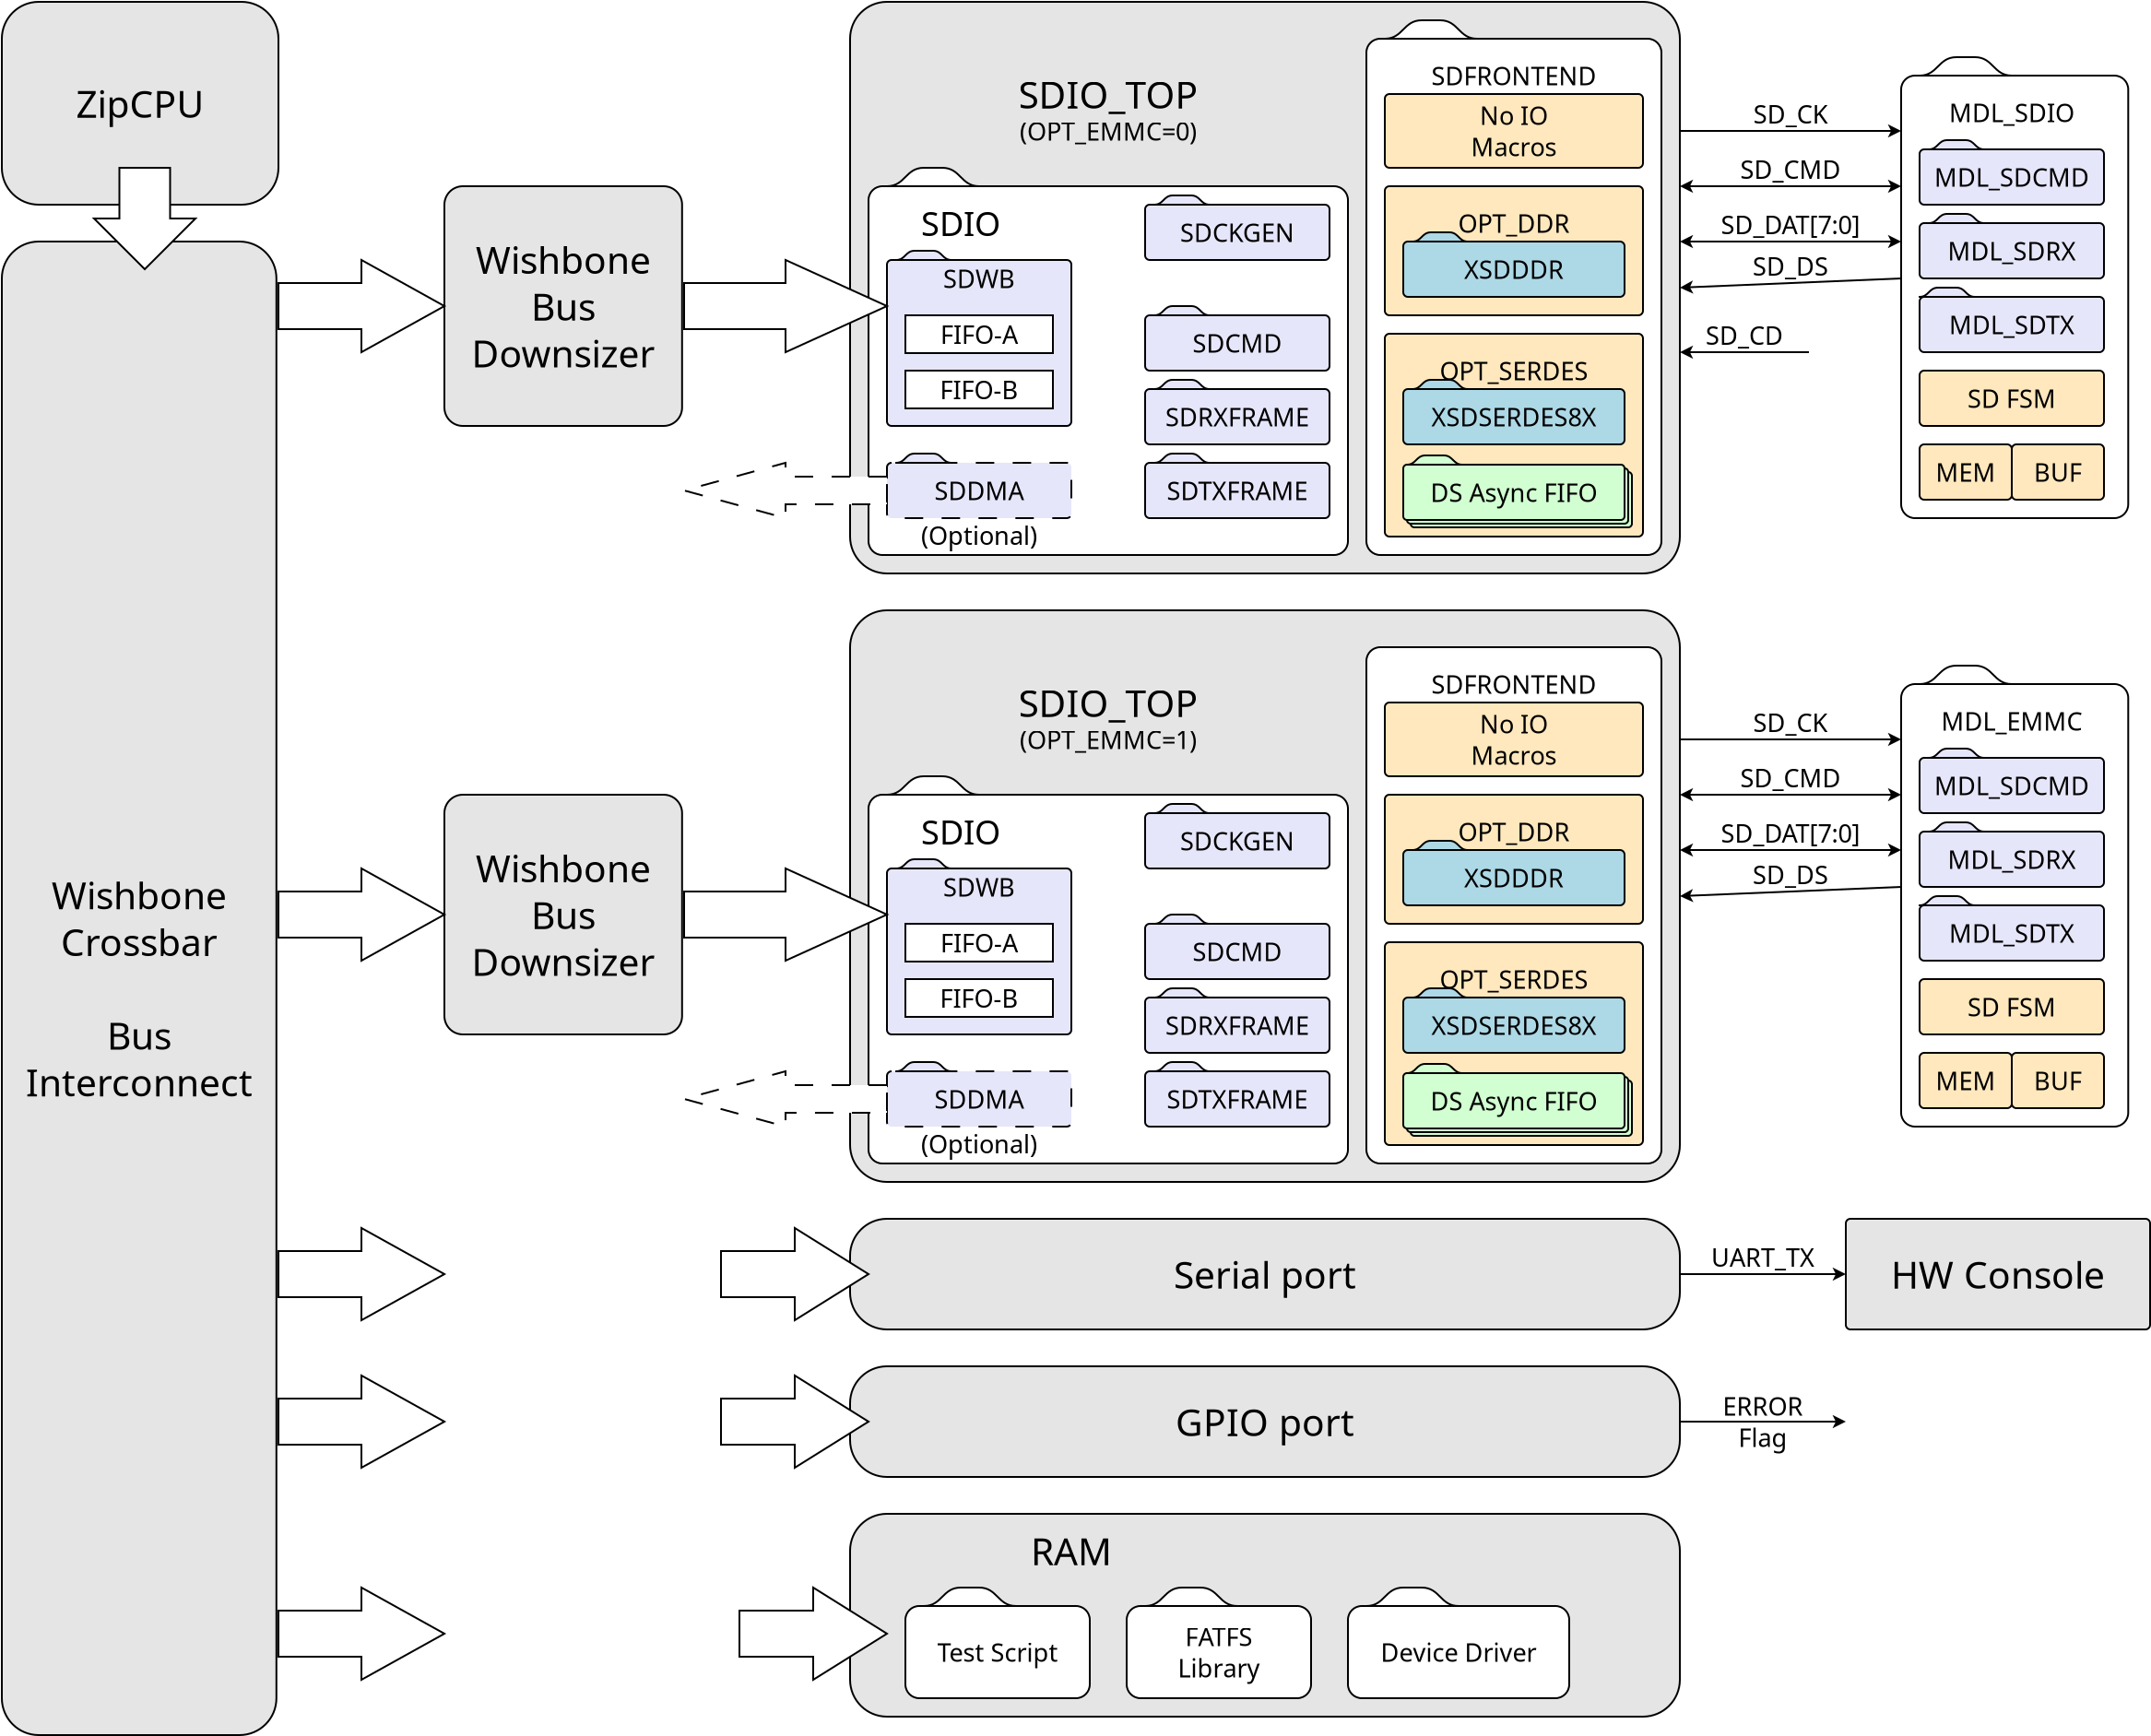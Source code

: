 <?xml version="1.0" encoding="UTF-8"?>
<dia:diagram xmlns:dia="http://www.lysator.liu.se/~alla/dia/">
  <dia:layer name="Background" visible="true" connectable="true" active="true">
    <dia:object type="Standard - Line" version="0" id="O0">
      <dia:attribute name="obj_pos">
        <dia:point val="93,9"/>
      </dia:attribute>
      <dia:attribute name="obj_bb">
        <dia:rectangle val="92.95,8.638;105.05,9.362"/>
      </dia:attribute>
      <dia:attribute name="conn_endpoints">
        <dia:point val="93,9"/>
        <dia:point val="105,9"/>
      </dia:attribute>
      <dia:attribute name="numcp">
        <dia:int val="1"/>
      </dia:attribute>
      <dia:attribute name="end_arrow">
        <dia:enum val="22"/>
      </dia:attribute>
      <dia:attribute name="end_arrow_length">
        <dia:real val="0.5"/>
      </dia:attribute>
      <dia:attribute name="end_arrow_width">
        <dia:real val="0.5"/>
      </dia:attribute>
    </dia:object>
    <dia:object type="Standard - Text" version="1" id="O1">
      <dia:attribute name="obj_pos">
        <dia:point val="99,9"/>
      </dia:attribute>
      <dia:attribute name="obj_bb">
        <dia:rectangle val="96.779,7.423;101.221,9"/>
      </dia:attribute>
      <dia:attribute name="text">
        <dia:composite type="text">
          <dia:attribute name="string">
            <dia:string>#SD_CK#</dia:string>
          </dia:attribute>
          <dia:attribute name="font">
            <dia:font family="sans" style="0" name="Helvetica"/>
          </dia:attribute>
          <dia:attribute name="height">
            <dia:real val="1.693"/>
          </dia:attribute>
          <dia:attribute name="pos">
            <dia:point val="99,8.681"/>
          </dia:attribute>
          <dia:attribute name="color">
            <dia:color val="#000000ff"/>
          </dia:attribute>
          <dia:attribute name="alignment">
            <dia:enum val="1"/>
          </dia:attribute>
        </dia:composite>
      </dia:attribute>
      <dia:attribute name="valign">
        <dia:enum val="1"/>
      </dia:attribute>
      <dia:connections>
        <dia:connection handle="0" to="O0" connection="0"/>
      </dia:connections>
    </dia:object>
    <dia:object type="Standard - Line" version="0" id="O2">
      <dia:attribute name="obj_pos">
        <dia:point val="93,12"/>
      </dia:attribute>
      <dia:attribute name="obj_bb">
        <dia:rectangle val="92.95,11.638;105.05,12.362"/>
      </dia:attribute>
      <dia:attribute name="conn_endpoints">
        <dia:point val="93,12"/>
        <dia:point val="105,12"/>
      </dia:attribute>
      <dia:attribute name="numcp">
        <dia:int val="1"/>
      </dia:attribute>
      <dia:attribute name="start_arrow">
        <dia:enum val="22"/>
      </dia:attribute>
      <dia:attribute name="start_arrow_length">
        <dia:real val="0.5"/>
      </dia:attribute>
      <dia:attribute name="start_arrow_width">
        <dia:real val="0.5"/>
      </dia:attribute>
      <dia:attribute name="end_arrow">
        <dia:enum val="22"/>
      </dia:attribute>
      <dia:attribute name="end_arrow_length">
        <dia:real val="0.5"/>
      </dia:attribute>
      <dia:attribute name="end_arrow_width">
        <dia:real val="0.5"/>
      </dia:attribute>
    </dia:object>
    <dia:object type="Standard - Text" version="1" id="O3">
      <dia:attribute name="obj_pos">
        <dia:point val="99,12"/>
      </dia:attribute>
      <dia:attribute name="obj_bb">
        <dia:rectangle val="96.131,10.423;101.869,12"/>
      </dia:attribute>
      <dia:attribute name="text">
        <dia:composite type="text">
          <dia:attribute name="string">
            <dia:string>#SD_CMD#</dia:string>
          </dia:attribute>
          <dia:attribute name="font">
            <dia:font family="sans" style="0" name="Helvetica"/>
          </dia:attribute>
          <dia:attribute name="height">
            <dia:real val="1.693"/>
          </dia:attribute>
          <dia:attribute name="pos">
            <dia:point val="99,11.681"/>
          </dia:attribute>
          <dia:attribute name="color">
            <dia:color val="#000000ff"/>
          </dia:attribute>
          <dia:attribute name="alignment">
            <dia:enum val="1"/>
          </dia:attribute>
        </dia:composite>
      </dia:attribute>
      <dia:attribute name="valign">
        <dia:enum val="1"/>
      </dia:attribute>
      <dia:connections>
        <dia:connection handle="0" to="O2" connection="0"/>
      </dia:connections>
    </dia:object>
    <dia:object type="Standard - Line" version="0" id="O4">
      <dia:attribute name="obj_pos">
        <dia:point val="93,15"/>
      </dia:attribute>
      <dia:attribute name="obj_bb">
        <dia:rectangle val="92.95,14.638;105.05,15.362"/>
      </dia:attribute>
      <dia:attribute name="conn_endpoints">
        <dia:point val="93,15"/>
        <dia:point val="105,15"/>
      </dia:attribute>
      <dia:attribute name="numcp">
        <dia:int val="1"/>
      </dia:attribute>
      <dia:attribute name="start_arrow">
        <dia:enum val="22"/>
      </dia:attribute>
      <dia:attribute name="start_arrow_length">
        <dia:real val="0.5"/>
      </dia:attribute>
      <dia:attribute name="start_arrow_width">
        <dia:real val="0.5"/>
      </dia:attribute>
      <dia:attribute name="end_arrow">
        <dia:enum val="22"/>
      </dia:attribute>
      <dia:attribute name="end_arrow_length">
        <dia:real val="0.5"/>
      </dia:attribute>
      <dia:attribute name="end_arrow_width">
        <dia:real val="0.5"/>
      </dia:attribute>
    </dia:object>
    <dia:object type="Standard - Text" version="1" id="O5">
      <dia:attribute name="obj_pos">
        <dia:point val="99,15"/>
      </dia:attribute>
      <dia:attribute name="obj_bb">
        <dia:rectangle val="94.756,13.423;103.244,15"/>
      </dia:attribute>
      <dia:attribute name="text">
        <dia:composite type="text">
          <dia:attribute name="string">
            <dia:string>#SD_DAT[7:0]#</dia:string>
          </dia:attribute>
          <dia:attribute name="font">
            <dia:font family="sans" style="0" name="Helvetica"/>
          </dia:attribute>
          <dia:attribute name="height">
            <dia:real val="1.693"/>
          </dia:attribute>
          <dia:attribute name="pos">
            <dia:point val="99,14.681"/>
          </dia:attribute>
          <dia:attribute name="color">
            <dia:color val="#000000ff"/>
          </dia:attribute>
          <dia:attribute name="alignment">
            <dia:enum val="1"/>
          </dia:attribute>
        </dia:composite>
      </dia:attribute>
      <dia:attribute name="valign">
        <dia:enum val="1"/>
      </dia:attribute>
      <dia:connections>
        <dia:connection handle="0" to="O4" connection="0"/>
      </dia:connections>
    </dia:object>
    <dia:object type="Standard - Line" version="0" id="O6">
      <dia:attribute name="obj_pos">
        <dia:point val="93,17.5"/>
      </dia:attribute>
      <dia:attribute name="obj_bb">
        <dia:rectangle val="92.948,16.948;105.052,17.831"/>
      </dia:attribute>
      <dia:attribute name="conn_endpoints">
        <dia:point val="93,17.5"/>
        <dia:point val="105,17"/>
      </dia:attribute>
      <dia:attribute name="numcp">
        <dia:int val="1"/>
      </dia:attribute>
      <dia:attribute name="start_arrow">
        <dia:enum val="22"/>
      </dia:attribute>
      <dia:attribute name="start_arrow_length">
        <dia:real val="0.5"/>
      </dia:attribute>
      <dia:attribute name="start_arrow_width">
        <dia:real val="0.5"/>
      </dia:attribute>
      <dia:connections>
        <dia:connection handle="0" to="O58" connection="4"/>
      </dia:connections>
    </dia:object>
    <dia:object type="Standard - Text" version="1" id="O7">
      <dia:attribute name="obj_pos">
        <dia:point val="99,17.25"/>
      </dia:attribute>
      <dia:attribute name="obj_bb">
        <dia:rectangle val="96.759,15.673;101.241,17.25"/>
      </dia:attribute>
      <dia:attribute name="text">
        <dia:composite type="text">
          <dia:attribute name="string">
            <dia:string>#SD_DS#</dia:string>
          </dia:attribute>
          <dia:attribute name="font">
            <dia:font family="sans" style="0" name="Helvetica"/>
          </dia:attribute>
          <dia:attribute name="height">
            <dia:real val="1.693"/>
          </dia:attribute>
          <dia:attribute name="pos">
            <dia:point val="99,16.93"/>
          </dia:attribute>
          <dia:attribute name="color">
            <dia:color val="#000000ff"/>
          </dia:attribute>
          <dia:attribute name="alignment">
            <dia:enum val="1"/>
          </dia:attribute>
        </dia:composite>
      </dia:attribute>
      <dia:attribute name="valign">
        <dia:enum val="1"/>
      </dia:attribute>
      <dia:connections>
        <dia:connection handle="0" to="O6" connection="0"/>
      </dia:connections>
    </dia:object>
    <dia:object type="Standard - Line" version="0" id="O8">
      <dia:attribute name="obj_pos">
        <dia:point val="93,21"/>
      </dia:attribute>
      <dia:attribute name="obj_bb">
        <dia:rectangle val="92.95,20.638;100.05,21.362"/>
      </dia:attribute>
      <dia:attribute name="conn_endpoints">
        <dia:point val="93,21"/>
        <dia:point val="100,21"/>
      </dia:attribute>
      <dia:attribute name="numcp">
        <dia:int val="1"/>
      </dia:attribute>
      <dia:attribute name="start_arrow">
        <dia:enum val="22"/>
      </dia:attribute>
      <dia:attribute name="start_arrow_length">
        <dia:real val="0.5"/>
      </dia:attribute>
      <dia:attribute name="start_arrow_width">
        <dia:real val="0.5"/>
      </dia:attribute>
    </dia:object>
    <dia:object type="Standard - Text" version="1" id="O9">
      <dia:attribute name="obj_pos">
        <dia:point val="96.5,21"/>
      </dia:attribute>
      <dia:attribute name="obj_bb">
        <dia:rectangle val="94.216,19.423;98.784,21"/>
      </dia:attribute>
      <dia:attribute name="text">
        <dia:composite type="text">
          <dia:attribute name="string">
            <dia:string>#SD_CD#</dia:string>
          </dia:attribute>
          <dia:attribute name="font">
            <dia:font family="sans" style="0" name="Helvetica"/>
          </dia:attribute>
          <dia:attribute name="height">
            <dia:real val="1.693"/>
          </dia:attribute>
          <dia:attribute name="pos">
            <dia:point val="96.5,20.68"/>
          </dia:attribute>
          <dia:attribute name="color">
            <dia:color val="#000000ff"/>
          </dia:attribute>
          <dia:attribute name="alignment">
            <dia:enum val="1"/>
          </dia:attribute>
        </dia:composite>
      </dia:attribute>
      <dia:attribute name="valign">
        <dia:enum val="1"/>
      </dia:attribute>
      <dia:connections>
        <dia:connection handle="0" to="O8" connection="0"/>
      </dia:connections>
    </dia:object>
    <dia:group>
      <dia:attribute name="meta">
        <dia:composite type="dict"/>
      </dia:attribute>
      <dia:attribute name="matrix"/>
      <dia:object type="Standard - Box" version="0" id="O10">
        <dia:attribute name="obj_pos">
          <dia:point val="105,6"/>
        </dia:attribute>
        <dia:attribute name="obj_bb">
          <dia:rectangle val="104.95,5.95;117.365,30.05"/>
        </dia:attribute>
        <dia:attribute name="elem_corner">
          <dia:point val="105,6"/>
        </dia:attribute>
        <dia:attribute name="elem_width">
          <dia:real val="12.315"/>
        </dia:attribute>
        <dia:attribute name="elem_height">
          <dia:real val="24"/>
        </dia:attribute>
        <dia:attribute name="show_background">
          <dia:boolean val="true"/>
        </dia:attribute>
        <dia:attribute name="corner_radius">
          <dia:real val="0.75"/>
        </dia:attribute>
        <dia:connections>
          <dia:connection handle="0" to="O11" connection="8"/>
        </dia:connections>
      </dia:object>
      <dia:object type="Standard - Box" version="0" id="O11">
        <dia:attribute name="obj_pos">
          <dia:point val="106,14"/>
        </dia:attribute>
        <dia:attribute name="obj_bb">
          <dia:rectangle val="105.95,13.95;116.05,17.05"/>
        </dia:attribute>
        <dia:attribute name="elem_corner">
          <dia:point val="106,14"/>
        </dia:attribute>
        <dia:attribute name="elem_width">
          <dia:real val="10"/>
        </dia:attribute>
        <dia:attribute name="elem_height">
          <dia:real val="3"/>
        </dia:attribute>
        <dia:attribute name="inner_color">
          <dia:color val="#e6e6faff"/>
        </dia:attribute>
        <dia:attribute name="show_background">
          <dia:boolean val="true"/>
        </dia:attribute>
        <dia:attribute name="corner_radius">
          <dia:real val="0.25"/>
        </dia:attribute>
      </dia:object>
      <dia:object type="Standard - Text" version="1" id="O12">
        <dia:attribute name="obj_pos">
          <dia:point val="111,15.5"/>
        </dia:attribute>
        <dia:attribute name="obj_bb">
          <dia:rectangle val="107.291,14.711;114.709,16.288"/>
        </dia:attribute>
        <dia:attribute name="text">
          <dia:composite type="text">
            <dia:attribute name="string">
              <dia:string>#MDL_SDRX#</dia:string>
            </dia:attribute>
            <dia:attribute name="font">
              <dia:font family="sans" style="0" name="Helvetica"/>
            </dia:attribute>
            <dia:attribute name="height">
              <dia:real val="1.693"/>
            </dia:attribute>
            <dia:attribute name="pos">
              <dia:point val="111,15.969"/>
            </dia:attribute>
            <dia:attribute name="color">
              <dia:color val="#000000ff"/>
            </dia:attribute>
            <dia:attribute name="alignment">
              <dia:enum val="1"/>
            </dia:attribute>
          </dia:composite>
        </dia:attribute>
        <dia:attribute name="valign">
          <dia:enum val="2"/>
        </dia:attribute>
        <dia:connections>
          <dia:connection handle="0" to="O13" connection="8"/>
        </dia:connections>
      </dia:object>
      <dia:object type="Standard - Box" version="0" id="O13">
        <dia:attribute name="obj_pos">
          <dia:point val="106,18"/>
        </dia:attribute>
        <dia:attribute name="obj_bb">
          <dia:rectangle val="105.95,17.95;116.05,21.05"/>
        </dia:attribute>
        <dia:attribute name="elem_corner">
          <dia:point val="106,18"/>
        </dia:attribute>
        <dia:attribute name="elem_width">
          <dia:real val="10"/>
        </dia:attribute>
        <dia:attribute name="elem_height">
          <dia:real val="3"/>
        </dia:attribute>
        <dia:attribute name="inner_color">
          <dia:color val="#e6e6faff"/>
        </dia:attribute>
        <dia:attribute name="show_background">
          <dia:boolean val="true"/>
        </dia:attribute>
        <dia:attribute name="corner_radius">
          <dia:real val="0.25"/>
        </dia:attribute>
      </dia:object>
      <dia:object type="Standard - Text" version="1" id="O14">
        <dia:attribute name="obj_pos">
          <dia:point val="111,19.5"/>
        </dia:attribute>
        <dia:attribute name="obj_bb">
          <dia:rectangle val="107.349,18.712;114.651,20.288"/>
        </dia:attribute>
        <dia:attribute name="text">
          <dia:composite type="text">
            <dia:attribute name="string">
              <dia:string>#MDL_SDTX#</dia:string>
            </dia:attribute>
            <dia:attribute name="font">
              <dia:font family="sans" style="0" name="Helvetica"/>
            </dia:attribute>
            <dia:attribute name="height">
              <dia:real val="1.693"/>
            </dia:attribute>
            <dia:attribute name="pos">
              <dia:point val="111,19.969"/>
            </dia:attribute>
            <dia:attribute name="color">
              <dia:color val="#000000ff"/>
            </dia:attribute>
            <dia:attribute name="alignment">
              <dia:enum val="1"/>
            </dia:attribute>
          </dia:composite>
        </dia:attribute>
        <dia:attribute name="valign">
          <dia:enum val="2"/>
        </dia:attribute>
        <dia:connections>
          <dia:connection handle="0" to="O15" connection="8"/>
        </dia:connections>
      </dia:object>
      <dia:object type="Standard - Box" version="0" id="O15">
        <dia:attribute name="obj_pos">
          <dia:point val="106,10"/>
        </dia:attribute>
        <dia:attribute name="obj_bb">
          <dia:rectangle val="105.95,9.95;116.05,13.05"/>
        </dia:attribute>
        <dia:attribute name="elem_corner">
          <dia:point val="106,10"/>
        </dia:attribute>
        <dia:attribute name="elem_width">
          <dia:real val="10"/>
        </dia:attribute>
        <dia:attribute name="elem_height">
          <dia:real val="3"/>
        </dia:attribute>
        <dia:attribute name="inner_color">
          <dia:color val="#e6e6faff"/>
        </dia:attribute>
        <dia:attribute name="show_background">
          <dia:boolean val="true"/>
        </dia:attribute>
        <dia:attribute name="corner_radius">
          <dia:real val="0.25"/>
        </dia:attribute>
      </dia:object>
      <dia:object type="Standard - Text" version="1" id="O16">
        <dia:attribute name="obj_pos">
          <dia:point val="111,11.5"/>
        </dia:attribute>
        <dia:attribute name="obj_bb">
          <dia:rectangle val="106.647,10.711;115.352,12.289"/>
        </dia:attribute>
        <dia:attribute name="text">
          <dia:composite type="text">
            <dia:attribute name="string">
              <dia:string>#MDL_SDCMD#</dia:string>
            </dia:attribute>
            <dia:attribute name="font">
              <dia:font family="sans" style="0" name="Helvetica"/>
            </dia:attribute>
            <dia:attribute name="height">
              <dia:real val="1.693"/>
            </dia:attribute>
            <dia:attribute name="pos">
              <dia:point val="111,11.969"/>
            </dia:attribute>
            <dia:attribute name="color">
              <dia:color val="#000000ff"/>
            </dia:attribute>
            <dia:attribute name="alignment">
              <dia:enum val="1"/>
            </dia:attribute>
          </dia:composite>
        </dia:attribute>
        <dia:attribute name="valign">
          <dia:enum val="2"/>
        </dia:attribute>
      </dia:object>
      <dia:object type="Standard - Beziergon" version="0" id="O17">
        <dia:attribute name="obj_pos">
          <dia:point val="106.5,10"/>
        </dia:attribute>
        <dia:attribute name="obj_bb">
          <dia:rectangle val="106.457,9.45;109.543,10.05"/>
        </dia:attribute>
        <dia:attribute name="bez_points">
          <dia:point val="106.5,10"/>
          <dia:point val="106,10"/>
          <dia:point val="110,10"/>
          <dia:point val="109.5,10"/>
          <dia:point val="109,10"/>
          <dia:point val="109,9.5"/>
          <dia:point val="108.5,9.5"/>
          <dia:point val="108,9.5"/>
          <dia:point val="108,9.5"/>
          <dia:point val="107.5,9.5"/>
          <dia:point val="107,9.5"/>
          <dia:point val="107,10"/>
        </dia:attribute>
        <dia:attribute name="corner_types">
          <dia:enum val="0"/>
          <dia:enum val="0"/>
          <dia:enum val="0"/>
          <dia:enum val="0"/>
          <dia:enum val="0"/>
        </dia:attribute>
        <dia:attribute name="inner_color">
          <dia:color val="#e6e6faff"/>
        </dia:attribute>
        <dia:attribute name="show_background">
          <dia:boolean val="true"/>
        </dia:attribute>
      </dia:object>
      <dia:object type="Standard - Beziergon" version="0" id="O18">
        <dia:attribute name="obj_pos">
          <dia:point val="106.5,14"/>
        </dia:attribute>
        <dia:attribute name="obj_bb">
          <dia:rectangle val="106.457,13.45;109.543,14.05"/>
        </dia:attribute>
        <dia:attribute name="bez_points">
          <dia:point val="106.5,14"/>
          <dia:point val="106,14"/>
          <dia:point val="110,14"/>
          <dia:point val="109.5,14"/>
          <dia:point val="109,14"/>
          <dia:point val="109,13.5"/>
          <dia:point val="108.5,13.5"/>
          <dia:point val="108,13.5"/>
          <dia:point val="108,13.5"/>
          <dia:point val="107.5,13.5"/>
          <dia:point val="107,13.5"/>
          <dia:point val="107,14"/>
        </dia:attribute>
        <dia:attribute name="corner_types">
          <dia:enum val="0"/>
          <dia:enum val="0"/>
          <dia:enum val="0"/>
          <dia:enum val="0"/>
          <dia:enum val="0"/>
        </dia:attribute>
        <dia:attribute name="inner_color">
          <dia:color val="#e6e6faff"/>
        </dia:attribute>
        <dia:attribute name="show_background">
          <dia:boolean val="true"/>
        </dia:attribute>
      </dia:object>
      <dia:object type="Standard - Beziergon" version="0" id="O19">
        <dia:attribute name="obj_pos">
          <dia:point val="106,18"/>
        </dia:attribute>
        <dia:attribute name="obj_bb">
          <dia:rectangle val="105.957,17.45;109.043,18.05"/>
        </dia:attribute>
        <dia:attribute name="bez_points">
          <dia:point val="106,18"/>
          <dia:point val="105.5,18"/>
          <dia:point val="109.5,18"/>
          <dia:point val="109,18"/>
          <dia:point val="108.5,18"/>
          <dia:point val="108.5,17.5"/>
          <dia:point val="108,17.5"/>
          <dia:point val="107.5,17.5"/>
          <dia:point val="107.5,17.5"/>
          <dia:point val="107,17.5"/>
          <dia:point val="106.5,17.5"/>
          <dia:point val="106.5,18"/>
        </dia:attribute>
        <dia:attribute name="corner_types">
          <dia:enum val="0"/>
          <dia:enum val="0"/>
          <dia:enum val="0"/>
          <dia:enum val="0"/>
          <dia:enum val="0"/>
        </dia:attribute>
        <dia:attribute name="inner_color">
          <dia:color val="#e6e6faff"/>
        </dia:attribute>
        <dia:attribute name="show_background">
          <dia:boolean val="true"/>
        </dia:attribute>
      </dia:object>
      <dia:object type="Standard - Text" version="1" id="O20">
        <dia:attribute name="obj_pos">
          <dia:point val="111,8"/>
        </dia:attribute>
        <dia:attribute name="obj_bb">
          <dia:rectangle val="107.493,7.212;114.508,8.788"/>
        </dia:attribute>
        <dia:attribute name="text">
          <dia:composite type="text">
            <dia:attribute name="string">
              <dia:string>#MDL_SDIO#</dia:string>
            </dia:attribute>
            <dia:attribute name="font">
              <dia:font family="sans" style="0" name="Helvetica"/>
            </dia:attribute>
            <dia:attribute name="height">
              <dia:real val="1.693"/>
            </dia:attribute>
            <dia:attribute name="pos">
              <dia:point val="111,8.469"/>
            </dia:attribute>
            <dia:attribute name="color">
              <dia:color val="#000000ff"/>
            </dia:attribute>
            <dia:attribute name="alignment">
              <dia:enum val="1"/>
            </dia:attribute>
          </dia:composite>
        </dia:attribute>
        <dia:attribute name="valign">
          <dia:enum val="2"/>
        </dia:attribute>
      </dia:object>
      <dia:object type="Standard - Beziergon" version="0" id="O21">
        <dia:attribute name="obj_pos">
          <dia:point val="106,6"/>
        </dia:attribute>
        <dia:attribute name="obj_bb">
          <dia:rectangle val="105.902,4.95;111.098,6.05"/>
        </dia:attribute>
        <dia:attribute name="bez_points">
          <dia:point val="106,6"/>
          <dia:point val="105,6"/>
          <dia:point val="112,6"/>
          <dia:point val="111,6"/>
          <dia:point val="110,6"/>
          <dia:point val="110,5"/>
          <dia:point val="109,5"/>
          <dia:point val="108,5"/>
          <dia:point val="109,5"/>
          <dia:point val="108,5"/>
          <dia:point val="107,5"/>
          <dia:point val="107,6"/>
        </dia:attribute>
        <dia:attribute name="corner_types">
          <dia:enum val="0"/>
          <dia:enum val="0"/>
          <dia:enum val="0"/>
          <dia:enum val="0"/>
          <dia:enum val="0"/>
        </dia:attribute>
        <dia:attribute name="show_background">
          <dia:boolean val="true"/>
        </dia:attribute>
        <dia:connections>
          <dia:connection handle="0" to="O22" connection="8"/>
        </dia:connections>
      </dia:object>
      <dia:object type="Standard - Box" version="0" id="O22">
        <dia:attribute name="obj_pos">
          <dia:point val="106,22"/>
        </dia:attribute>
        <dia:attribute name="obj_bb">
          <dia:rectangle val="105.95,21.95;116.05,25.05"/>
        </dia:attribute>
        <dia:attribute name="elem_corner">
          <dia:point val="106,22"/>
        </dia:attribute>
        <dia:attribute name="elem_width">
          <dia:real val="10"/>
        </dia:attribute>
        <dia:attribute name="elem_height">
          <dia:real val="3"/>
        </dia:attribute>
        <dia:attribute name="inner_color">
          <dia:color val="#ffe8bdff"/>
        </dia:attribute>
        <dia:attribute name="show_background">
          <dia:boolean val="true"/>
        </dia:attribute>
        <dia:attribute name="corner_radius">
          <dia:real val="0.25"/>
        </dia:attribute>
      </dia:object>
      <dia:object type="Standard - Text" version="1" id="O23">
        <dia:attribute name="obj_pos">
          <dia:point val="111,23.5"/>
        </dia:attribute>
        <dia:attribute name="obj_bb">
          <dia:rectangle val="108.441,22.712;113.559,24.288"/>
        </dia:attribute>
        <dia:attribute name="text">
          <dia:composite type="text">
            <dia:attribute name="string">
              <dia:string>#SD FSM#</dia:string>
            </dia:attribute>
            <dia:attribute name="font">
              <dia:font family="sans" style="0" name="Helvetica"/>
            </dia:attribute>
            <dia:attribute name="height">
              <dia:real val="1.693"/>
            </dia:attribute>
            <dia:attribute name="pos">
              <dia:point val="111,23.969"/>
            </dia:attribute>
            <dia:attribute name="color">
              <dia:color val="#000000ff"/>
            </dia:attribute>
            <dia:attribute name="alignment">
              <dia:enum val="1"/>
            </dia:attribute>
          </dia:composite>
        </dia:attribute>
        <dia:attribute name="valign">
          <dia:enum val="2"/>
        </dia:attribute>
        <dia:connections>
          <dia:connection handle="0" to="O24" connection="8"/>
        </dia:connections>
      </dia:object>
      <dia:object type="Standard - Box" version="0" id="O24">
        <dia:attribute name="obj_pos">
          <dia:point val="106,26"/>
        </dia:attribute>
        <dia:attribute name="obj_bb">
          <dia:rectangle val="105.95,25.95;111.05,29.05"/>
        </dia:attribute>
        <dia:attribute name="elem_corner">
          <dia:point val="106,26"/>
        </dia:attribute>
        <dia:attribute name="elem_width">
          <dia:real val="5"/>
        </dia:attribute>
        <dia:attribute name="elem_height">
          <dia:real val="3"/>
        </dia:attribute>
        <dia:attribute name="inner_color">
          <dia:color val="#ffe8bdff"/>
        </dia:attribute>
        <dia:attribute name="show_background">
          <dia:boolean val="true"/>
        </dia:attribute>
        <dia:attribute name="corner_radius">
          <dia:real val="0.25"/>
        </dia:attribute>
      </dia:object>
      <dia:object type="Standard - Text" version="1" id="O25">
        <dia:attribute name="obj_pos">
          <dia:point val="108.5,27.5"/>
        </dia:attribute>
        <dia:attribute name="obj_bb">
          <dia:rectangle val="106.903,26.712;110.097,28.288"/>
        </dia:attribute>
        <dia:attribute name="text">
          <dia:composite type="text">
            <dia:attribute name="string">
              <dia:string>#MEM#</dia:string>
            </dia:attribute>
            <dia:attribute name="font">
              <dia:font family="sans" style="0" name="Helvetica"/>
            </dia:attribute>
            <dia:attribute name="height">
              <dia:real val="1.693"/>
            </dia:attribute>
            <dia:attribute name="pos">
              <dia:point val="108.5,27.969"/>
            </dia:attribute>
            <dia:attribute name="color">
              <dia:color val="#000000ff"/>
            </dia:attribute>
            <dia:attribute name="alignment">
              <dia:enum val="1"/>
            </dia:attribute>
          </dia:composite>
        </dia:attribute>
        <dia:attribute name="valign">
          <dia:enum val="2"/>
        </dia:attribute>
        <dia:connections>
          <dia:connection handle="0" to="O26" connection="8"/>
        </dia:connections>
      </dia:object>
      <dia:object type="Standard - Box" version="0" id="O26">
        <dia:attribute name="obj_pos">
          <dia:point val="111,26"/>
        </dia:attribute>
        <dia:attribute name="obj_bb">
          <dia:rectangle val="110.95,25.95;116.05,29.05"/>
        </dia:attribute>
        <dia:attribute name="elem_corner">
          <dia:point val="111,26"/>
        </dia:attribute>
        <dia:attribute name="elem_width">
          <dia:real val="5"/>
        </dia:attribute>
        <dia:attribute name="elem_height">
          <dia:real val="3"/>
        </dia:attribute>
        <dia:attribute name="inner_color">
          <dia:color val="#ffe8bdff"/>
        </dia:attribute>
        <dia:attribute name="show_background">
          <dia:boolean val="true"/>
        </dia:attribute>
        <dia:attribute name="corner_radius">
          <dia:real val="0.25"/>
        </dia:attribute>
      </dia:object>
      <dia:object type="Standard - Text" version="1" id="O27">
        <dia:attribute name="obj_pos">
          <dia:point val="113.5,27.5"/>
        </dia:attribute>
        <dia:attribute name="obj_bb">
          <dia:rectangle val="112.149,26.712;114.851,28.288"/>
        </dia:attribute>
        <dia:attribute name="text">
          <dia:composite type="text">
            <dia:attribute name="string">
              <dia:string>#BUF#</dia:string>
            </dia:attribute>
            <dia:attribute name="font">
              <dia:font family="sans" style="0" name="Helvetica"/>
            </dia:attribute>
            <dia:attribute name="height">
              <dia:real val="1.693"/>
            </dia:attribute>
            <dia:attribute name="pos">
              <dia:point val="113.5,27.969"/>
            </dia:attribute>
            <dia:attribute name="color">
              <dia:color val="#000000ff"/>
            </dia:attribute>
            <dia:attribute name="alignment">
              <dia:enum val="1"/>
            </dia:attribute>
          </dia:composite>
        </dia:attribute>
        <dia:attribute name="valign">
          <dia:enum val="2"/>
        </dia:attribute>
      </dia:object>
    </dia:group>
    <dia:object type="Standard - Box" version="0" id="O28">
      <dia:attribute name="obj_pos">
        <dia:point val="105,39"/>
      </dia:attribute>
      <dia:attribute name="obj_bb">
        <dia:rectangle val="104.95,38.95;117.365,63.05"/>
      </dia:attribute>
      <dia:attribute name="elem_corner">
        <dia:point val="105,39"/>
      </dia:attribute>
      <dia:attribute name="elem_width">
        <dia:real val="12.315"/>
      </dia:attribute>
      <dia:attribute name="elem_height">
        <dia:real val="24"/>
      </dia:attribute>
      <dia:attribute name="show_background">
        <dia:boolean val="true"/>
      </dia:attribute>
      <dia:attribute name="corner_radius">
        <dia:real val="0.75"/>
      </dia:attribute>
    </dia:object>
    <dia:object type="Standard - Box" version="0" id="O29">
      <dia:attribute name="obj_pos">
        <dia:point val="106,47"/>
      </dia:attribute>
      <dia:attribute name="obj_bb">
        <dia:rectangle val="105.95,46.95;116.05,50.05"/>
      </dia:attribute>
      <dia:attribute name="elem_corner">
        <dia:point val="106,47"/>
      </dia:attribute>
      <dia:attribute name="elem_width">
        <dia:real val="10"/>
      </dia:attribute>
      <dia:attribute name="elem_height">
        <dia:real val="3"/>
      </dia:attribute>
      <dia:attribute name="inner_color">
        <dia:color val="#e6e6faff"/>
      </dia:attribute>
      <dia:attribute name="show_background">
        <dia:boolean val="true"/>
      </dia:attribute>
      <dia:attribute name="corner_radius">
        <dia:real val="0.25"/>
      </dia:attribute>
    </dia:object>
    <dia:object type="Standard - Text" version="1" id="O30">
      <dia:attribute name="obj_pos">
        <dia:point val="111,48.5"/>
      </dia:attribute>
      <dia:attribute name="obj_bb">
        <dia:rectangle val="107.291,47.712;114.709,49.288"/>
      </dia:attribute>
      <dia:attribute name="text">
        <dia:composite type="text">
          <dia:attribute name="string">
            <dia:string>#MDL_SDRX#</dia:string>
          </dia:attribute>
          <dia:attribute name="font">
            <dia:font family="sans" style="0" name="Helvetica"/>
          </dia:attribute>
          <dia:attribute name="height">
            <dia:real val="1.693"/>
          </dia:attribute>
          <dia:attribute name="pos">
            <dia:point val="111,48.969"/>
          </dia:attribute>
          <dia:attribute name="color">
            <dia:color val="#000000ff"/>
          </dia:attribute>
          <dia:attribute name="alignment">
            <dia:enum val="1"/>
          </dia:attribute>
        </dia:composite>
      </dia:attribute>
      <dia:attribute name="valign">
        <dia:enum val="2"/>
      </dia:attribute>
      <dia:connections>
        <dia:connection handle="0" to="O29" connection="8"/>
      </dia:connections>
    </dia:object>
    <dia:object type="Standard - Box" version="0" id="O31">
      <dia:attribute name="obj_pos">
        <dia:point val="106,51"/>
      </dia:attribute>
      <dia:attribute name="obj_bb">
        <dia:rectangle val="105.95,50.95;116.05,54.05"/>
      </dia:attribute>
      <dia:attribute name="elem_corner">
        <dia:point val="106,51"/>
      </dia:attribute>
      <dia:attribute name="elem_width">
        <dia:real val="10"/>
      </dia:attribute>
      <dia:attribute name="elem_height">
        <dia:real val="3"/>
      </dia:attribute>
      <dia:attribute name="inner_color">
        <dia:color val="#e6e6faff"/>
      </dia:attribute>
      <dia:attribute name="show_background">
        <dia:boolean val="true"/>
      </dia:attribute>
      <dia:attribute name="corner_radius">
        <dia:real val="0.25"/>
      </dia:attribute>
    </dia:object>
    <dia:object type="Standard - Text" version="1" id="O32">
      <dia:attribute name="obj_pos">
        <dia:point val="111,52.5"/>
      </dia:attribute>
      <dia:attribute name="obj_bb">
        <dia:rectangle val="107.349,51.712;114.651,53.288"/>
      </dia:attribute>
      <dia:attribute name="text">
        <dia:composite type="text">
          <dia:attribute name="string">
            <dia:string>#MDL_SDTX#</dia:string>
          </dia:attribute>
          <dia:attribute name="font">
            <dia:font family="sans" style="0" name="Helvetica"/>
          </dia:attribute>
          <dia:attribute name="height">
            <dia:real val="1.693"/>
          </dia:attribute>
          <dia:attribute name="pos">
            <dia:point val="111,52.969"/>
          </dia:attribute>
          <dia:attribute name="color">
            <dia:color val="#000000ff"/>
          </dia:attribute>
          <dia:attribute name="alignment">
            <dia:enum val="1"/>
          </dia:attribute>
        </dia:composite>
      </dia:attribute>
      <dia:attribute name="valign">
        <dia:enum val="2"/>
      </dia:attribute>
      <dia:connections>
        <dia:connection handle="0" to="O31" connection="8"/>
      </dia:connections>
    </dia:object>
    <dia:object type="Standard - Box" version="0" id="O33">
      <dia:attribute name="obj_pos">
        <dia:point val="106,43"/>
      </dia:attribute>
      <dia:attribute name="obj_bb">
        <dia:rectangle val="105.95,42.95;116.05,46.05"/>
      </dia:attribute>
      <dia:attribute name="elem_corner">
        <dia:point val="106,43"/>
      </dia:attribute>
      <dia:attribute name="elem_width">
        <dia:real val="10"/>
      </dia:attribute>
      <dia:attribute name="elem_height">
        <dia:real val="3"/>
      </dia:attribute>
      <dia:attribute name="inner_color">
        <dia:color val="#e6e6faff"/>
      </dia:attribute>
      <dia:attribute name="show_background">
        <dia:boolean val="true"/>
      </dia:attribute>
      <dia:attribute name="corner_radius">
        <dia:real val="0.25"/>
      </dia:attribute>
    </dia:object>
    <dia:object type="Standard - Text" version="1" id="O34">
      <dia:attribute name="obj_pos">
        <dia:point val="111,44.5"/>
      </dia:attribute>
      <dia:attribute name="obj_bb">
        <dia:rectangle val="106.647,43.712;115.352,45.288"/>
      </dia:attribute>
      <dia:attribute name="text">
        <dia:composite type="text">
          <dia:attribute name="string">
            <dia:string>#MDL_SDCMD#</dia:string>
          </dia:attribute>
          <dia:attribute name="font">
            <dia:font family="sans" style="0" name="Helvetica"/>
          </dia:attribute>
          <dia:attribute name="height">
            <dia:real val="1.693"/>
          </dia:attribute>
          <dia:attribute name="pos">
            <dia:point val="111,44.969"/>
          </dia:attribute>
          <dia:attribute name="color">
            <dia:color val="#000000ff"/>
          </dia:attribute>
          <dia:attribute name="alignment">
            <dia:enum val="1"/>
          </dia:attribute>
        </dia:composite>
      </dia:attribute>
      <dia:attribute name="valign">
        <dia:enum val="2"/>
      </dia:attribute>
      <dia:connections>
        <dia:connection handle="0" to="O33" connection="8"/>
      </dia:connections>
    </dia:object>
    <dia:object type="Standard - Beziergon" version="0" id="O35">
      <dia:attribute name="obj_pos">
        <dia:point val="106.5,43"/>
      </dia:attribute>
      <dia:attribute name="obj_bb">
        <dia:rectangle val="106.457,42.45;109.543,43.05"/>
      </dia:attribute>
      <dia:attribute name="bez_points">
        <dia:point val="106.5,43"/>
        <dia:point val="106,43"/>
        <dia:point val="110,43"/>
        <dia:point val="109.5,43"/>
        <dia:point val="109,43"/>
        <dia:point val="109,42.5"/>
        <dia:point val="108.5,42.5"/>
        <dia:point val="108,42.5"/>
        <dia:point val="108,42.5"/>
        <dia:point val="107.5,42.5"/>
        <dia:point val="107,42.5"/>
        <dia:point val="107,43"/>
      </dia:attribute>
      <dia:attribute name="corner_types">
        <dia:enum val="0"/>
        <dia:enum val="0"/>
        <dia:enum val="0"/>
        <dia:enum val="0"/>
        <dia:enum val="0"/>
      </dia:attribute>
      <dia:attribute name="inner_color">
        <dia:color val="#e6e6faff"/>
      </dia:attribute>
      <dia:attribute name="show_background">
        <dia:boolean val="true"/>
      </dia:attribute>
    </dia:object>
    <dia:object type="Standard - Beziergon" version="0" id="O36">
      <dia:attribute name="obj_pos">
        <dia:point val="106.5,47"/>
      </dia:attribute>
      <dia:attribute name="obj_bb">
        <dia:rectangle val="106.457,46.45;109.543,47.05"/>
      </dia:attribute>
      <dia:attribute name="bez_points">
        <dia:point val="106.5,47"/>
        <dia:point val="106,47"/>
        <dia:point val="110,47"/>
        <dia:point val="109.5,47"/>
        <dia:point val="109,47"/>
        <dia:point val="109,46.5"/>
        <dia:point val="108.5,46.5"/>
        <dia:point val="108,46.5"/>
        <dia:point val="108,46.5"/>
        <dia:point val="107.5,46.5"/>
        <dia:point val="107,46.5"/>
        <dia:point val="107,47"/>
      </dia:attribute>
      <dia:attribute name="corner_types">
        <dia:enum val="0"/>
        <dia:enum val="0"/>
        <dia:enum val="0"/>
        <dia:enum val="0"/>
        <dia:enum val="0"/>
      </dia:attribute>
      <dia:attribute name="inner_color">
        <dia:color val="#e6e6faff"/>
      </dia:attribute>
      <dia:attribute name="show_background">
        <dia:boolean val="true"/>
      </dia:attribute>
    </dia:object>
    <dia:object type="Standard - Beziergon" version="0" id="O37">
      <dia:attribute name="obj_pos">
        <dia:point val="106,51"/>
      </dia:attribute>
      <dia:attribute name="obj_bb">
        <dia:rectangle val="105.957,50.45;109.043,51.05"/>
      </dia:attribute>
      <dia:attribute name="bez_points">
        <dia:point val="106,51"/>
        <dia:point val="105.5,51"/>
        <dia:point val="109.5,51"/>
        <dia:point val="109,51"/>
        <dia:point val="108.5,51"/>
        <dia:point val="108.5,50.5"/>
        <dia:point val="108,50.5"/>
        <dia:point val="107.5,50.5"/>
        <dia:point val="107.5,50.5"/>
        <dia:point val="107,50.5"/>
        <dia:point val="106.5,50.5"/>
        <dia:point val="106.5,51"/>
      </dia:attribute>
      <dia:attribute name="corner_types">
        <dia:enum val="0"/>
        <dia:enum val="0"/>
        <dia:enum val="0"/>
        <dia:enum val="0"/>
        <dia:enum val="0"/>
      </dia:attribute>
      <dia:attribute name="inner_color">
        <dia:color val="#e6e6faff"/>
      </dia:attribute>
      <dia:attribute name="show_background">
        <dia:boolean val="true"/>
      </dia:attribute>
    </dia:object>
    <dia:object type="Standard - Text" version="1" id="O38">
      <dia:attribute name="obj_pos">
        <dia:point val="111,41"/>
      </dia:attribute>
      <dia:attribute name="obj_bb">
        <dia:rectangle val="107.108,40.212;114.892,41.788"/>
      </dia:attribute>
      <dia:attribute name="text">
        <dia:composite type="text">
          <dia:attribute name="string">
            <dia:string>#MDL_EMMC#</dia:string>
          </dia:attribute>
          <dia:attribute name="font">
            <dia:font family="sans" style="0" name="Helvetica"/>
          </dia:attribute>
          <dia:attribute name="height">
            <dia:real val="1.693"/>
          </dia:attribute>
          <dia:attribute name="pos">
            <dia:point val="111,41.469"/>
          </dia:attribute>
          <dia:attribute name="color">
            <dia:color val="#000000ff"/>
          </dia:attribute>
          <dia:attribute name="alignment">
            <dia:enum val="1"/>
          </dia:attribute>
        </dia:composite>
      </dia:attribute>
      <dia:attribute name="valign">
        <dia:enum val="2"/>
      </dia:attribute>
    </dia:object>
    <dia:object type="Standard - Beziergon" version="0" id="O39">
      <dia:attribute name="obj_pos">
        <dia:point val="106,39"/>
      </dia:attribute>
      <dia:attribute name="obj_bb">
        <dia:rectangle val="105.902,37.95;111.098,39.05"/>
      </dia:attribute>
      <dia:attribute name="bez_points">
        <dia:point val="106,39"/>
        <dia:point val="105,39"/>
        <dia:point val="112,39"/>
        <dia:point val="111,39"/>
        <dia:point val="110,39"/>
        <dia:point val="110,38"/>
        <dia:point val="109,38"/>
        <dia:point val="108,38"/>
        <dia:point val="109,38"/>
        <dia:point val="108,38"/>
        <dia:point val="107,38"/>
        <dia:point val="107,39"/>
      </dia:attribute>
      <dia:attribute name="corner_types">
        <dia:enum val="0"/>
        <dia:enum val="0"/>
        <dia:enum val="0"/>
        <dia:enum val="0"/>
        <dia:enum val="0"/>
      </dia:attribute>
      <dia:attribute name="show_background">
        <dia:boolean val="true"/>
      </dia:attribute>
    </dia:object>
    <dia:object type="Standard - Box" version="0" id="O40">
      <dia:attribute name="obj_pos">
        <dia:point val="106,55"/>
      </dia:attribute>
      <dia:attribute name="obj_bb">
        <dia:rectangle val="105.95,54.95;116.05,58.05"/>
      </dia:attribute>
      <dia:attribute name="elem_corner">
        <dia:point val="106,55"/>
      </dia:attribute>
      <dia:attribute name="elem_width">
        <dia:real val="10"/>
      </dia:attribute>
      <dia:attribute name="elem_height">
        <dia:real val="3"/>
      </dia:attribute>
      <dia:attribute name="inner_color">
        <dia:color val="#ffe8bdff"/>
      </dia:attribute>
      <dia:attribute name="show_background">
        <dia:boolean val="true"/>
      </dia:attribute>
      <dia:attribute name="corner_radius">
        <dia:real val="0.25"/>
      </dia:attribute>
    </dia:object>
    <dia:object type="Standard - Text" version="1" id="O41">
      <dia:attribute name="obj_pos">
        <dia:point val="111,56.5"/>
      </dia:attribute>
      <dia:attribute name="obj_bb">
        <dia:rectangle val="108.441,55.712;113.559,57.288"/>
      </dia:attribute>
      <dia:attribute name="text">
        <dia:composite type="text">
          <dia:attribute name="string">
            <dia:string>#SD FSM#</dia:string>
          </dia:attribute>
          <dia:attribute name="font">
            <dia:font family="sans" style="0" name="Helvetica"/>
          </dia:attribute>
          <dia:attribute name="height">
            <dia:real val="1.693"/>
          </dia:attribute>
          <dia:attribute name="pos">
            <dia:point val="111,56.969"/>
          </dia:attribute>
          <dia:attribute name="color">
            <dia:color val="#000000ff"/>
          </dia:attribute>
          <dia:attribute name="alignment">
            <dia:enum val="1"/>
          </dia:attribute>
        </dia:composite>
      </dia:attribute>
      <dia:attribute name="valign">
        <dia:enum val="2"/>
      </dia:attribute>
      <dia:connections>
        <dia:connection handle="0" to="O40" connection="8"/>
      </dia:connections>
    </dia:object>
    <dia:object type="Standard - Box" version="0" id="O42">
      <dia:attribute name="obj_pos">
        <dia:point val="106,59"/>
      </dia:attribute>
      <dia:attribute name="obj_bb">
        <dia:rectangle val="105.95,58.95;111.05,62.05"/>
      </dia:attribute>
      <dia:attribute name="elem_corner">
        <dia:point val="106,59"/>
      </dia:attribute>
      <dia:attribute name="elem_width">
        <dia:real val="5"/>
      </dia:attribute>
      <dia:attribute name="elem_height">
        <dia:real val="3"/>
      </dia:attribute>
      <dia:attribute name="inner_color">
        <dia:color val="#ffe8bdff"/>
      </dia:attribute>
      <dia:attribute name="show_background">
        <dia:boolean val="true"/>
      </dia:attribute>
      <dia:attribute name="corner_radius">
        <dia:real val="0.25"/>
      </dia:attribute>
    </dia:object>
    <dia:object type="Standard - Text" version="1" id="O43">
      <dia:attribute name="obj_pos">
        <dia:point val="108.5,60.5"/>
      </dia:attribute>
      <dia:attribute name="obj_bb">
        <dia:rectangle val="106.903,59.712;110.097,61.288"/>
      </dia:attribute>
      <dia:attribute name="text">
        <dia:composite type="text">
          <dia:attribute name="string">
            <dia:string>#MEM#</dia:string>
          </dia:attribute>
          <dia:attribute name="font">
            <dia:font family="sans" style="0" name="Helvetica"/>
          </dia:attribute>
          <dia:attribute name="height">
            <dia:real val="1.693"/>
          </dia:attribute>
          <dia:attribute name="pos">
            <dia:point val="108.5,60.969"/>
          </dia:attribute>
          <dia:attribute name="color">
            <dia:color val="#000000ff"/>
          </dia:attribute>
          <dia:attribute name="alignment">
            <dia:enum val="1"/>
          </dia:attribute>
        </dia:composite>
      </dia:attribute>
      <dia:attribute name="valign">
        <dia:enum val="2"/>
      </dia:attribute>
      <dia:connections>
        <dia:connection handle="0" to="O42" connection="8"/>
      </dia:connections>
    </dia:object>
    <dia:object type="Standard - Box" version="0" id="O44">
      <dia:attribute name="obj_pos">
        <dia:point val="111,59"/>
      </dia:attribute>
      <dia:attribute name="obj_bb">
        <dia:rectangle val="110.95,58.95;116.05,62.05"/>
      </dia:attribute>
      <dia:attribute name="elem_corner">
        <dia:point val="111,59"/>
      </dia:attribute>
      <dia:attribute name="elem_width">
        <dia:real val="5"/>
      </dia:attribute>
      <dia:attribute name="elem_height">
        <dia:real val="3"/>
      </dia:attribute>
      <dia:attribute name="inner_color">
        <dia:color val="#ffe8bdff"/>
      </dia:attribute>
      <dia:attribute name="show_background">
        <dia:boolean val="true"/>
      </dia:attribute>
      <dia:attribute name="corner_radius">
        <dia:real val="0.25"/>
      </dia:attribute>
    </dia:object>
    <dia:object type="Standard - Text" version="1" id="O45">
      <dia:attribute name="obj_pos">
        <dia:point val="113.5,60.5"/>
      </dia:attribute>
      <dia:attribute name="obj_bb">
        <dia:rectangle val="112.149,59.712;114.851,61.288"/>
      </dia:attribute>
      <dia:attribute name="text">
        <dia:composite type="text">
          <dia:attribute name="string">
            <dia:string>#BUF#</dia:string>
          </dia:attribute>
          <dia:attribute name="font">
            <dia:font family="sans" style="0" name="Helvetica"/>
          </dia:attribute>
          <dia:attribute name="height">
            <dia:real val="1.693"/>
          </dia:attribute>
          <dia:attribute name="pos">
            <dia:point val="113.5,60.969"/>
          </dia:attribute>
          <dia:attribute name="color">
            <dia:color val="#000000ff"/>
          </dia:attribute>
          <dia:attribute name="alignment">
            <dia:enum val="1"/>
          </dia:attribute>
        </dia:composite>
      </dia:attribute>
      <dia:attribute name="valign">
        <dia:enum val="2"/>
      </dia:attribute>
      <dia:connections>
        <dia:connection handle="0" to="O44" connection="8"/>
      </dia:connections>
    </dia:object>
    <dia:object type="Standard - Line" version="0" id="O46">
      <dia:attribute name="obj_pos">
        <dia:point val="93,42"/>
      </dia:attribute>
      <dia:attribute name="obj_bb">
        <dia:rectangle val="92.95,41.638;105.05,42.362"/>
      </dia:attribute>
      <dia:attribute name="conn_endpoints">
        <dia:point val="93,42"/>
        <dia:point val="105,42"/>
      </dia:attribute>
      <dia:attribute name="numcp">
        <dia:int val="1"/>
      </dia:attribute>
      <dia:attribute name="end_arrow">
        <dia:enum val="22"/>
      </dia:attribute>
      <dia:attribute name="end_arrow_length">
        <dia:real val="0.5"/>
      </dia:attribute>
      <dia:attribute name="end_arrow_width">
        <dia:real val="0.5"/>
      </dia:attribute>
    </dia:object>
    <dia:object type="Standard - Text" version="1" id="O47">
      <dia:attribute name="obj_pos">
        <dia:point val="99,42"/>
      </dia:attribute>
      <dia:attribute name="obj_bb">
        <dia:rectangle val="96.779,40.423;101.221,42"/>
      </dia:attribute>
      <dia:attribute name="text">
        <dia:composite type="text">
          <dia:attribute name="string">
            <dia:string>#SD_CK#</dia:string>
          </dia:attribute>
          <dia:attribute name="font">
            <dia:font family="sans" style="0" name="Helvetica"/>
          </dia:attribute>
          <dia:attribute name="height">
            <dia:real val="1.693"/>
          </dia:attribute>
          <dia:attribute name="pos">
            <dia:point val="99,41.681"/>
          </dia:attribute>
          <dia:attribute name="color">
            <dia:color val="#000000ff"/>
          </dia:attribute>
          <dia:attribute name="alignment">
            <dia:enum val="1"/>
          </dia:attribute>
        </dia:composite>
      </dia:attribute>
      <dia:attribute name="valign">
        <dia:enum val="1"/>
      </dia:attribute>
      <dia:connections>
        <dia:connection handle="0" to="O46" connection="0"/>
      </dia:connections>
    </dia:object>
    <dia:object type="Standard - Line" version="0" id="O48">
      <dia:attribute name="obj_pos">
        <dia:point val="93,45"/>
      </dia:attribute>
      <dia:attribute name="obj_bb">
        <dia:rectangle val="92.95,44.638;105.05,45.362"/>
      </dia:attribute>
      <dia:attribute name="conn_endpoints">
        <dia:point val="93,45"/>
        <dia:point val="105,45"/>
      </dia:attribute>
      <dia:attribute name="numcp">
        <dia:int val="1"/>
      </dia:attribute>
      <dia:attribute name="start_arrow">
        <dia:enum val="22"/>
      </dia:attribute>
      <dia:attribute name="start_arrow_length">
        <dia:real val="0.5"/>
      </dia:attribute>
      <dia:attribute name="start_arrow_width">
        <dia:real val="0.5"/>
      </dia:attribute>
      <dia:attribute name="end_arrow">
        <dia:enum val="22"/>
      </dia:attribute>
      <dia:attribute name="end_arrow_length">
        <dia:real val="0.5"/>
      </dia:attribute>
      <dia:attribute name="end_arrow_width">
        <dia:real val="0.5"/>
      </dia:attribute>
    </dia:object>
    <dia:object type="Standard - Text" version="1" id="O49">
      <dia:attribute name="obj_pos">
        <dia:point val="99,45"/>
      </dia:attribute>
      <dia:attribute name="obj_bb">
        <dia:rectangle val="96.131,43.423;101.869,45"/>
      </dia:attribute>
      <dia:attribute name="text">
        <dia:composite type="text">
          <dia:attribute name="string">
            <dia:string>#SD_CMD#</dia:string>
          </dia:attribute>
          <dia:attribute name="font">
            <dia:font family="sans" style="0" name="Helvetica"/>
          </dia:attribute>
          <dia:attribute name="height">
            <dia:real val="1.693"/>
          </dia:attribute>
          <dia:attribute name="pos">
            <dia:point val="99,44.681"/>
          </dia:attribute>
          <dia:attribute name="color">
            <dia:color val="#000000ff"/>
          </dia:attribute>
          <dia:attribute name="alignment">
            <dia:enum val="1"/>
          </dia:attribute>
        </dia:composite>
      </dia:attribute>
      <dia:attribute name="valign">
        <dia:enum val="1"/>
      </dia:attribute>
      <dia:connections>
        <dia:connection handle="0" to="O48" connection="0"/>
      </dia:connections>
    </dia:object>
    <dia:object type="Standard - Line" version="0" id="O50">
      <dia:attribute name="obj_pos">
        <dia:point val="93,48"/>
      </dia:attribute>
      <dia:attribute name="obj_bb">
        <dia:rectangle val="92.95,47.638;105.05,48.362"/>
      </dia:attribute>
      <dia:attribute name="conn_endpoints">
        <dia:point val="93,48"/>
        <dia:point val="105,48"/>
      </dia:attribute>
      <dia:attribute name="numcp">
        <dia:int val="1"/>
      </dia:attribute>
      <dia:attribute name="start_arrow">
        <dia:enum val="22"/>
      </dia:attribute>
      <dia:attribute name="start_arrow_length">
        <dia:real val="0.5"/>
      </dia:attribute>
      <dia:attribute name="start_arrow_width">
        <dia:real val="0.5"/>
      </dia:attribute>
      <dia:attribute name="end_arrow">
        <dia:enum val="22"/>
      </dia:attribute>
      <dia:attribute name="end_arrow_length">
        <dia:real val="0.5"/>
      </dia:attribute>
      <dia:attribute name="end_arrow_width">
        <dia:real val="0.5"/>
      </dia:attribute>
    </dia:object>
    <dia:object type="Standard - Text" version="1" id="O51">
      <dia:attribute name="obj_pos">
        <dia:point val="99,48"/>
      </dia:attribute>
      <dia:attribute name="obj_bb">
        <dia:rectangle val="94.756,46.423;103.244,48"/>
      </dia:attribute>
      <dia:attribute name="text">
        <dia:composite type="text">
          <dia:attribute name="string">
            <dia:string>#SD_DAT[7:0]#</dia:string>
          </dia:attribute>
          <dia:attribute name="font">
            <dia:font family="sans" style="0" name="Helvetica"/>
          </dia:attribute>
          <dia:attribute name="height">
            <dia:real val="1.693"/>
          </dia:attribute>
          <dia:attribute name="pos">
            <dia:point val="99,47.681"/>
          </dia:attribute>
          <dia:attribute name="color">
            <dia:color val="#000000ff"/>
          </dia:attribute>
          <dia:attribute name="alignment">
            <dia:enum val="1"/>
          </dia:attribute>
        </dia:composite>
      </dia:attribute>
      <dia:attribute name="valign">
        <dia:enum val="1"/>
      </dia:attribute>
      <dia:connections>
        <dia:connection handle="0" to="O50" connection="0"/>
      </dia:connections>
    </dia:object>
    <dia:object type="Standard - Line" version="0" id="O52">
      <dia:attribute name="obj_pos">
        <dia:point val="93,50.5"/>
      </dia:attribute>
      <dia:attribute name="obj_bb">
        <dia:rectangle val="92.948,49.948;105.052,50.831"/>
      </dia:attribute>
      <dia:attribute name="conn_endpoints">
        <dia:point val="93,50.5"/>
        <dia:point val="105,50"/>
      </dia:attribute>
      <dia:attribute name="numcp">
        <dia:int val="1"/>
      </dia:attribute>
      <dia:attribute name="start_arrow">
        <dia:enum val="22"/>
      </dia:attribute>
      <dia:attribute name="start_arrow_length">
        <dia:real val="0.5"/>
      </dia:attribute>
      <dia:attribute name="start_arrow_width">
        <dia:real val="0.5"/>
      </dia:attribute>
      <dia:connections>
        <dia:connection handle="0" to="O114" connection="4"/>
      </dia:connections>
    </dia:object>
    <dia:object type="Standard - Text" version="1" id="O53">
      <dia:attribute name="obj_pos">
        <dia:point val="99,50.25"/>
      </dia:attribute>
      <dia:attribute name="obj_bb">
        <dia:rectangle val="96.759,48.673;101.241,50.25"/>
      </dia:attribute>
      <dia:attribute name="text">
        <dia:composite type="text">
          <dia:attribute name="string">
            <dia:string>#SD_DS#</dia:string>
          </dia:attribute>
          <dia:attribute name="font">
            <dia:font family="sans" style="0" name="Helvetica"/>
          </dia:attribute>
          <dia:attribute name="height">
            <dia:real val="1.693"/>
          </dia:attribute>
          <dia:attribute name="pos">
            <dia:point val="99,49.931"/>
          </dia:attribute>
          <dia:attribute name="color">
            <dia:color val="#000000ff"/>
          </dia:attribute>
          <dia:attribute name="alignment">
            <dia:enum val="1"/>
          </dia:attribute>
        </dia:composite>
      </dia:attribute>
      <dia:attribute name="valign">
        <dia:enum val="1"/>
      </dia:attribute>
      <dia:connections>
        <dia:connection handle="0" to="O52" connection="0"/>
      </dia:connections>
    </dia:object>
    <dia:object type="Standard - Box" version="0" id="O54">
      <dia:attribute name="obj_pos">
        <dia:point val="2,15"/>
      </dia:attribute>
      <dia:attribute name="obj_bb">
        <dia:rectangle val="1.95,14.95;16.94,96.05"/>
      </dia:attribute>
      <dia:attribute name="elem_corner">
        <dia:point val="2,15"/>
      </dia:attribute>
      <dia:attribute name="elem_width">
        <dia:real val="14.89"/>
      </dia:attribute>
      <dia:attribute name="elem_height">
        <dia:real val="81"/>
      </dia:attribute>
      <dia:attribute name="inner_color">
        <dia:color val="#e5e5e5ff"/>
      </dia:attribute>
      <dia:attribute name="show_background">
        <dia:boolean val="true"/>
      </dia:attribute>
      <dia:attribute name="corner_radius">
        <dia:real val="2"/>
      </dia:attribute>
    </dia:object>
    <dia:object type="Standard - Text" version="1" id="O55">
      <dia:attribute name="obj_pos">
        <dia:point val="9.445,55.5"/>
      </dia:attribute>
      <dia:attribute name="obj_bb">
        <dia:rectangle val="3.032,49.237;15.857,61.763"/>
      </dia:attribute>
      <dia:attribute name="text">
        <dia:composite type="text">
          <dia:attribute name="string">
            <dia:string>#Wishbone
Crossbar

Bus
Interconnect#</dia:string>
          </dia:attribute>
          <dia:attribute name="font">
            <dia:font family="sans" style="0" name="Helvetica"/>
          </dia:attribute>
          <dia:attribute name="height">
            <dia:real val="2.54"/>
          </dia:attribute>
          <dia:attribute name="pos">
            <dia:point val="9.445,51.123"/>
          </dia:attribute>
          <dia:attribute name="color">
            <dia:color val="#000000ff"/>
          </dia:attribute>
          <dia:attribute name="alignment">
            <dia:enum val="1"/>
          </dia:attribute>
        </dia:composite>
      </dia:attribute>
      <dia:attribute name="valign">
        <dia:enum val="2"/>
      </dia:attribute>
      <dia:connections>
        <dia:connection handle="0" to="O54" connection="8"/>
      </dia:connections>
    </dia:object>
    <dia:object type="Standard - Box" version="0" id="O56">
      <dia:attribute name="obj_pos">
        <dia:point val="26,12"/>
      </dia:attribute>
      <dia:attribute name="obj_bb">
        <dia:rectangle val="25.95,11.95;38.94,25.05"/>
      </dia:attribute>
      <dia:attribute name="elem_corner">
        <dia:point val="26,12"/>
      </dia:attribute>
      <dia:attribute name="elem_width">
        <dia:real val="12.89"/>
      </dia:attribute>
      <dia:attribute name="elem_height">
        <dia:real val="13"/>
      </dia:attribute>
      <dia:attribute name="inner_color">
        <dia:color val="#e5e5e5ff"/>
      </dia:attribute>
      <dia:attribute name="show_background">
        <dia:boolean val="true"/>
      </dia:attribute>
      <dia:attribute name="corner_radius">
        <dia:real val="1"/>
      </dia:attribute>
    </dia:object>
    <dia:object type="Standard - Text" version="1" id="O57">
      <dia:attribute name="obj_pos">
        <dia:point val="32.445,18.5"/>
      </dia:attribute>
      <dia:attribute name="obj_bb">
        <dia:rectangle val="27.178,14.777;37.712,22.223"/>
      </dia:attribute>
      <dia:attribute name="text">
        <dia:composite type="text">
          <dia:attribute name="string">
            <dia:string>#Wishbone
Bus
Downsizer#</dia:string>
          </dia:attribute>
          <dia:attribute name="font">
            <dia:font family="sans" style="0" name="Helvetica"/>
          </dia:attribute>
          <dia:attribute name="height">
            <dia:real val="2.54"/>
          </dia:attribute>
          <dia:attribute name="pos">
            <dia:point val="32.445,16.663"/>
          </dia:attribute>
          <dia:attribute name="color">
            <dia:color val="#000000ff"/>
          </dia:attribute>
          <dia:attribute name="alignment">
            <dia:enum val="1"/>
          </dia:attribute>
        </dia:composite>
      </dia:attribute>
      <dia:attribute name="valign">
        <dia:enum val="2"/>
      </dia:attribute>
      <dia:connections>
        <dia:connection handle="0" to="O56" connection="8"/>
      </dia:connections>
    </dia:object>
    <dia:object type="Standard - Box" version="0" id="O58">
      <dia:attribute name="obj_pos">
        <dia:point val="48,2"/>
      </dia:attribute>
      <dia:attribute name="obj_bb">
        <dia:rectangle val="47.95,1.95;93.05,33.05"/>
      </dia:attribute>
      <dia:attribute name="elem_corner">
        <dia:point val="48,2"/>
      </dia:attribute>
      <dia:attribute name="elem_width">
        <dia:real val="45"/>
      </dia:attribute>
      <dia:attribute name="elem_height">
        <dia:real val="31"/>
      </dia:attribute>
      <dia:attribute name="inner_color">
        <dia:color val="#e5e5e5ff"/>
      </dia:attribute>
      <dia:attribute name="show_background">
        <dia:boolean val="true"/>
      </dia:attribute>
      <dia:attribute name="corner_radius">
        <dia:real val="2"/>
      </dia:attribute>
    </dia:object>
    <dia:object type="Standard - Box" version="0" id="O59">
      <dia:attribute name="obj_pos">
        <dia:point val="49,12"/>
      </dia:attribute>
      <dia:attribute name="obj_bb">
        <dia:rectangle val="48.95,11.95;75.05,32.05"/>
      </dia:attribute>
      <dia:attribute name="elem_corner">
        <dia:point val="49,12"/>
      </dia:attribute>
      <dia:attribute name="elem_width">
        <dia:real val="26"/>
      </dia:attribute>
      <dia:attribute name="elem_height">
        <dia:real val="20"/>
      </dia:attribute>
      <dia:attribute name="show_background">
        <dia:boolean val="true"/>
      </dia:attribute>
      <dia:attribute name="corner_radius">
        <dia:real val="0.75"/>
      </dia:attribute>
    </dia:object>
    <dia:object type="Standard - Box" version="0" id="O60">
      <dia:attribute name="obj_pos">
        <dia:point val="76,4"/>
      </dia:attribute>
      <dia:attribute name="obj_bb">
        <dia:rectangle val="75.95,3.95;92.05,32.05"/>
      </dia:attribute>
      <dia:attribute name="elem_corner">
        <dia:point val="76,4"/>
      </dia:attribute>
      <dia:attribute name="elem_width">
        <dia:real val="16"/>
      </dia:attribute>
      <dia:attribute name="elem_height">
        <dia:real val="28"/>
      </dia:attribute>
      <dia:attribute name="show_background">
        <dia:boolean val="true"/>
      </dia:attribute>
      <dia:attribute name="corner_radius">
        <dia:real val="0.75"/>
      </dia:attribute>
    </dia:object>
    <dia:object type="Standard - Box" version="0" id="O61">
      <dia:attribute name="obj_pos">
        <dia:point val="77,20"/>
      </dia:attribute>
      <dia:attribute name="obj_bb">
        <dia:rectangle val="76.95,19.95;91.05,31.05"/>
      </dia:attribute>
      <dia:attribute name="elem_corner">
        <dia:point val="77,20"/>
      </dia:attribute>
      <dia:attribute name="elem_width">
        <dia:real val="14"/>
      </dia:attribute>
      <dia:attribute name="elem_height">
        <dia:real val="11"/>
      </dia:attribute>
      <dia:attribute name="inner_color">
        <dia:color val="#ffe8bdff"/>
      </dia:attribute>
      <dia:attribute name="show_background">
        <dia:boolean val="true"/>
      </dia:attribute>
      <dia:attribute name="corner_radius">
        <dia:real val="0.25"/>
      </dia:attribute>
    </dia:object>
    <dia:object type="Standard - Box" version="0" id="O62">
      <dia:attribute name="obj_pos">
        <dia:point val="50,16"/>
      </dia:attribute>
      <dia:attribute name="obj_bb">
        <dia:rectangle val="49.95,15.95;60.05,25.05"/>
      </dia:attribute>
      <dia:attribute name="elem_corner">
        <dia:point val="50,16"/>
      </dia:attribute>
      <dia:attribute name="elem_width">
        <dia:real val="10"/>
      </dia:attribute>
      <dia:attribute name="elem_height">
        <dia:real val="9"/>
      </dia:attribute>
      <dia:attribute name="inner_color">
        <dia:color val="#e6e6faff"/>
      </dia:attribute>
      <dia:attribute name="show_background">
        <dia:boolean val="true"/>
      </dia:attribute>
      <dia:attribute name="corner_radius">
        <dia:real val="0.25"/>
      </dia:attribute>
    </dia:object>
    <dia:object type="Standard - Text" version="1" id="O63">
      <dia:attribute name="obj_pos">
        <dia:point val="55,17"/>
      </dia:attribute>
      <dia:attribute name="obj_bb">
        <dia:rectangle val="52.914,16.212;57.086,17.788"/>
      </dia:attribute>
      <dia:attribute name="text">
        <dia:composite type="text">
          <dia:attribute name="string">
            <dia:string>#SDWB#</dia:string>
          </dia:attribute>
          <dia:attribute name="font">
            <dia:font family="sans" style="0" name="Helvetica"/>
          </dia:attribute>
          <dia:attribute name="height">
            <dia:real val="1.693"/>
          </dia:attribute>
          <dia:attribute name="pos">
            <dia:point val="55,17.469"/>
          </dia:attribute>
          <dia:attribute name="color">
            <dia:color val="#000000ff"/>
          </dia:attribute>
          <dia:attribute name="alignment">
            <dia:enum val="1"/>
          </dia:attribute>
        </dia:composite>
      </dia:attribute>
      <dia:attribute name="valign">
        <dia:enum val="2"/>
      </dia:attribute>
    </dia:object>
    <dia:object type="Standard - Box" version="0" id="O64">
      <dia:attribute name="obj_pos">
        <dia:point val="64,13"/>
      </dia:attribute>
      <dia:attribute name="obj_bb">
        <dia:rectangle val="63.95,12.95;74.05,16.05"/>
      </dia:attribute>
      <dia:attribute name="elem_corner">
        <dia:point val="64,13"/>
      </dia:attribute>
      <dia:attribute name="elem_width">
        <dia:real val="10"/>
      </dia:attribute>
      <dia:attribute name="elem_height">
        <dia:real val="3"/>
      </dia:attribute>
      <dia:attribute name="inner_color">
        <dia:color val="#e6e6faff"/>
      </dia:attribute>
      <dia:attribute name="show_background">
        <dia:boolean val="true"/>
      </dia:attribute>
      <dia:attribute name="corner_radius">
        <dia:real val="0.25"/>
      </dia:attribute>
    </dia:object>
    <dia:object type="Standard - Text" version="1" id="O65">
      <dia:attribute name="obj_pos">
        <dia:point val="69,14.5"/>
      </dia:attribute>
      <dia:attribute name="obj_bb">
        <dia:rectangle val="65.674,13.711;72.326,15.289"/>
      </dia:attribute>
      <dia:attribute name="text">
        <dia:composite type="text">
          <dia:attribute name="string">
            <dia:string>#SDCKGEN#</dia:string>
          </dia:attribute>
          <dia:attribute name="font">
            <dia:font family="sans" style="0" name="Helvetica"/>
          </dia:attribute>
          <dia:attribute name="height">
            <dia:real val="1.693"/>
          </dia:attribute>
          <dia:attribute name="pos">
            <dia:point val="69,14.969"/>
          </dia:attribute>
          <dia:attribute name="color">
            <dia:color val="#000000ff"/>
          </dia:attribute>
          <dia:attribute name="alignment">
            <dia:enum val="1"/>
          </dia:attribute>
        </dia:composite>
      </dia:attribute>
      <dia:attribute name="valign">
        <dia:enum val="2"/>
      </dia:attribute>
      <dia:connections>
        <dia:connection handle="0" to="O64" connection="8"/>
      </dia:connections>
    </dia:object>
    <dia:object type="Standard - Box" version="0" id="O66">
      <dia:attribute name="obj_pos">
        <dia:point val="64,23"/>
      </dia:attribute>
      <dia:attribute name="obj_bb">
        <dia:rectangle val="63.95,22.95;74.05,26.05"/>
      </dia:attribute>
      <dia:attribute name="elem_corner">
        <dia:point val="64,23"/>
      </dia:attribute>
      <dia:attribute name="elem_width">
        <dia:real val="10"/>
      </dia:attribute>
      <dia:attribute name="elem_height">
        <dia:real val="3"/>
      </dia:attribute>
      <dia:attribute name="inner_color">
        <dia:color val="#e6e6faff"/>
      </dia:attribute>
      <dia:attribute name="show_background">
        <dia:boolean val="true"/>
      </dia:attribute>
      <dia:attribute name="corner_radius">
        <dia:real val="0.25"/>
      </dia:attribute>
    </dia:object>
    <dia:object type="Standard - Text" version="1" id="O67">
      <dia:attribute name="obj_pos">
        <dia:point val="69,24.5"/>
      </dia:attribute>
      <dia:attribute name="obj_bb">
        <dia:rectangle val="64.804,23.712;73.196,25.288"/>
      </dia:attribute>
      <dia:attribute name="text">
        <dia:composite type="text">
          <dia:attribute name="string">
            <dia:string>#SDRXFRAME#</dia:string>
          </dia:attribute>
          <dia:attribute name="font">
            <dia:font family="sans" style="0" name="Helvetica"/>
          </dia:attribute>
          <dia:attribute name="height">
            <dia:real val="1.693"/>
          </dia:attribute>
          <dia:attribute name="pos">
            <dia:point val="69,24.969"/>
          </dia:attribute>
          <dia:attribute name="color">
            <dia:color val="#000000ff"/>
          </dia:attribute>
          <dia:attribute name="alignment">
            <dia:enum val="1"/>
          </dia:attribute>
        </dia:composite>
      </dia:attribute>
      <dia:attribute name="valign">
        <dia:enum val="2"/>
      </dia:attribute>
      <dia:connections>
        <dia:connection handle="0" to="O66" connection="8"/>
      </dia:connections>
    </dia:object>
    <dia:object type="Standard - Box" version="0" id="O68">
      <dia:attribute name="obj_pos">
        <dia:point val="64,27"/>
      </dia:attribute>
      <dia:attribute name="obj_bb">
        <dia:rectangle val="63.95,26.95;74.05,30.05"/>
      </dia:attribute>
      <dia:attribute name="elem_corner">
        <dia:point val="64,27"/>
      </dia:attribute>
      <dia:attribute name="elem_width">
        <dia:real val="10"/>
      </dia:attribute>
      <dia:attribute name="elem_height">
        <dia:real val="3"/>
      </dia:attribute>
      <dia:attribute name="inner_color">
        <dia:color val="#e6e6faff"/>
      </dia:attribute>
      <dia:attribute name="show_background">
        <dia:boolean val="true"/>
      </dia:attribute>
      <dia:attribute name="corner_radius">
        <dia:real val="0.25"/>
      </dia:attribute>
    </dia:object>
    <dia:object type="Standard - Text" version="1" id="O69">
      <dia:attribute name="obj_pos">
        <dia:point val="69,28.5"/>
      </dia:attribute>
      <dia:attribute name="obj_bb">
        <dia:rectangle val="64.861,27.712;73.139,29.288"/>
      </dia:attribute>
      <dia:attribute name="text">
        <dia:composite type="text">
          <dia:attribute name="string">
            <dia:string>#SDTXFRAME#</dia:string>
          </dia:attribute>
          <dia:attribute name="font">
            <dia:font family="sans" style="0" name="Helvetica"/>
          </dia:attribute>
          <dia:attribute name="height">
            <dia:real val="1.693"/>
          </dia:attribute>
          <dia:attribute name="pos">
            <dia:point val="69,28.969"/>
          </dia:attribute>
          <dia:attribute name="color">
            <dia:color val="#000000ff"/>
          </dia:attribute>
          <dia:attribute name="alignment">
            <dia:enum val="1"/>
          </dia:attribute>
        </dia:composite>
      </dia:attribute>
      <dia:attribute name="valign">
        <dia:enum val="2"/>
      </dia:attribute>
      <dia:connections>
        <dia:connection handle="0" to="O68" connection="8"/>
      </dia:connections>
    </dia:object>
    <dia:object type="Standard - Box" version="0" id="O70">
      <dia:attribute name="obj_pos">
        <dia:point val="64,19"/>
      </dia:attribute>
      <dia:attribute name="obj_bb">
        <dia:rectangle val="63.95,18.95;74.05,22.05"/>
      </dia:attribute>
      <dia:attribute name="elem_corner">
        <dia:point val="64,19"/>
      </dia:attribute>
      <dia:attribute name="elem_width">
        <dia:real val="10"/>
      </dia:attribute>
      <dia:attribute name="elem_height">
        <dia:real val="3"/>
      </dia:attribute>
      <dia:attribute name="inner_color">
        <dia:color val="#e6e6faff"/>
      </dia:attribute>
      <dia:attribute name="show_background">
        <dia:boolean val="true"/>
      </dia:attribute>
      <dia:attribute name="corner_radius">
        <dia:real val="0.25"/>
      </dia:attribute>
    </dia:object>
    <dia:object type="Standard - Text" version="1" id="O71">
      <dia:attribute name="obj_pos">
        <dia:point val="69,20.5"/>
      </dia:attribute>
      <dia:attribute name="obj_bb">
        <dia:rectangle val="66.47,19.712;71.53,21.288"/>
      </dia:attribute>
      <dia:attribute name="text">
        <dia:composite type="text">
          <dia:attribute name="string">
            <dia:string>#SDCMD#</dia:string>
          </dia:attribute>
          <dia:attribute name="font">
            <dia:font family="sans" style="0" name="Helvetica"/>
          </dia:attribute>
          <dia:attribute name="height">
            <dia:real val="1.693"/>
          </dia:attribute>
          <dia:attribute name="pos">
            <dia:point val="69,20.969"/>
          </dia:attribute>
          <dia:attribute name="color">
            <dia:color val="#000000ff"/>
          </dia:attribute>
          <dia:attribute name="alignment">
            <dia:enum val="1"/>
          </dia:attribute>
        </dia:composite>
      </dia:attribute>
      <dia:attribute name="valign">
        <dia:enum val="2"/>
      </dia:attribute>
      <dia:connections>
        <dia:connection handle="0" to="O70" connection="8"/>
      </dia:connections>
    </dia:object>
    <dia:object type="Standard - Text" version="1" id="O72">
      <dia:attribute name="obj_pos">
        <dia:point val="54,14"/>
      </dia:attribute>
      <dia:attribute name="obj_bb">
        <dia:rectangle val="51.754,12.949;56.246,15.051"/>
      </dia:attribute>
      <dia:attribute name="text">
        <dia:composite type="text">
          <dia:attribute name="string">
            <dia:string>#SDIO#</dia:string>
          </dia:attribute>
          <dia:attribute name="font">
            <dia:font family="sans" style="0" name="Helvetica"/>
          </dia:attribute>
          <dia:attribute name="height">
            <dia:real val="2.258"/>
          </dia:attribute>
          <dia:attribute name="pos">
            <dia:point val="54,14.625"/>
          </dia:attribute>
          <dia:attribute name="color">
            <dia:color val="#000000ff"/>
          </dia:attribute>
          <dia:attribute name="alignment">
            <dia:enum val="1"/>
          </dia:attribute>
        </dia:composite>
      </dia:attribute>
      <dia:attribute name="valign">
        <dia:enum val="2"/>
      </dia:attribute>
    </dia:object>
    <dia:object type="Standard - Text" version="1" id="O73">
      <dia:attribute name="obj_pos">
        <dia:point val="84,6"/>
      </dia:attribute>
      <dia:attribute name="obj_bb">
        <dia:rectangle val="79.279,5.212;88.721,6.788"/>
      </dia:attribute>
      <dia:attribute name="text">
        <dia:composite type="text">
          <dia:attribute name="string">
            <dia:string>#SDFRONTEND#</dia:string>
          </dia:attribute>
          <dia:attribute name="font">
            <dia:font family="sans" style="0" name="Helvetica"/>
          </dia:attribute>
          <dia:attribute name="height">
            <dia:real val="1.693"/>
          </dia:attribute>
          <dia:attribute name="pos">
            <dia:point val="84,6.469"/>
          </dia:attribute>
          <dia:attribute name="color">
            <dia:color val="#000000ff"/>
          </dia:attribute>
          <dia:attribute name="alignment">
            <dia:enum val="1"/>
          </dia:attribute>
        </dia:composite>
      </dia:attribute>
      <dia:attribute name="valign">
        <dia:enum val="2"/>
      </dia:attribute>
    </dia:object>
    <dia:object type="Standard - Text" version="1" id="O74">
      <dia:attribute name="obj_pos">
        <dia:point val="62,7"/>
      </dia:attribute>
      <dia:attribute name="obj_bb">
        <dia:rectangle val="56.932,5.817;67.067,8.183"/>
      </dia:attribute>
      <dia:attribute name="text">
        <dia:composite type="text">
          <dia:attribute name="string">
            <dia:string>#SDIO_TOP#</dia:string>
          </dia:attribute>
          <dia:attribute name="font">
            <dia:font family="sans" style="0" name="Helvetica"/>
          </dia:attribute>
          <dia:attribute name="height">
            <dia:real val="2.54"/>
          </dia:attribute>
          <dia:attribute name="pos">
            <dia:point val="62,7.703"/>
          </dia:attribute>
          <dia:attribute name="color">
            <dia:color val="#000000ff"/>
          </dia:attribute>
          <dia:attribute name="alignment">
            <dia:enum val="1"/>
          </dia:attribute>
        </dia:composite>
      </dia:attribute>
      <dia:attribute name="valign">
        <dia:enum val="2"/>
      </dia:attribute>
    </dia:object>
    <dia:object type="Standard - Box" version="0" id="O75">
      <dia:attribute name="obj_pos">
        <dia:point val="78,23"/>
      </dia:attribute>
      <dia:attribute name="obj_bb">
        <dia:rectangle val="77.95,22.95;90.05,26.05"/>
      </dia:attribute>
      <dia:attribute name="elem_corner">
        <dia:point val="78,23"/>
      </dia:attribute>
      <dia:attribute name="elem_width">
        <dia:real val="12"/>
      </dia:attribute>
      <dia:attribute name="elem_height">
        <dia:real val="3"/>
      </dia:attribute>
      <dia:attribute name="inner_color">
        <dia:color val="#add8e6ff"/>
      </dia:attribute>
      <dia:attribute name="show_background">
        <dia:boolean val="true"/>
      </dia:attribute>
      <dia:attribute name="corner_radius">
        <dia:real val="0.25"/>
      </dia:attribute>
    </dia:object>
    <dia:object type="Standard - Text" version="1" id="O76">
      <dia:attribute name="obj_pos">
        <dia:point val="84,24.5"/>
      </dia:attribute>
      <dia:attribute name="obj_bb">
        <dia:rectangle val="78.983,23.712;89.017,25.288"/>
      </dia:attribute>
      <dia:attribute name="text">
        <dia:composite type="text">
          <dia:attribute name="string">
            <dia:string>#XSDSERDES8X#</dia:string>
          </dia:attribute>
          <dia:attribute name="font">
            <dia:font family="sans" style="0" name="Helvetica"/>
          </dia:attribute>
          <dia:attribute name="height">
            <dia:real val="1.693"/>
          </dia:attribute>
          <dia:attribute name="pos">
            <dia:point val="84,24.969"/>
          </dia:attribute>
          <dia:attribute name="color">
            <dia:color val="#000000ff"/>
          </dia:attribute>
          <dia:attribute name="alignment">
            <dia:enum val="1"/>
          </dia:attribute>
        </dia:composite>
      </dia:attribute>
      <dia:attribute name="valign">
        <dia:enum val="2"/>
      </dia:attribute>
      <dia:connections>
        <dia:connection handle="0" to="O75" connection="8"/>
      </dia:connections>
    </dia:object>
    <dia:object type="Standard - Text" version="1" id="O77">
      <dia:attribute name="obj_pos">
        <dia:point val="84,22"/>
      </dia:attribute>
      <dia:attribute name="obj_bb">
        <dia:rectangle val="79.597,21.212;88.403,22.788"/>
      </dia:attribute>
      <dia:attribute name="text">
        <dia:composite type="text">
          <dia:attribute name="string">
            <dia:string>#OPT_SERDES#</dia:string>
          </dia:attribute>
          <dia:attribute name="font">
            <dia:font family="sans" style="0" name="Helvetica"/>
          </dia:attribute>
          <dia:attribute name="height">
            <dia:real val="1.693"/>
          </dia:attribute>
          <dia:attribute name="pos">
            <dia:point val="84,22.469"/>
          </dia:attribute>
          <dia:attribute name="color">
            <dia:color val="#000000ff"/>
          </dia:attribute>
          <dia:attribute name="alignment">
            <dia:enum val="1"/>
          </dia:attribute>
        </dia:composite>
      </dia:attribute>
      <dia:attribute name="valign">
        <dia:enum val="2"/>
      </dia:attribute>
    </dia:object>
    <dia:object type="Standard - Box" version="0" id="O78">
      <dia:attribute name="obj_pos">
        <dia:point val="77,12"/>
      </dia:attribute>
      <dia:attribute name="obj_bb">
        <dia:rectangle val="76.95,11.95;91.05,19.05"/>
      </dia:attribute>
      <dia:attribute name="elem_corner">
        <dia:point val="77,12"/>
      </dia:attribute>
      <dia:attribute name="elem_width">
        <dia:real val="14"/>
      </dia:attribute>
      <dia:attribute name="elem_height">
        <dia:real val="7"/>
      </dia:attribute>
      <dia:attribute name="inner_color">
        <dia:color val="#ffe8bdff"/>
      </dia:attribute>
      <dia:attribute name="show_background">
        <dia:boolean val="true"/>
      </dia:attribute>
      <dia:attribute name="corner_radius">
        <dia:real val="0.25"/>
      </dia:attribute>
    </dia:object>
    <dia:object type="Standard - Box" version="0" id="O79">
      <dia:attribute name="obj_pos">
        <dia:point val="78,15"/>
      </dia:attribute>
      <dia:attribute name="obj_bb">
        <dia:rectangle val="77.95,14.95;90.05,18.05"/>
      </dia:attribute>
      <dia:attribute name="elem_corner">
        <dia:point val="78,15"/>
      </dia:attribute>
      <dia:attribute name="elem_width">
        <dia:real val="12"/>
      </dia:attribute>
      <dia:attribute name="elem_height">
        <dia:real val="3"/>
      </dia:attribute>
      <dia:attribute name="inner_color">
        <dia:color val="#add8e6ff"/>
      </dia:attribute>
      <dia:attribute name="show_background">
        <dia:boolean val="true"/>
      </dia:attribute>
      <dia:attribute name="corner_radius">
        <dia:real val="0.25"/>
      </dia:attribute>
    </dia:object>
    <dia:object type="Standard - Text" version="1" id="O80">
      <dia:attribute name="obj_pos">
        <dia:point val="84,16.5"/>
      </dia:attribute>
      <dia:attribute name="obj_bb">
        <dia:rectangle val="81.071,15.711;86.929,17.288"/>
      </dia:attribute>
      <dia:attribute name="text">
        <dia:composite type="text">
          <dia:attribute name="string">
            <dia:string>#XSDDDR#</dia:string>
          </dia:attribute>
          <dia:attribute name="font">
            <dia:font family="sans" style="0" name="Helvetica"/>
          </dia:attribute>
          <dia:attribute name="height">
            <dia:real val="1.693"/>
          </dia:attribute>
          <dia:attribute name="pos">
            <dia:point val="84,16.969"/>
          </dia:attribute>
          <dia:attribute name="color">
            <dia:color val="#000000ff"/>
          </dia:attribute>
          <dia:attribute name="alignment">
            <dia:enum val="1"/>
          </dia:attribute>
        </dia:composite>
      </dia:attribute>
      <dia:attribute name="valign">
        <dia:enum val="2"/>
      </dia:attribute>
      <dia:connections>
        <dia:connection handle="0" to="O79" connection="8"/>
      </dia:connections>
    </dia:object>
    <dia:object type="Standard - Text" version="1" id="O81">
      <dia:attribute name="obj_pos">
        <dia:point val="84,14"/>
      </dia:attribute>
      <dia:attribute name="obj_bb">
        <dia:rectangle val="80.791,13.211;87.209,14.789"/>
      </dia:attribute>
      <dia:attribute name="text">
        <dia:composite type="text">
          <dia:attribute name="string">
            <dia:string>#OPT_DDR#</dia:string>
          </dia:attribute>
          <dia:attribute name="font">
            <dia:font family="sans" style="0" name="Helvetica"/>
          </dia:attribute>
          <dia:attribute name="height">
            <dia:real val="1.693"/>
          </dia:attribute>
          <dia:attribute name="pos">
            <dia:point val="84,14.469"/>
          </dia:attribute>
          <dia:attribute name="color">
            <dia:color val="#000000ff"/>
          </dia:attribute>
          <dia:attribute name="alignment">
            <dia:enum val="1"/>
          </dia:attribute>
        </dia:composite>
      </dia:attribute>
      <dia:attribute name="valign">
        <dia:enum val="2"/>
      </dia:attribute>
    </dia:object>
    <dia:object type="Standard - Box" version="0" id="O82">
      <dia:attribute name="obj_pos">
        <dia:point val="77,7"/>
      </dia:attribute>
      <dia:attribute name="obj_bb">
        <dia:rectangle val="76.95,6.95;91.05,11.05"/>
      </dia:attribute>
      <dia:attribute name="elem_corner">
        <dia:point val="77,7"/>
      </dia:attribute>
      <dia:attribute name="elem_width">
        <dia:real val="14"/>
      </dia:attribute>
      <dia:attribute name="elem_height">
        <dia:real val="4"/>
      </dia:attribute>
      <dia:attribute name="inner_color">
        <dia:color val="#ffe8bdff"/>
      </dia:attribute>
      <dia:attribute name="show_background">
        <dia:boolean val="true"/>
      </dia:attribute>
      <dia:attribute name="corner_radius">
        <dia:real val="0.25"/>
      </dia:attribute>
    </dia:object>
    <dia:object type="Standard - Text" version="1" id="O83">
      <dia:attribute name="obj_pos">
        <dia:point val="84,9"/>
      </dia:attribute>
      <dia:attribute name="obj_bb">
        <dia:rectangle val="81.596,7.365;86.404,10.635"/>
      </dia:attribute>
      <dia:attribute name="text">
        <dia:composite type="text">
          <dia:attribute name="string">
            <dia:string>#No IO
Macros#</dia:string>
          </dia:attribute>
          <dia:attribute name="font">
            <dia:font family="sans" style="0" name="Helvetica"/>
          </dia:attribute>
          <dia:attribute name="height">
            <dia:real val="1.693"/>
          </dia:attribute>
          <dia:attribute name="pos">
            <dia:point val="84,8.622"/>
          </dia:attribute>
          <dia:attribute name="color">
            <dia:color val="#000000ff"/>
          </dia:attribute>
          <dia:attribute name="alignment">
            <dia:enum val="1"/>
          </dia:attribute>
        </dia:composite>
      </dia:attribute>
      <dia:attribute name="valign">
        <dia:enum val="2"/>
      </dia:attribute>
      <dia:connections>
        <dia:connection handle="0" to="O82" connection="8"/>
      </dia:connections>
    </dia:object>
    <dia:object type="Geometric - Right Arrow" version="1" id="O84">
      <dia:attribute name="obj_pos">
        <dia:point val="39,16"/>
      </dia:attribute>
      <dia:attribute name="obj_bb">
        <dia:rectangle val="38.9,15.845;50.242,21.155"/>
      </dia:attribute>
      <dia:attribute name="meta">
        <dia:composite type="dict"/>
      </dia:attribute>
      <dia:attribute name="elem_corner">
        <dia:point val="39,16"/>
      </dia:attribute>
      <dia:attribute name="elem_width">
        <dia:real val="11"/>
      </dia:attribute>
      <dia:attribute name="elem_height">
        <dia:real val="5"/>
      </dia:attribute>
      <dia:attribute name="line_width">
        <dia:real val="0.1"/>
      </dia:attribute>
      <dia:attribute name="line_colour">
        <dia:color val="#000000ff"/>
      </dia:attribute>
      <dia:attribute name="fill_colour">
        <dia:color val="#ffffffff"/>
      </dia:attribute>
      <dia:attribute name="show_background">
        <dia:boolean val="true"/>
      </dia:attribute>
      <dia:attribute name="line_style">
        <dia:enum val="0"/>
        <dia:real val="1"/>
      </dia:attribute>
      <dia:attribute name="flip_horizontal">
        <dia:boolean val="false"/>
      </dia:attribute>
      <dia:attribute name="flip_vertical">
        <dia:boolean val="false"/>
      </dia:attribute>
      <dia:attribute name="subscale">
        <dia:real val="1"/>
      </dia:attribute>
    </dia:object>
    <dia:object type="Standard - Box" version="0" id="O85">
      <dia:attribute name="obj_pos">
        <dia:point val="51,19"/>
      </dia:attribute>
      <dia:attribute name="obj_bb">
        <dia:rectangle val="50.95,18.95;59.05,21.099"/>
      </dia:attribute>
      <dia:attribute name="elem_corner">
        <dia:point val="51,19"/>
      </dia:attribute>
      <dia:attribute name="elem_width">
        <dia:real val="8"/>
      </dia:attribute>
      <dia:attribute name="elem_height">
        <dia:real val="2.049"/>
      </dia:attribute>
      <dia:attribute name="show_background">
        <dia:boolean val="true"/>
      </dia:attribute>
    </dia:object>
    <dia:object type="Standard - Text" version="1" id="O86">
      <dia:attribute name="obj_pos">
        <dia:point val="55,20.024"/>
      </dia:attribute>
      <dia:attribute name="obj_bb">
        <dia:rectangle val="52.774,19.236;57.226,20.813"/>
      </dia:attribute>
      <dia:attribute name="text">
        <dia:composite type="text">
          <dia:attribute name="string">
            <dia:string>#FIFO-A#</dia:string>
          </dia:attribute>
          <dia:attribute name="font">
            <dia:font family="sans" style="0" name="Helvetica"/>
          </dia:attribute>
          <dia:attribute name="height">
            <dia:real val="1.693"/>
          </dia:attribute>
          <dia:attribute name="pos">
            <dia:point val="55,20.494"/>
          </dia:attribute>
          <dia:attribute name="color">
            <dia:color val="#000000ff"/>
          </dia:attribute>
          <dia:attribute name="alignment">
            <dia:enum val="1"/>
          </dia:attribute>
        </dia:composite>
      </dia:attribute>
      <dia:attribute name="valign">
        <dia:enum val="2"/>
      </dia:attribute>
      <dia:connections>
        <dia:connection handle="0" to="O85" connection="8"/>
      </dia:connections>
    </dia:object>
    <dia:object type="Standard - Box" version="0" id="O87">
      <dia:attribute name="obj_pos">
        <dia:point val="51,22"/>
      </dia:attribute>
      <dia:attribute name="obj_bb">
        <dia:rectangle val="50.95,21.95;59.05,24.099"/>
      </dia:attribute>
      <dia:attribute name="elem_corner">
        <dia:point val="51,22"/>
      </dia:attribute>
      <dia:attribute name="elem_width">
        <dia:real val="8"/>
      </dia:attribute>
      <dia:attribute name="elem_height">
        <dia:real val="2.049"/>
      </dia:attribute>
      <dia:attribute name="show_background">
        <dia:boolean val="true"/>
      </dia:attribute>
    </dia:object>
    <dia:object type="Standard - Text" version="1" id="O88">
      <dia:attribute name="obj_pos">
        <dia:point val="55,23.024"/>
      </dia:attribute>
      <dia:attribute name="obj_bb">
        <dia:rectangle val="52.782,22.236;57.218,23.813"/>
      </dia:attribute>
      <dia:attribute name="text">
        <dia:composite type="text">
          <dia:attribute name="string">
            <dia:string>#FIFO-B#</dia:string>
          </dia:attribute>
          <dia:attribute name="font">
            <dia:font family="sans" style="0" name="Helvetica"/>
          </dia:attribute>
          <dia:attribute name="height">
            <dia:real val="1.693"/>
          </dia:attribute>
          <dia:attribute name="pos">
            <dia:point val="55,23.494"/>
          </dia:attribute>
          <dia:attribute name="color">
            <dia:color val="#000000ff"/>
          </dia:attribute>
          <dia:attribute name="alignment">
            <dia:enum val="1"/>
          </dia:attribute>
        </dia:composite>
      </dia:attribute>
      <dia:attribute name="valign">
        <dia:enum val="2"/>
      </dia:attribute>
      <dia:connections>
        <dia:connection handle="0" to="O87" connection="8"/>
      </dia:connections>
    </dia:object>
    <dia:object type="Standard - Beziergon" version="0" id="O89">
      <dia:attribute name="obj_pos">
        <dia:point val="77,4"/>
      </dia:attribute>
      <dia:attribute name="obj_bb">
        <dia:rectangle val="76.902,2.95;82.098,4.05"/>
      </dia:attribute>
      <dia:attribute name="bez_points">
        <dia:point val="77,4"/>
        <dia:point val="76,4"/>
        <dia:point val="83,4"/>
        <dia:point val="82,4"/>
        <dia:point val="81,4"/>
        <dia:point val="81,3"/>
        <dia:point val="80,3"/>
        <dia:point val="79,3"/>
        <dia:point val="80,3"/>
        <dia:point val="79,3"/>
        <dia:point val="78,3"/>
        <dia:point val="78,4"/>
      </dia:attribute>
      <dia:attribute name="corner_types">
        <dia:enum val="0"/>
        <dia:enum val="0"/>
        <dia:enum val="0"/>
        <dia:enum val="0"/>
        <dia:enum val="0"/>
      </dia:attribute>
      <dia:attribute name="show_background">
        <dia:boolean val="true"/>
      </dia:attribute>
    </dia:object>
    <dia:object type="Standard - Beziergon" version="0" id="O90">
      <dia:attribute name="obj_pos">
        <dia:point val="50.5,16"/>
      </dia:attribute>
      <dia:attribute name="obj_bb">
        <dia:rectangle val="50.457,15.45;53.543,16.05"/>
      </dia:attribute>
      <dia:attribute name="bez_points">
        <dia:point val="50.5,16"/>
        <dia:point val="50,16"/>
        <dia:point val="54,16"/>
        <dia:point val="53.5,16"/>
        <dia:point val="53,16"/>
        <dia:point val="53,15.5"/>
        <dia:point val="52.5,15.5"/>
        <dia:point val="52,15.5"/>
        <dia:point val="52,15.5"/>
        <dia:point val="51.5,15.5"/>
        <dia:point val="51,15.5"/>
        <dia:point val="51,16"/>
      </dia:attribute>
      <dia:attribute name="corner_types">
        <dia:enum val="0"/>
        <dia:enum val="0"/>
        <dia:enum val="0"/>
        <dia:enum val="0"/>
        <dia:enum val="0"/>
      </dia:attribute>
      <dia:attribute name="inner_color">
        <dia:color val="#e6e6faff"/>
      </dia:attribute>
      <dia:attribute name="show_background">
        <dia:boolean val="true"/>
      </dia:attribute>
    </dia:object>
    <dia:object type="Standard - Beziergon" version="0" id="O91">
      <dia:attribute name="obj_pos">
        <dia:point val="64.5,13"/>
      </dia:attribute>
      <dia:attribute name="obj_bb">
        <dia:rectangle val="64.457,12.45;67.543,13.05"/>
      </dia:attribute>
      <dia:attribute name="bez_points">
        <dia:point val="64.5,13"/>
        <dia:point val="64,13"/>
        <dia:point val="68,13"/>
        <dia:point val="67.5,13"/>
        <dia:point val="67,13"/>
        <dia:point val="67,12.5"/>
        <dia:point val="66.5,12.5"/>
        <dia:point val="66,12.5"/>
        <dia:point val="66,12.5"/>
        <dia:point val="65.5,12.5"/>
        <dia:point val="65,12.5"/>
        <dia:point val="65,13"/>
      </dia:attribute>
      <dia:attribute name="corner_types">
        <dia:enum val="0"/>
        <dia:enum val="0"/>
        <dia:enum val="0"/>
        <dia:enum val="0"/>
        <dia:enum val="0"/>
      </dia:attribute>
      <dia:attribute name="inner_color">
        <dia:color val="#e6e6faff"/>
      </dia:attribute>
      <dia:attribute name="show_background">
        <dia:boolean val="true"/>
      </dia:attribute>
    </dia:object>
    <dia:object type="Standard - Beziergon" version="0" id="O92">
      <dia:attribute name="obj_pos">
        <dia:point val="64.5,19"/>
      </dia:attribute>
      <dia:attribute name="obj_bb">
        <dia:rectangle val="64.457,18.45;67.543,19.05"/>
      </dia:attribute>
      <dia:attribute name="bez_points">
        <dia:point val="64.5,19"/>
        <dia:point val="64,19"/>
        <dia:point val="68,19"/>
        <dia:point val="67.5,19"/>
        <dia:point val="67,19"/>
        <dia:point val="67,18.5"/>
        <dia:point val="66.5,18.5"/>
        <dia:point val="66,18.5"/>
        <dia:point val="66,18.5"/>
        <dia:point val="65.5,18.5"/>
        <dia:point val="65,18.5"/>
        <dia:point val="65,19"/>
      </dia:attribute>
      <dia:attribute name="corner_types">
        <dia:enum val="0"/>
        <dia:enum val="0"/>
        <dia:enum val="0"/>
        <dia:enum val="0"/>
        <dia:enum val="0"/>
      </dia:attribute>
      <dia:attribute name="inner_color">
        <dia:color val="#e6e6faff"/>
      </dia:attribute>
      <dia:attribute name="show_background">
        <dia:boolean val="true"/>
      </dia:attribute>
    </dia:object>
    <dia:object type="Standard - Beziergon" version="0" id="O93">
      <dia:attribute name="obj_pos">
        <dia:point val="64.5,23"/>
      </dia:attribute>
      <dia:attribute name="obj_bb">
        <dia:rectangle val="64.457,22.45;67.543,23.05"/>
      </dia:attribute>
      <dia:attribute name="bez_points">
        <dia:point val="64.5,23"/>
        <dia:point val="64,23"/>
        <dia:point val="68,23"/>
        <dia:point val="67.5,23"/>
        <dia:point val="67,23"/>
        <dia:point val="67,22.5"/>
        <dia:point val="66.5,22.5"/>
        <dia:point val="66,22.5"/>
        <dia:point val="66,22.5"/>
        <dia:point val="65.5,22.5"/>
        <dia:point val="65,22.5"/>
        <dia:point val="65,23"/>
      </dia:attribute>
      <dia:attribute name="corner_types">
        <dia:enum val="0"/>
        <dia:enum val="0"/>
        <dia:enum val="0"/>
        <dia:enum val="0"/>
        <dia:enum val="0"/>
      </dia:attribute>
      <dia:attribute name="inner_color">
        <dia:color val="#e6e6faff"/>
      </dia:attribute>
      <dia:attribute name="show_background">
        <dia:boolean val="true"/>
      </dia:attribute>
    </dia:object>
    <dia:object type="Standard - Beziergon" version="0" id="O94">
      <dia:attribute name="obj_pos">
        <dia:point val="64.5,27"/>
      </dia:attribute>
      <dia:attribute name="obj_bb">
        <dia:rectangle val="64.457,26.45;67.543,27.05"/>
      </dia:attribute>
      <dia:attribute name="bez_points">
        <dia:point val="64.5,27"/>
        <dia:point val="64,27"/>
        <dia:point val="68,27"/>
        <dia:point val="67.5,27"/>
        <dia:point val="67,27"/>
        <dia:point val="67,26.5"/>
        <dia:point val="66.5,26.5"/>
        <dia:point val="66,26.5"/>
        <dia:point val="66,26.5"/>
        <dia:point val="65.5,26.5"/>
        <dia:point val="65,26.5"/>
        <dia:point val="65,27"/>
      </dia:attribute>
      <dia:attribute name="corner_types">
        <dia:enum val="0"/>
        <dia:enum val="0"/>
        <dia:enum val="0"/>
        <dia:enum val="0"/>
        <dia:enum val="0"/>
      </dia:attribute>
      <dia:attribute name="inner_color">
        <dia:color val="#e6e6faff"/>
      </dia:attribute>
      <dia:attribute name="show_background">
        <dia:boolean val="true"/>
      </dia:attribute>
    </dia:object>
    <dia:group>
      <dia:attribute name="meta">
        <dia:composite type="dict"/>
        <dia:connections>
          <dia:connection handle="0" to="O96" connection="8"/>
        </dia:connections>
      </dia:attribute>
      <dia:attribute name="matrix"/>
      <dia:object type="Standard - Text" version="1" id="O95">
        <dia:attribute name="obj_pos">
          <dia:point val="84.4,29"/>
        </dia:attribute>
        <dia:attribute name="obj_bb">
          <dia:rectangle val="81.256,28.212;87.544,29.788"/>
        </dia:attribute>
        <dia:attribute name="text">
          <dia:composite type="text">
            <dia:attribute name="string">
              <dia:string>#DS AFIFO#</dia:string>
            </dia:attribute>
            <dia:attribute name="font">
              <dia:font family="sans" style="0" name="Helvetica"/>
            </dia:attribute>
            <dia:attribute name="height">
              <dia:real val="1.693"/>
            </dia:attribute>
            <dia:attribute name="pos">
              <dia:point val="84.4,29.469"/>
            </dia:attribute>
            <dia:attribute name="color">
              <dia:color val="#000000ff"/>
            </dia:attribute>
            <dia:attribute name="alignment">
              <dia:enum val="1"/>
            </dia:attribute>
          </dia:composite>
        </dia:attribute>
        <dia:attribute name="valign">
          <dia:enum val="2"/>
        </dia:attribute>
      </dia:object>
      <dia:object type="Standard - Box" version="0" id="O96">
        <dia:attribute name="obj_pos">
          <dia:point val="78.4,27.5"/>
        </dia:attribute>
        <dia:attribute name="obj_bb">
          <dia:rectangle val="78.35,27.45;90.45,30.55"/>
        </dia:attribute>
        <dia:attribute name="elem_corner">
          <dia:point val="78.4,27.5"/>
        </dia:attribute>
        <dia:attribute name="elem_width">
          <dia:real val="12"/>
        </dia:attribute>
        <dia:attribute name="elem_height">
          <dia:real val="3"/>
        </dia:attribute>
        <dia:attribute name="inner_color">
          <dia:color val="#d1ffd1ff"/>
        </dia:attribute>
        <dia:attribute name="show_background">
          <dia:boolean val="true"/>
        </dia:attribute>
        <dia:attribute name="corner_radius">
          <dia:real val="0.2"/>
        </dia:attribute>
      </dia:object>
      <dia:object type="Standard - Beziergon" version="0" id="O97">
        <dia:attribute name="obj_pos">
          <dia:point val="78.6,27.5"/>
        </dia:attribute>
        <dia:attribute name="obj_bb">
          <dia:rectangle val="78.557,26.95;81.643,27.55"/>
        </dia:attribute>
        <dia:attribute name="bez_points">
          <dia:point val="78.6,27.5"/>
          <dia:point val="78.1,27.5"/>
          <dia:point val="82.1,27.5"/>
          <dia:point val="81.6,27.5"/>
          <dia:point val="81.1,27.5"/>
          <dia:point val="81.1,27"/>
          <dia:point val="80.6,27"/>
          <dia:point val="80.1,27"/>
          <dia:point val="80.1,27"/>
          <dia:point val="79.6,27"/>
          <dia:point val="79.1,27"/>
          <dia:point val="79.1,27.5"/>
        </dia:attribute>
        <dia:attribute name="corner_types">
          <dia:enum val="0"/>
          <dia:enum val="0"/>
          <dia:enum val="0"/>
          <dia:enum val="0"/>
          <dia:enum val="0"/>
        </dia:attribute>
        <dia:attribute name="inner_color">
          <dia:color val="#d1ffd1ff"/>
        </dia:attribute>
        <dia:attribute name="show_background">
          <dia:boolean val="true"/>
        </dia:attribute>
      </dia:object>
    </dia:group>
    <dia:group>
      <dia:attribute name="meta">
        <dia:composite type="dict"/>
        <dia:connections>
          <dia:connection handle="0" to="O99" connection="8"/>
        </dia:connections>
      </dia:attribute>
      <dia:attribute name="matrix"/>
      <dia:object type="Standard - Text" version="1" id="O98">
        <dia:attribute name="obj_pos">
          <dia:point val="84.2,28.8"/>
        </dia:attribute>
        <dia:attribute name="obj_bb">
          <dia:rectangle val="81.056,28.012;87.344,29.588"/>
        </dia:attribute>
        <dia:attribute name="text">
          <dia:composite type="text">
            <dia:attribute name="string">
              <dia:string>#DS AFIFO#</dia:string>
            </dia:attribute>
            <dia:attribute name="font">
              <dia:font family="sans" style="0" name="Helvetica"/>
            </dia:attribute>
            <dia:attribute name="height">
              <dia:real val="1.693"/>
            </dia:attribute>
            <dia:attribute name="pos">
              <dia:point val="84.2,29.269"/>
            </dia:attribute>
            <dia:attribute name="color">
              <dia:color val="#000000ff"/>
            </dia:attribute>
            <dia:attribute name="alignment">
              <dia:enum val="1"/>
            </dia:attribute>
          </dia:composite>
        </dia:attribute>
        <dia:attribute name="valign">
          <dia:enum val="2"/>
        </dia:attribute>
      </dia:object>
      <dia:object type="Standard - Box" version="0" id="O99">
        <dia:attribute name="obj_pos">
          <dia:point val="78.2,27.3"/>
        </dia:attribute>
        <dia:attribute name="obj_bb">
          <dia:rectangle val="78.15,27.25;90.25,30.35"/>
        </dia:attribute>
        <dia:attribute name="elem_corner">
          <dia:point val="78.2,27.3"/>
        </dia:attribute>
        <dia:attribute name="elem_width">
          <dia:real val="12"/>
        </dia:attribute>
        <dia:attribute name="elem_height">
          <dia:real val="3"/>
        </dia:attribute>
        <dia:attribute name="inner_color">
          <dia:color val="#d1ffd1ff"/>
        </dia:attribute>
        <dia:attribute name="show_background">
          <dia:boolean val="true"/>
        </dia:attribute>
        <dia:attribute name="corner_radius">
          <dia:real val="0.2"/>
        </dia:attribute>
      </dia:object>
      <dia:object type="Standard - Beziergon" version="0" id="O100">
        <dia:attribute name="obj_pos">
          <dia:point val="78.4,27.3"/>
        </dia:attribute>
        <dia:attribute name="obj_bb">
          <dia:rectangle val="78.307,26.75;81.493,27.35"/>
        </dia:attribute>
        <dia:attribute name="bez_points">
          <dia:point val="78.4,27.3"/>
          <dia:point val="77.9,27.3"/>
          <dia:point val="81.9,27.3"/>
          <dia:point val="81.4,27.3"/>
          <dia:point val="80.9,27.3"/>
          <dia:point val="80.9,26.8"/>
          <dia:point val="80.4,26.8"/>
          <dia:point val="79.9,26.8"/>
          <dia:point val="79.9,26.8"/>
          <dia:point val="79.4,26.8"/>
          <dia:point val="78.9,26.8"/>
          <dia:point val="78.9,27.3"/>
        </dia:attribute>
        <dia:attribute name="corner_types">
          <dia:enum val="0"/>
          <dia:enum val="0"/>
          <dia:enum val="0"/>
          <dia:enum val="0"/>
          <dia:enum val="0"/>
        </dia:attribute>
        <dia:attribute name="inner_color">
          <dia:color val="#d1ffd1ff"/>
        </dia:attribute>
        <dia:attribute name="show_background">
          <dia:boolean val="true"/>
        </dia:attribute>
      </dia:object>
    </dia:group>
    <dia:group>
      <dia:attribute name="meta">
        <dia:composite type="dict"/>
        <dia:connections>
          <dia:connection handle="0" to="O102" connection="8"/>
        </dia:connections>
      </dia:attribute>
      <dia:attribute name="matrix"/>
      <dia:object type="Standard - Text" version="1" id="O101">
        <dia:attribute name="obj_pos">
          <dia:point val="84,28.6"/>
        </dia:attribute>
        <dia:attribute name="obj_bb">
          <dia:rectangle val="80.856,27.811;87.144,29.389"/>
        </dia:attribute>
        <dia:attribute name="text">
          <dia:composite type="text">
            <dia:attribute name="string">
              <dia:string>#DS AFIFO#</dia:string>
            </dia:attribute>
            <dia:attribute name="font">
              <dia:font family="sans" style="0" name="Helvetica"/>
            </dia:attribute>
            <dia:attribute name="height">
              <dia:real val="1.693"/>
            </dia:attribute>
            <dia:attribute name="pos">
              <dia:point val="84,29.069"/>
            </dia:attribute>
            <dia:attribute name="color">
              <dia:color val="#000000ff"/>
            </dia:attribute>
            <dia:attribute name="alignment">
              <dia:enum val="1"/>
            </dia:attribute>
          </dia:composite>
        </dia:attribute>
        <dia:attribute name="valign">
          <dia:enum val="2"/>
        </dia:attribute>
      </dia:object>
      <dia:object type="Standard - Box" version="0" id="O102">
        <dia:attribute name="obj_pos">
          <dia:point val="78,27.1"/>
        </dia:attribute>
        <dia:attribute name="obj_bb">
          <dia:rectangle val="77.95,27.05;90.05,30.15"/>
        </dia:attribute>
        <dia:attribute name="elem_corner">
          <dia:point val="78,27.1"/>
        </dia:attribute>
        <dia:attribute name="elem_width">
          <dia:real val="12"/>
        </dia:attribute>
        <dia:attribute name="elem_height">
          <dia:real val="3"/>
        </dia:attribute>
        <dia:attribute name="inner_color">
          <dia:color val="#d1ffd1ff"/>
        </dia:attribute>
        <dia:attribute name="show_background">
          <dia:boolean val="true"/>
        </dia:attribute>
        <dia:attribute name="corner_radius">
          <dia:real val="0.2"/>
        </dia:attribute>
      </dia:object>
      <dia:object type="Standard - Beziergon" version="0" id="O103">
        <dia:attribute name="obj_pos">
          <dia:point val="78.2,27.1"/>
        </dia:attribute>
        <dia:attribute name="obj_bb">
          <dia:rectangle val="78.157,26.55;81.243,27.15"/>
        </dia:attribute>
        <dia:attribute name="bez_points">
          <dia:point val="78.2,27.1"/>
          <dia:point val="77.7,27.1"/>
          <dia:point val="81.7,27.1"/>
          <dia:point val="81.2,27.1"/>
          <dia:point val="80.7,27.1"/>
          <dia:point val="80.7,26.6"/>
          <dia:point val="80.2,26.6"/>
          <dia:point val="79.7,26.6"/>
          <dia:point val="79.7,26.6"/>
          <dia:point val="79.2,26.6"/>
          <dia:point val="78.7,26.6"/>
          <dia:point val="78.7,27.1"/>
        </dia:attribute>
        <dia:attribute name="corner_types">
          <dia:enum val="0"/>
          <dia:enum val="0"/>
          <dia:enum val="0"/>
          <dia:enum val="0"/>
          <dia:enum val="0"/>
        </dia:attribute>
        <dia:attribute name="inner_color">
          <dia:color val="#d1ffd1ff"/>
        </dia:attribute>
        <dia:attribute name="show_background">
          <dia:boolean val="true"/>
        </dia:attribute>
      </dia:object>
    </dia:group>
    <dia:object type="Standard - Text" version="1" id="O104">
      <dia:attribute name="obj_pos">
        <dia:point val="84,28.6"/>
      </dia:attribute>
      <dia:attribute name="obj_bb">
        <dia:rectangle val="79.086,27.811;88.914,29.389"/>
      </dia:attribute>
      <dia:attribute name="text">
        <dia:composite type="text">
          <dia:attribute name="string">
            <dia:string>#DS Async FIFO#</dia:string>
          </dia:attribute>
          <dia:attribute name="font">
            <dia:font family="sans" style="0" name="Helvetica"/>
          </dia:attribute>
          <dia:attribute name="height">
            <dia:real val="1.693"/>
          </dia:attribute>
          <dia:attribute name="pos">
            <dia:point val="84,29.069"/>
          </dia:attribute>
          <dia:attribute name="color">
            <dia:color val="#000000ff"/>
          </dia:attribute>
          <dia:attribute name="alignment">
            <dia:enum val="1"/>
          </dia:attribute>
        </dia:composite>
      </dia:attribute>
      <dia:attribute name="valign">
        <dia:enum val="2"/>
      </dia:attribute>
      <dia:connections>
        <dia:connection handle="0" to="O102" connection="8"/>
      </dia:connections>
    </dia:object>
    <dia:object type="Standard - Beziergon" version="0" id="O105">
      <dia:attribute name="obj_pos">
        <dia:point val="50,12"/>
      </dia:attribute>
      <dia:attribute name="obj_bb">
        <dia:rectangle val="49.902,10.95;55.098,12.05"/>
      </dia:attribute>
      <dia:attribute name="bez_points">
        <dia:point val="50,12"/>
        <dia:point val="49,12"/>
        <dia:point val="56,12"/>
        <dia:point val="55,12"/>
        <dia:point val="54,12"/>
        <dia:point val="54,11"/>
        <dia:point val="53,11"/>
        <dia:point val="52,11"/>
        <dia:point val="53,11"/>
        <dia:point val="52,11"/>
        <dia:point val="51,11"/>
        <dia:point val="51,12"/>
      </dia:attribute>
      <dia:attribute name="corner_types">
        <dia:enum val="0"/>
        <dia:enum val="0"/>
        <dia:enum val="0"/>
        <dia:enum val="0"/>
        <dia:enum val="0"/>
      </dia:attribute>
      <dia:attribute name="show_background">
        <dia:boolean val="true"/>
      </dia:attribute>
    </dia:object>
    <dia:object type="Standard - Beziergon" version="0" id="O106">
      <dia:attribute name="obj_pos">
        <dia:point val="78.5,15"/>
      </dia:attribute>
      <dia:attribute name="obj_bb">
        <dia:rectangle val="78.457,14.45;81.543,15.05"/>
      </dia:attribute>
      <dia:attribute name="bez_points">
        <dia:point val="78.5,15"/>
        <dia:point val="78,15"/>
        <dia:point val="82,15"/>
        <dia:point val="81.5,15"/>
        <dia:point val="81,15"/>
        <dia:point val="81,14.5"/>
        <dia:point val="80.5,14.5"/>
        <dia:point val="80,14.5"/>
        <dia:point val="80,14.5"/>
        <dia:point val="79.5,14.5"/>
        <dia:point val="79,14.5"/>
        <dia:point val="79,15"/>
      </dia:attribute>
      <dia:attribute name="corner_types">
        <dia:enum val="0"/>
        <dia:enum val="0"/>
        <dia:enum val="0"/>
        <dia:enum val="0"/>
        <dia:enum val="0"/>
      </dia:attribute>
      <dia:attribute name="inner_color">
        <dia:color val="#add8e6ff"/>
      </dia:attribute>
      <dia:attribute name="show_background">
        <dia:boolean val="true"/>
      </dia:attribute>
    </dia:object>
    <dia:object type="Standard - Beziergon" version="0" id="O107">
      <dia:attribute name="obj_pos">
        <dia:point val="78.5,23"/>
      </dia:attribute>
      <dia:attribute name="obj_bb">
        <dia:rectangle val="78.457,22.45;81.543,23.05"/>
      </dia:attribute>
      <dia:attribute name="bez_points">
        <dia:point val="78.5,23"/>
        <dia:point val="78,23"/>
        <dia:point val="82,23"/>
        <dia:point val="81.5,23"/>
        <dia:point val="81,23"/>
        <dia:point val="81,22.5"/>
        <dia:point val="80.5,22.5"/>
        <dia:point val="80,22.5"/>
        <dia:point val="80,22.5"/>
        <dia:point val="79.5,22.5"/>
        <dia:point val="79,22.5"/>
        <dia:point val="79,23"/>
      </dia:attribute>
      <dia:attribute name="corner_types">
        <dia:enum val="0"/>
        <dia:enum val="0"/>
        <dia:enum val="0"/>
        <dia:enum val="0"/>
        <dia:enum val="0"/>
      </dia:attribute>
      <dia:attribute name="inner_color">
        <dia:color val="#add8e6ff"/>
      </dia:attribute>
      <dia:attribute name="show_background">
        <dia:boolean val="true"/>
      </dia:attribute>
    </dia:object>
    <dia:object type="Standard - Box" version="0" id="O108">
      <dia:attribute name="obj_pos">
        <dia:point val="50,27"/>
      </dia:attribute>
      <dia:attribute name="obj_bb">
        <dia:rectangle val="49.95,26.95;60.05,30.05"/>
      </dia:attribute>
      <dia:attribute name="elem_corner">
        <dia:point val="50,27"/>
      </dia:attribute>
      <dia:attribute name="elem_width">
        <dia:real val="10"/>
      </dia:attribute>
      <dia:attribute name="elem_height">
        <dia:real val="3"/>
      </dia:attribute>
      <dia:attribute name="inner_color">
        <dia:color val="#e6e6faff"/>
      </dia:attribute>
      <dia:attribute name="show_background">
        <dia:boolean val="true"/>
      </dia:attribute>
      <dia:attribute name="line_style">
        <dia:enum val="1"/>
      </dia:attribute>
      <dia:attribute name="corner_radius">
        <dia:real val="0.25"/>
      </dia:attribute>
    </dia:object>
    <dia:object type="Standard - Text" version="1" id="O109">
      <dia:attribute name="obj_pos">
        <dia:point val="55,28.5"/>
      </dia:attribute>
      <dia:attribute name="obj_bb">
        <dia:rectangle val="52.479,27.712;57.521,29.288"/>
      </dia:attribute>
      <dia:attribute name="text">
        <dia:composite type="text">
          <dia:attribute name="string">
            <dia:string>#SDDMA#</dia:string>
          </dia:attribute>
          <dia:attribute name="font">
            <dia:font family="sans" style="0" name="Helvetica"/>
          </dia:attribute>
          <dia:attribute name="height">
            <dia:real val="1.693"/>
          </dia:attribute>
          <dia:attribute name="pos">
            <dia:point val="55,28.969"/>
          </dia:attribute>
          <dia:attribute name="color">
            <dia:color val="#000000ff"/>
          </dia:attribute>
          <dia:attribute name="alignment">
            <dia:enum val="1"/>
          </dia:attribute>
        </dia:composite>
      </dia:attribute>
      <dia:attribute name="valign">
        <dia:enum val="2"/>
      </dia:attribute>
      <dia:connections>
        <dia:connection handle="0" to="O108" connection="8"/>
      </dia:connections>
    </dia:object>
    <dia:object type="Standard - Beziergon" version="0" id="O110">
      <dia:attribute name="obj_pos">
        <dia:point val="50.5,27"/>
      </dia:attribute>
      <dia:attribute name="obj_bb">
        <dia:rectangle val="50.457,26.45;53.543,27.05"/>
      </dia:attribute>
      <dia:attribute name="bez_points">
        <dia:point val="50.5,27"/>
        <dia:point val="50,27"/>
        <dia:point val="54,27"/>
        <dia:point val="53.5,27"/>
        <dia:point val="53,27"/>
        <dia:point val="53,26.5"/>
        <dia:point val="52.5,26.5"/>
        <dia:point val="52,26.5"/>
        <dia:point val="52,26.5"/>
        <dia:point val="51.5,26.5"/>
        <dia:point val="51,26.5"/>
        <dia:point val="51,27"/>
      </dia:attribute>
      <dia:attribute name="corner_types">
        <dia:enum val="0"/>
        <dia:enum val="0"/>
        <dia:enum val="0"/>
        <dia:enum val="0"/>
        <dia:enum val="0"/>
      </dia:attribute>
      <dia:attribute name="inner_color">
        <dia:color val="#e6e6faff"/>
      </dia:attribute>
      <dia:attribute name="show_background">
        <dia:boolean val="true"/>
      </dia:attribute>
    </dia:object>
    <dia:object type="Geometric - Right Arrow" version="1" id="O111">
      <dia:attribute name="obj_pos">
        <dia:point val="39,27"/>
      </dia:attribute>
      <dia:attribute name="obj_bb">
        <dia:rectangle val="38.62,26.869;50.1,30.131"/>
      </dia:attribute>
      <dia:attribute name="meta">
        <dia:composite type="dict"/>
      </dia:attribute>
      <dia:attribute name="elem_corner">
        <dia:point val="39,27"/>
      </dia:attribute>
      <dia:attribute name="elem_width">
        <dia:real val="11"/>
      </dia:attribute>
      <dia:attribute name="elem_height">
        <dia:real val="3"/>
      </dia:attribute>
      <dia:attribute name="line_width">
        <dia:real val="0.1"/>
      </dia:attribute>
      <dia:attribute name="line_colour">
        <dia:color val="#000000ff"/>
      </dia:attribute>
      <dia:attribute name="fill_colour">
        <dia:color val="#ffffffff"/>
      </dia:attribute>
      <dia:attribute name="show_background">
        <dia:boolean val="true"/>
      </dia:attribute>
      <dia:attribute name="line_style">
        <dia:enum val="1"/>
        <dia:real val="1"/>
      </dia:attribute>
      <dia:attribute name="flip_horizontal">
        <dia:boolean val="true"/>
      </dia:attribute>
      <dia:attribute name="flip_vertical">
        <dia:boolean val="false"/>
      </dia:attribute>
      <dia:attribute name="subscale">
        <dia:real val="1"/>
      </dia:attribute>
    </dia:object>
    <dia:object type="Standard - Text" version="1" id="O112">
      <dia:attribute name="obj_pos">
        <dia:point val="55,30"/>
      </dia:attribute>
      <dia:attribute name="obj_bb">
        <dia:rectangle val="51.608,30;58.392,31.577"/>
      </dia:attribute>
      <dia:attribute name="text">
        <dia:composite type="text">
          <dia:attribute name="string">
            <dia:string>#(Optional)#</dia:string>
          </dia:attribute>
          <dia:attribute name="font">
            <dia:font family="sans" style="0" name="Helvetica"/>
          </dia:attribute>
          <dia:attribute name="height">
            <dia:real val="1.693"/>
          </dia:attribute>
          <dia:attribute name="pos">
            <dia:point val="55,31.257"/>
          </dia:attribute>
          <dia:attribute name="color">
            <dia:color val="#000000ff"/>
          </dia:attribute>
          <dia:attribute name="alignment">
            <dia:enum val="1"/>
          </dia:attribute>
        </dia:composite>
      </dia:attribute>
      <dia:attribute name="valign">
        <dia:enum val="0"/>
      </dia:attribute>
      <dia:connections>
        <dia:connection handle="0" to="O108" connection="6"/>
      </dia:connections>
    </dia:object>
    <dia:object type="Standard - Text" version="1" id="O113">
      <dia:attribute name="obj_pos">
        <dia:point val="62,9"/>
      </dia:attribute>
      <dia:attribute name="obj_bb">
        <dia:rectangle val="56.709,8.212;67.291,9.788"/>
      </dia:attribute>
      <dia:attribute name="text">
        <dia:composite type="text">
          <dia:attribute name="string">
            <dia:string>#(OPT_EMMC=0)#</dia:string>
          </dia:attribute>
          <dia:attribute name="font">
            <dia:font family="sans" style="0" name="Helvetica"/>
          </dia:attribute>
          <dia:attribute name="height">
            <dia:real val="1.693"/>
          </dia:attribute>
          <dia:attribute name="pos">
            <dia:point val="62,9.469"/>
          </dia:attribute>
          <dia:attribute name="color">
            <dia:color val="#000000ff"/>
          </dia:attribute>
          <dia:attribute name="alignment">
            <dia:enum val="1"/>
          </dia:attribute>
        </dia:composite>
      </dia:attribute>
      <dia:attribute name="valign">
        <dia:enum val="2"/>
      </dia:attribute>
    </dia:object>
    <dia:object type="Standard - Box" version="0" id="O114">
      <dia:attribute name="obj_pos">
        <dia:point val="48,35"/>
      </dia:attribute>
      <dia:attribute name="obj_bb">
        <dia:rectangle val="47.95,34.95;93.05,66.05"/>
      </dia:attribute>
      <dia:attribute name="elem_corner">
        <dia:point val="48,35"/>
      </dia:attribute>
      <dia:attribute name="elem_width">
        <dia:real val="45"/>
      </dia:attribute>
      <dia:attribute name="elem_height">
        <dia:real val="31"/>
      </dia:attribute>
      <dia:attribute name="inner_color">
        <dia:color val="#e5e5e5ff"/>
      </dia:attribute>
      <dia:attribute name="show_background">
        <dia:boolean val="true"/>
      </dia:attribute>
      <dia:attribute name="corner_radius">
        <dia:real val="2"/>
      </dia:attribute>
    </dia:object>
    <dia:object type="Standard - Box" version="0" id="O115">
      <dia:attribute name="obj_pos">
        <dia:point val="49,45"/>
      </dia:attribute>
      <dia:attribute name="obj_bb">
        <dia:rectangle val="48.95,44.95;75.05,65.05"/>
      </dia:attribute>
      <dia:attribute name="elem_corner">
        <dia:point val="49,45"/>
      </dia:attribute>
      <dia:attribute name="elem_width">
        <dia:real val="26"/>
      </dia:attribute>
      <dia:attribute name="elem_height">
        <dia:real val="20"/>
      </dia:attribute>
      <dia:attribute name="show_background">
        <dia:boolean val="true"/>
      </dia:attribute>
      <dia:attribute name="corner_radius">
        <dia:real val="0.75"/>
      </dia:attribute>
    </dia:object>
    <dia:object type="Standard - Box" version="0" id="O116">
      <dia:attribute name="obj_pos">
        <dia:point val="76,37"/>
      </dia:attribute>
      <dia:attribute name="obj_bb">
        <dia:rectangle val="75.95,36.95;92.05,65.05"/>
      </dia:attribute>
      <dia:attribute name="elem_corner">
        <dia:point val="76,37"/>
      </dia:attribute>
      <dia:attribute name="elem_width">
        <dia:real val="16"/>
      </dia:attribute>
      <dia:attribute name="elem_height">
        <dia:real val="28"/>
      </dia:attribute>
      <dia:attribute name="show_background">
        <dia:boolean val="true"/>
      </dia:attribute>
      <dia:attribute name="corner_radius">
        <dia:real val="0.75"/>
      </dia:attribute>
    </dia:object>
    <dia:object type="Standard - Box" version="0" id="O117">
      <dia:attribute name="obj_pos">
        <dia:point val="77,53"/>
      </dia:attribute>
      <dia:attribute name="obj_bb">
        <dia:rectangle val="76.95,52.95;91.05,64.05"/>
      </dia:attribute>
      <dia:attribute name="elem_corner">
        <dia:point val="77,53"/>
      </dia:attribute>
      <dia:attribute name="elem_width">
        <dia:real val="14"/>
      </dia:attribute>
      <dia:attribute name="elem_height">
        <dia:real val="11"/>
      </dia:attribute>
      <dia:attribute name="inner_color">
        <dia:color val="#ffe8bdff"/>
      </dia:attribute>
      <dia:attribute name="show_background">
        <dia:boolean val="true"/>
      </dia:attribute>
      <dia:attribute name="corner_radius">
        <dia:real val="0.25"/>
      </dia:attribute>
    </dia:object>
    <dia:object type="Standard - Box" version="0" id="O118">
      <dia:attribute name="obj_pos">
        <dia:point val="50,49"/>
      </dia:attribute>
      <dia:attribute name="obj_bb">
        <dia:rectangle val="49.95,48.95;60.05,58.05"/>
      </dia:attribute>
      <dia:attribute name="elem_corner">
        <dia:point val="50,49"/>
      </dia:attribute>
      <dia:attribute name="elem_width">
        <dia:real val="10"/>
      </dia:attribute>
      <dia:attribute name="elem_height">
        <dia:real val="9"/>
      </dia:attribute>
      <dia:attribute name="inner_color">
        <dia:color val="#e6e6faff"/>
      </dia:attribute>
      <dia:attribute name="show_background">
        <dia:boolean val="true"/>
      </dia:attribute>
      <dia:attribute name="corner_radius">
        <dia:real val="0.25"/>
      </dia:attribute>
    </dia:object>
    <dia:object type="Standard - Text" version="1" id="O119">
      <dia:attribute name="obj_pos">
        <dia:point val="55,50"/>
      </dia:attribute>
      <dia:attribute name="obj_bb">
        <dia:rectangle val="52.914,49.212;57.086,50.788"/>
      </dia:attribute>
      <dia:attribute name="text">
        <dia:composite type="text">
          <dia:attribute name="string">
            <dia:string>#SDWB#</dia:string>
          </dia:attribute>
          <dia:attribute name="font">
            <dia:font family="sans" style="0" name="Helvetica"/>
          </dia:attribute>
          <dia:attribute name="height">
            <dia:real val="1.693"/>
          </dia:attribute>
          <dia:attribute name="pos">
            <dia:point val="55,50.469"/>
          </dia:attribute>
          <dia:attribute name="color">
            <dia:color val="#000000ff"/>
          </dia:attribute>
          <dia:attribute name="alignment">
            <dia:enum val="1"/>
          </dia:attribute>
        </dia:composite>
      </dia:attribute>
      <dia:attribute name="valign">
        <dia:enum val="2"/>
      </dia:attribute>
    </dia:object>
    <dia:object type="Standard - Box" version="0" id="O120">
      <dia:attribute name="obj_pos">
        <dia:point val="64,46"/>
      </dia:attribute>
      <dia:attribute name="obj_bb">
        <dia:rectangle val="63.95,45.95;74.05,49.05"/>
      </dia:attribute>
      <dia:attribute name="elem_corner">
        <dia:point val="64,46"/>
      </dia:attribute>
      <dia:attribute name="elem_width">
        <dia:real val="10"/>
      </dia:attribute>
      <dia:attribute name="elem_height">
        <dia:real val="3"/>
      </dia:attribute>
      <dia:attribute name="inner_color">
        <dia:color val="#e6e6faff"/>
      </dia:attribute>
      <dia:attribute name="show_background">
        <dia:boolean val="true"/>
      </dia:attribute>
      <dia:attribute name="corner_radius">
        <dia:real val="0.25"/>
      </dia:attribute>
    </dia:object>
    <dia:object type="Standard - Text" version="1" id="O121">
      <dia:attribute name="obj_pos">
        <dia:point val="69,47.5"/>
      </dia:attribute>
      <dia:attribute name="obj_bb">
        <dia:rectangle val="65.674,46.712;72.326,48.288"/>
      </dia:attribute>
      <dia:attribute name="text">
        <dia:composite type="text">
          <dia:attribute name="string">
            <dia:string>#SDCKGEN#</dia:string>
          </dia:attribute>
          <dia:attribute name="font">
            <dia:font family="sans" style="0" name="Helvetica"/>
          </dia:attribute>
          <dia:attribute name="height">
            <dia:real val="1.693"/>
          </dia:attribute>
          <dia:attribute name="pos">
            <dia:point val="69,47.969"/>
          </dia:attribute>
          <dia:attribute name="color">
            <dia:color val="#000000ff"/>
          </dia:attribute>
          <dia:attribute name="alignment">
            <dia:enum val="1"/>
          </dia:attribute>
        </dia:composite>
      </dia:attribute>
      <dia:attribute name="valign">
        <dia:enum val="2"/>
      </dia:attribute>
      <dia:connections>
        <dia:connection handle="0" to="O120" connection="8"/>
      </dia:connections>
    </dia:object>
    <dia:object type="Standard - Box" version="0" id="O122">
      <dia:attribute name="obj_pos">
        <dia:point val="64,56"/>
      </dia:attribute>
      <dia:attribute name="obj_bb">
        <dia:rectangle val="63.95,55.95;74.05,59.05"/>
      </dia:attribute>
      <dia:attribute name="elem_corner">
        <dia:point val="64,56"/>
      </dia:attribute>
      <dia:attribute name="elem_width">
        <dia:real val="10"/>
      </dia:attribute>
      <dia:attribute name="elem_height">
        <dia:real val="3"/>
      </dia:attribute>
      <dia:attribute name="inner_color">
        <dia:color val="#e6e6faff"/>
      </dia:attribute>
      <dia:attribute name="show_background">
        <dia:boolean val="true"/>
      </dia:attribute>
      <dia:attribute name="corner_radius">
        <dia:real val="0.25"/>
      </dia:attribute>
    </dia:object>
    <dia:object type="Standard - Text" version="1" id="O123">
      <dia:attribute name="obj_pos">
        <dia:point val="69,57.5"/>
      </dia:attribute>
      <dia:attribute name="obj_bb">
        <dia:rectangle val="64.804,56.712;73.196,58.288"/>
      </dia:attribute>
      <dia:attribute name="text">
        <dia:composite type="text">
          <dia:attribute name="string">
            <dia:string>#SDRXFRAME#</dia:string>
          </dia:attribute>
          <dia:attribute name="font">
            <dia:font family="sans" style="0" name="Helvetica"/>
          </dia:attribute>
          <dia:attribute name="height">
            <dia:real val="1.693"/>
          </dia:attribute>
          <dia:attribute name="pos">
            <dia:point val="69,57.969"/>
          </dia:attribute>
          <dia:attribute name="color">
            <dia:color val="#000000ff"/>
          </dia:attribute>
          <dia:attribute name="alignment">
            <dia:enum val="1"/>
          </dia:attribute>
        </dia:composite>
      </dia:attribute>
      <dia:attribute name="valign">
        <dia:enum val="2"/>
      </dia:attribute>
      <dia:connections>
        <dia:connection handle="0" to="O122" connection="8"/>
      </dia:connections>
    </dia:object>
    <dia:object type="Standard - Box" version="0" id="O124">
      <dia:attribute name="obj_pos">
        <dia:point val="64,60"/>
      </dia:attribute>
      <dia:attribute name="obj_bb">
        <dia:rectangle val="63.95,59.95;74.05,63.05"/>
      </dia:attribute>
      <dia:attribute name="elem_corner">
        <dia:point val="64,60"/>
      </dia:attribute>
      <dia:attribute name="elem_width">
        <dia:real val="10"/>
      </dia:attribute>
      <dia:attribute name="elem_height">
        <dia:real val="3"/>
      </dia:attribute>
      <dia:attribute name="inner_color">
        <dia:color val="#e6e6faff"/>
      </dia:attribute>
      <dia:attribute name="show_background">
        <dia:boolean val="true"/>
      </dia:attribute>
      <dia:attribute name="corner_radius">
        <dia:real val="0.25"/>
      </dia:attribute>
    </dia:object>
    <dia:object type="Standard - Text" version="1" id="O125">
      <dia:attribute name="obj_pos">
        <dia:point val="69,61.5"/>
      </dia:attribute>
      <dia:attribute name="obj_bb">
        <dia:rectangle val="64.861,60.712;73.139,62.288"/>
      </dia:attribute>
      <dia:attribute name="text">
        <dia:composite type="text">
          <dia:attribute name="string">
            <dia:string>#SDTXFRAME#</dia:string>
          </dia:attribute>
          <dia:attribute name="font">
            <dia:font family="sans" style="0" name="Helvetica"/>
          </dia:attribute>
          <dia:attribute name="height">
            <dia:real val="1.693"/>
          </dia:attribute>
          <dia:attribute name="pos">
            <dia:point val="69,61.969"/>
          </dia:attribute>
          <dia:attribute name="color">
            <dia:color val="#000000ff"/>
          </dia:attribute>
          <dia:attribute name="alignment">
            <dia:enum val="1"/>
          </dia:attribute>
        </dia:composite>
      </dia:attribute>
      <dia:attribute name="valign">
        <dia:enum val="2"/>
      </dia:attribute>
      <dia:connections>
        <dia:connection handle="0" to="O124" connection="8"/>
      </dia:connections>
    </dia:object>
    <dia:object type="Standard - Box" version="0" id="O126">
      <dia:attribute name="obj_pos">
        <dia:point val="64,52"/>
      </dia:attribute>
      <dia:attribute name="obj_bb">
        <dia:rectangle val="63.95,51.95;74.05,55.05"/>
      </dia:attribute>
      <dia:attribute name="elem_corner">
        <dia:point val="64,52"/>
      </dia:attribute>
      <dia:attribute name="elem_width">
        <dia:real val="10"/>
      </dia:attribute>
      <dia:attribute name="elem_height">
        <dia:real val="3"/>
      </dia:attribute>
      <dia:attribute name="inner_color">
        <dia:color val="#e6e6faff"/>
      </dia:attribute>
      <dia:attribute name="show_background">
        <dia:boolean val="true"/>
      </dia:attribute>
      <dia:attribute name="corner_radius">
        <dia:real val="0.25"/>
      </dia:attribute>
    </dia:object>
    <dia:object type="Standard - Text" version="1" id="O127">
      <dia:attribute name="obj_pos">
        <dia:point val="69,53.5"/>
      </dia:attribute>
      <dia:attribute name="obj_bb">
        <dia:rectangle val="66.47,52.712;71.53,54.288"/>
      </dia:attribute>
      <dia:attribute name="text">
        <dia:composite type="text">
          <dia:attribute name="string">
            <dia:string>#SDCMD#</dia:string>
          </dia:attribute>
          <dia:attribute name="font">
            <dia:font family="sans" style="0" name="Helvetica"/>
          </dia:attribute>
          <dia:attribute name="height">
            <dia:real val="1.693"/>
          </dia:attribute>
          <dia:attribute name="pos">
            <dia:point val="69,53.969"/>
          </dia:attribute>
          <dia:attribute name="color">
            <dia:color val="#000000ff"/>
          </dia:attribute>
          <dia:attribute name="alignment">
            <dia:enum val="1"/>
          </dia:attribute>
        </dia:composite>
      </dia:attribute>
      <dia:attribute name="valign">
        <dia:enum val="2"/>
      </dia:attribute>
      <dia:connections>
        <dia:connection handle="0" to="O126" connection="8"/>
      </dia:connections>
    </dia:object>
    <dia:object type="Standard - Text" version="1" id="O128">
      <dia:attribute name="obj_pos">
        <dia:point val="54,47"/>
      </dia:attribute>
      <dia:attribute name="obj_bb">
        <dia:rectangle val="51.754,45.949;56.246,48.051"/>
      </dia:attribute>
      <dia:attribute name="text">
        <dia:composite type="text">
          <dia:attribute name="string">
            <dia:string>#SDIO#</dia:string>
          </dia:attribute>
          <dia:attribute name="font">
            <dia:font family="sans" style="0" name="Helvetica"/>
          </dia:attribute>
          <dia:attribute name="height">
            <dia:real val="2.258"/>
          </dia:attribute>
          <dia:attribute name="pos">
            <dia:point val="54,47.625"/>
          </dia:attribute>
          <dia:attribute name="color">
            <dia:color val="#000000ff"/>
          </dia:attribute>
          <dia:attribute name="alignment">
            <dia:enum val="1"/>
          </dia:attribute>
        </dia:composite>
      </dia:attribute>
      <dia:attribute name="valign">
        <dia:enum val="2"/>
      </dia:attribute>
    </dia:object>
    <dia:object type="Standard - Text" version="1" id="O129">
      <dia:attribute name="obj_pos">
        <dia:point val="84,39"/>
      </dia:attribute>
      <dia:attribute name="obj_bb">
        <dia:rectangle val="79.279,38.212;88.721,39.788"/>
      </dia:attribute>
      <dia:attribute name="text">
        <dia:composite type="text">
          <dia:attribute name="string">
            <dia:string>#SDFRONTEND#</dia:string>
          </dia:attribute>
          <dia:attribute name="font">
            <dia:font family="sans" style="0" name="Helvetica"/>
          </dia:attribute>
          <dia:attribute name="height">
            <dia:real val="1.693"/>
          </dia:attribute>
          <dia:attribute name="pos">
            <dia:point val="84,39.469"/>
          </dia:attribute>
          <dia:attribute name="color">
            <dia:color val="#000000ff"/>
          </dia:attribute>
          <dia:attribute name="alignment">
            <dia:enum val="1"/>
          </dia:attribute>
        </dia:composite>
      </dia:attribute>
      <dia:attribute name="valign">
        <dia:enum val="2"/>
      </dia:attribute>
    </dia:object>
    <dia:object type="Standard - Text" version="1" id="O130">
      <dia:attribute name="obj_pos">
        <dia:point val="62,40"/>
      </dia:attribute>
      <dia:attribute name="obj_bb">
        <dia:rectangle val="56.932,38.817;67.067,41.183"/>
      </dia:attribute>
      <dia:attribute name="text">
        <dia:composite type="text">
          <dia:attribute name="string">
            <dia:string>#SDIO_TOP#</dia:string>
          </dia:attribute>
          <dia:attribute name="font">
            <dia:font family="sans" style="0" name="Helvetica"/>
          </dia:attribute>
          <dia:attribute name="height">
            <dia:real val="2.54"/>
          </dia:attribute>
          <dia:attribute name="pos">
            <dia:point val="62,40.703"/>
          </dia:attribute>
          <dia:attribute name="color">
            <dia:color val="#000000ff"/>
          </dia:attribute>
          <dia:attribute name="alignment">
            <dia:enum val="1"/>
          </dia:attribute>
        </dia:composite>
      </dia:attribute>
      <dia:attribute name="valign">
        <dia:enum val="2"/>
      </dia:attribute>
    </dia:object>
    <dia:object type="Standard - Box" version="0" id="O131">
      <dia:attribute name="obj_pos">
        <dia:point val="78,56"/>
      </dia:attribute>
      <dia:attribute name="obj_bb">
        <dia:rectangle val="77.95,55.95;90.05,59.05"/>
      </dia:attribute>
      <dia:attribute name="elem_corner">
        <dia:point val="78,56"/>
      </dia:attribute>
      <dia:attribute name="elem_width">
        <dia:real val="12"/>
      </dia:attribute>
      <dia:attribute name="elem_height">
        <dia:real val="3"/>
      </dia:attribute>
      <dia:attribute name="inner_color">
        <dia:color val="#add8e6ff"/>
      </dia:attribute>
      <dia:attribute name="show_background">
        <dia:boolean val="true"/>
      </dia:attribute>
      <dia:attribute name="corner_radius">
        <dia:real val="0.25"/>
      </dia:attribute>
    </dia:object>
    <dia:object type="Standard - Text" version="1" id="O132">
      <dia:attribute name="obj_pos">
        <dia:point val="84,57.5"/>
      </dia:attribute>
      <dia:attribute name="obj_bb">
        <dia:rectangle val="78.983,56.712;89.017,58.288"/>
      </dia:attribute>
      <dia:attribute name="text">
        <dia:composite type="text">
          <dia:attribute name="string">
            <dia:string>#XSDSERDES8X#</dia:string>
          </dia:attribute>
          <dia:attribute name="font">
            <dia:font family="sans" style="0" name="Helvetica"/>
          </dia:attribute>
          <dia:attribute name="height">
            <dia:real val="1.693"/>
          </dia:attribute>
          <dia:attribute name="pos">
            <dia:point val="84,57.969"/>
          </dia:attribute>
          <dia:attribute name="color">
            <dia:color val="#000000ff"/>
          </dia:attribute>
          <dia:attribute name="alignment">
            <dia:enum val="1"/>
          </dia:attribute>
        </dia:composite>
      </dia:attribute>
      <dia:attribute name="valign">
        <dia:enum val="2"/>
      </dia:attribute>
      <dia:connections>
        <dia:connection handle="0" to="O131" connection="8"/>
      </dia:connections>
    </dia:object>
    <dia:object type="Standard - Text" version="1" id="O133">
      <dia:attribute name="obj_pos">
        <dia:point val="84,55"/>
      </dia:attribute>
      <dia:attribute name="obj_bb">
        <dia:rectangle val="79.597,54.212;88.403,55.788"/>
      </dia:attribute>
      <dia:attribute name="text">
        <dia:composite type="text">
          <dia:attribute name="string">
            <dia:string>#OPT_SERDES#</dia:string>
          </dia:attribute>
          <dia:attribute name="font">
            <dia:font family="sans" style="0" name="Helvetica"/>
          </dia:attribute>
          <dia:attribute name="height">
            <dia:real val="1.693"/>
          </dia:attribute>
          <dia:attribute name="pos">
            <dia:point val="84,55.469"/>
          </dia:attribute>
          <dia:attribute name="color">
            <dia:color val="#000000ff"/>
          </dia:attribute>
          <dia:attribute name="alignment">
            <dia:enum val="1"/>
          </dia:attribute>
        </dia:composite>
      </dia:attribute>
      <dia:attribute name="valign">
        <dia:enum val="2"/>
      </dia:attribute>
    </dia:object>
    <dia:object type="Standard - Box" version="0" id="O134">
      <dia:attribute name="obj_pos">
        <dia:point val="77,45"/>
      </dia:attribute>
      <dia:attribute name="obj_bb">
        <dia:rectangle val="76.95,44.95;91.05,52.05"/>
      </dia:attribute>
      <dia:attribute name="elem_corner">
        <dia:point val="77,45"/>
      </dia:attribute>
      <dia:attribute name="elem_width">
        <dia:real val="14"/>
      </dia:attribute>
      <dia:attribute name="elem_height">
        <dia:real val="7"/>
      </dia:attribute>
      <dia:attribute name="inner_color">
        <dia:color val="#ffe8bdff"/>
      </dia:attribute>
      <dia:attribute name="show_background">
        <dia:boolean val="true"/>
      </dia:attribute>
      <dia:attribute name="corner_radius">
        <dia:real val="0.25"/>
      </dia:attribute>
    </dia:object>
    <dia:object type="Standard - Box" version="0" id="O135">
      <dia:attribute name="obj_pos">
        <dia:point val="78,48"/>
      </dia:attribute>
      <dia:attribute name="obj_bb">
        <dia:rectangle val="77.95,47.95;90.05,51.05"/>
      </dia:attribute>
      <dia:attribute name="elem_corner">
        <dia:point val="78,48"/>
      </dia:attribute>
      <dia:attribute name="elem_width">
        <dia:real val="12"/>
      </dia:attribute>
      <dia:attribute name="elem_height">
        <dia:real val="3"/>
      </dia:attribute>
      <dia:attribute name="inner_color">
        <dia:color val="#add8e6ff"/>
      </dia:attribute>
      <dia:attribute name="show_background">
        <dia:boolean val="true"/>
      </dia:attribute>
      <dia:attribute name="corner_radius">
        <dia:real val="0.25"/>
      </dia:attribute>
    </dia:object>
    <dia:object type="Standard - Text" version="1" id="O136">
      <dia:attribute name="obj_pos">
        <dia:point val="84,49.5"/>
      </dia:attribute>
      <dia:attribute name="obj_bb">
        <dia:rectangle val="81.071,48.712;86.929,50.288"/>
      </dia:attribute>
      <dia:attribute name="text">
        <dia:composite type="text">
          <dia:attribute name="string">
            <dia:string>#XSDDDR#</dia:string>
          </dia:attribute>
          <dia:attribute name="font">
            <dia:font family="sans" style="0" name="Helvetica"/>
          </dia:attribute>
          <dia:attribute name="height">
            <dia:real val="1.693"/>
          </dia:attribute>
          <dia:attribute name="pos">
            <dia:point val="84,49.969"/>
          </dia:attribute>
          <dia:attribute name="color">
            <dia:color val="#000000ff"/>
          </dia:attribute>
          <dia:attribute name="alignment">
            <dia:enum val="1"/>
          </dia:attribute>
        </dia:composite>
      </dia:attribute>
      <dia:attribute name="valign">
        <dia:enum val="2"/>
      </dia:attribute>
      <dia:connections>
        <dia:connection handle="0" to="O135" connection="8"/>
      </dia:connections>
    </dia:object>
    <dia:object type="Standard - Text" version="1" id="O137">
      <dia:attribute name="obj_pos">
        <dia:point val="84,47"/>
      </dia:attribute>
      <dia:attribute name="obj_bb">
        <dia:rectangle val="80.791,46.212;87.209,47.788"/>
      </dia:attribute>
      <dia:attribute name="text">
        <dia:composite type="text">
          <dia:attribute name="string">
            <dia:string>#OPT_DDR#</dia:string>
          </dia:attribute>
          <dia:attribute name="font">
            <dia:font family="sans" style="0" name="Helvetica"/>
          </dia:attribute>
          <dia:attribute name="height">
            <dia:real val="1.693"/>
          </dia:attribute>
          <dia:attribute name="pos">
            <dia:point val="84,47.469"/>
          </dia:attribute>
          <dia:attribute name="color">
            <dia:color val="#000000ff"/>
          </dia:attribute>
          <dia:attribute name="alignment">
            <dia:enum val="1"/>
          </dia:attribute>
        </dia:composite>
      </dia:attribute>
      <dia:attribute name="valign">
        <dia:enum val="2"/>
      </dia:attribute>
    </dia:object>
    <dia:object type="Standard - Box" version="0" id="O138">
      <dia:attribute name="obj_pos">
        <dia:point val="77,40"/>
      </dia:attribute>
      <dia:attribute name="obj_bb">
        <dia:rectangle val="76.95,39.95;91.05,44.05"/>
      </dia:attribute>
      <dia:attribute name="elem_corner">
        <dia:point val="77,40"/>
      </dia:attribute>
      <dia:attribute name="elem_width">
        <dia:real val="14"/>
      </dia:attribute>
      <dia:attribute name="elem_height">
        <dia:real val="4"/>
      </dia:attribute>
      <dia:attribute name="inner_color">
        <dia:color val="#ffe8bdff"/>
      </dia:attribute>
      <dia:attribute name="show_background">
        <dia:boolean val="true"/>
      </dia:attribute>
      <dia:attribute name="corner_radius">
        <dia:real val="0.25"/>
      </dia:attribute>
    </dia:object>
    <dia:object type="Standard - Text" version="1" id="O139">
      <dia:attribute name="obj_pos">
        <dia:point val="84,42"/>
      </dia:attribute>
      <dia:attribute name="obj_bb">
        <dia:rectangle val="81.596,40.365;86.404,43.635"/>
      </dia:attribute>
      <dia:attribute name="text">
        <dia:composite type="text">
          <dia:attribute name="string">
            <dia:string>#No IO
Macros#</dia:string>
          </dia:attribute>
          <dia:attribute name="font">
            <dia:font family="sans" style="0" name="Helvetica"/>
          </dia:attribute>
          <dia:attribute name="height">
            <dia:real val="1.693"/>
          </dia:attribute>
          <dia:attribute name="pos">
            <dia:point val="84,41.622"/>
          </dia:attribute>
          <dia:attribute name="color">
            <dia:color val="#000000ff"/>
          </dia:attribute>
          <dia:attribute name="alignment">
            <dia:enum val="1"/>
          </dia:attribute>
        </dia:composite>
      </dia:attribute>
      <dia:attribute name="valign">
        <dia:enum val="2"/>
      </dia:attribute>
      <dia:connections>
        <dia:connection handle="0" to="O138" connection="8"/>
      </dia:connections>
    </dia:object>
    <dia:object type="Geometric - Right Arrow" version="1" id="O140">
      <dia:attribute name="obj_pos">
        <dia:point val="39,49"/>
      </dia:attribute>
      <dia:attribute name="obj_bb">
        <dia:rectangle val="38.9,48.845;50.242,54.155"/>
      </dia:attribute>
      <dia:attribute name="meta">
        <dia:composite type="dict"/>
      </dia:attribute>
      <dia:attribute name="elem_corner">
        <dia:point val="39,49"/>
      </dia:attribute>
      <dia:attribute name="elem_width">
        <dia:real val="11"/>
      </dia:attribute>
      <dia:attribute name="elem_height">
        <dia:real val="5"/>
      </dia:attribute>
      <dia:attribute name="line_width">
        <dia:real val="0.1"/>
      </dia:attribute>
      <dia:attribute name="line_colour">
        <dia:color val="#000000ff"/>
      </dia:attribute>
      <dia:attribute name="fill_colour">
        <dia:color val="#ffffffff"/>
      </dia:attribute>
      <dia:attribute name="show_background">
        <dia:boolean val="true"/>
      </dia:attribute>
      <dia:attribute name="line_style">
        <dia:enum val="0"/>
        <dia:real val="1"/>
      </dia:attribute>
      <dia:attribute name="flip_horizontal">
        <dia:boolean val="false"/>
      </dia:attribute>
      <dia:attribute name="flip_vertical">
        <dia:boolean val="false"/>
      </dia:attribute>
      <dia:attribute name="subscale">
        <dia:real val="1"/>
      </dia:attribute>
    </dia:object>
    <dia:object type="Standard - Box" version="0" id="O141">
      <dia:attribute name="obj_pos">
        <dia:point val="51,52"/>
      </dia:attribute>
      <dia:attribute name="obj_bb">
        <dia:rectangle val="50.95,51.95;59.05,54.099"/>
      </dia:attribute>
      <dia:attribute name="elem_corner">
        <dia:point val="51,52"/>
      </dia:attribute>
      <dia:attribute name="elem_width">
        <dia:real val="8"/>
      </dia:attribute>
      <dia:attribute name="elem_height">
        <dia:real val="2.049"/>
      </dia:attribute>
      <dia:attribute name="show_background">
        <dia:boolean val="true"/>
      </dia:attribute>
    </dia:object>
    <dia:object type="Standard - Text" version="1" id="O142">
      <dia:attribute name="obj_pos">
        <dia:point val="55,53.025"/>
      </dia:attribute>
      <dia:attribute name="obj_bb">
        <dia:rectangle val="52.774,52.236;57.226,53.813"/>
      </dia:attribute>
      <dia:attribute name="text">
        <dia:composite type="text">
          <dia:attribute name="string">
            <dia:string>#FIFO-A#</dia:string>
          </dia:attribute>
          <dia:attribute name="font">
            <dia:font family="sans" style="0" name="Helvetica"/>
          </dia:attribute>
          <dia:attribute name="height">
            <dia:real val="1.693"/>
          </dia:attribute>
          <dia:attribute name="pos">
            <dia:point val="55,53.493"/>
          </dia:attribute>
          <dia:attribute name="color">
            <dia:color val="#000000ff"/>
          </dia:attribute>
          <dia:attribute name="alignment">
            <dia:enum val="1"/>
          </dia:attribute>
        </dia:composite>
      </dia:attribute>
      <dia:attribute name="valign">
        <dia:enum val="2"/>
      </dia:attribute>
      <dia:connections>
        <dia:connection handle="0" to="O141" connection="8"/>
      </dia:connections>
    </dia:object>
    <dia:object type="Standard - Box" version="0" id="O143">
      <dia:attribute name="obj_pos">
        <dia:point val="51,55"/>
      </dia:attribute>
      <dia:attribute name="obj_bb">
        <dia:rectangle val="50.95,54.95;59.05,57.099"/>
      </dia:attribute>
      <dia:attribute name="elem_corner">
        <dia:point val="51,55"/>
      </dia:attribute>
      <dia:attribute name="elem_width">
        <dia:real val="8"/>
      </dia:attribute>
      <dia:attribute name="elem_height">
        <dia:real val="2.049"/>
      </dia:attribute>
      <dia:attribute name="show_background">
        <dia:boolean val="true"/>
      </dia:attribute>
    </dia:object>
    <dia:object type="Standard - Text" version="1" id="O144">
      <dia:attribute name="obj_pos">
        <dia:point val="55,56.025"/>
      </dia:attribute>
      <dia:attribute name="obj_bb">
        <dia:rectangle val="52.782,55.236;57.218,56.813"/>
      </dia:attribute>
      <dia:attribute name="text">
        <dia:composite type="text">
          <dia:attribute name="string">
            <dia:string>#FIFO-B#</dia:string>
          </dia:attribute>
          <dia:attribute name="font">
            <dia:font family="sans" style="0" name="Helvetica"/>
          </dia:attribute>
          <dia:attribute name="height">
            <dia:real val="1.693"/>
          </dia:attribute>
          <dia:attribute name="pos">
            <dia:point val="55,56.493"/>
          </dia:attribute>
          <dia:attribute name="color">
            <dia:color val="#000000ff"/>
          </dia:attribute>
          <dia:attribute name="alignment">
            <dia:enum val="1"/>
          </dia:attribute>
        </dia:composite>
      </dia:attribute>
      <dia:attribute name="valign">
        <dia:enum val="2"/>
      </dia:attribute>
      <dia:connections>
        <dia:connection handle="0" to="O143" connection="8"/>
      </dia:connections>
    </dia:object>
    <dia:object type="Standard - Beziergon" version="0" id="O145">
      <dia:attribute name="obj_pos">
        <dia:point val="50.5,49"/>
      </dia:attribute>
      <dia:attribute name="obj_bb">
        <dia:rectangle val="50.457,48.45;53.543,49.05"/>
      </dia:attribute>
      <dia:attribute name="bez_points">
        <dia:point val="50.5,49"/>
        <dia:point val="50,49"/>
        <dia:point val="54,49"/>
        <dia:point val="53.5,49"/>
        <dia:point val="53,49"/>
        <dia:point val="53,48.5"/>
        <dia:point val="52.5,48.5"/>
        <dia:point val="52,48.5"/>
        <dia:point val="52,48.5"/>
        <dia:point val="51.5,48.5"/>
        <dia:point val="51,48.5"/>
        <dia:point val="51,49"/>
      </dia:attribute>
      <dia:attribute name="corner_types">
        <dia:enum val="0"/>
        <dia:enum val="0"/>
        <dia:enum val="0"/>
        <dia:enum val="0"/>
        <dia:enum val="0"/>
      </dia:attribute>
      <dia:attribute name="inner_color">
        <dia:color val="#e6e6faff"/>
      </dia:attribute>
      <dia:attribute name="show_background">
        <dia:boolean val="true"/>
      </dia:attribute>
    </dia:object>
    <dia:object type="Standard - Beziergon" version="0" id="O146">
      <dia:attribute name="obj_pos">
        <dia:point val="64.5,46"/>
      </dia:attribute>
      <dia:attribute name="obj_bb">
        <dia:rectangle val="64.457,45.45;67.543,46.05"/>
      </dia:attribute>
      <dia:attribute name="bez_points">
        <dia:point val="64.5,46"/>
        <dia:point val="64,46"/>
        <dia:point val="68,46"/>
        <dia:point val="67.5,46"/>
        <dia:point val="67,46"/>
        <dia:point val="67,45.5"/>
        <dia:point val="66.5,45.5"/>
        <dia:point val="66,45.5"/>
        <dia:point val="66,45.5"/>
        <dia:point val="65.5,45.5"/>
        <dia:point val="65,45.5"/>
        <dia:point val="65,46"/>
      </dia:attribute>
      <dia:attribute name="corner_types">
        <dia:enum val="0"/>
        <dia:enum val="0"/>
        <dia:enum val="0"/>
        <dia:enum val="0"/>
        <dia:enum val="0"/>
      </dia:attribute>
      <dia:attribute name="inner_color">
        <dia:color val="#e6e6faff"/>
      </dia:attribute>
      <dia:attribute name="show_background">
        <dia:boolean val="true"/>
      </dia:attribute>
    </dia:object>
    <dia:object type="Standard - Beziergon" version="0" id="O147">
      <dia:attribute name="obj_pos">
        <dia:point val="64.5,52"/>
      </dia:attribute>
      <dia:attribute name="obj_bb">
        <dia:rectangle val="64.457,51.45;67.543,52.05"/>
      </dia:attribute>
      <dia:attribute name="bez_points">
        <dia:point val="64.5,52"/>
        <dia:point val="64,52"/>
        <dia:point val="68,52"/>
        <dia:point val="67.5,52"/>
        <dia:point val="67,52"/>
        <dia:point val="67,51.5"/>
        <dia:point val="66.5,51.5"/>
        <dia:point val="66,51.5"/>
        <dia:point val="66,51.5"/>
        <dia:point val="65.5,51.5"/>
        <dia:point val="65,51.5"/>
        <dia:point val="65,52"/>
      </dia:attribute>
      <dia:attribute name="corner_types">
        <dia:enum val="0"/>
        <dia:enum val="0"/>
        <dia:enum val="0"/>
        <dia:enum val="0"/>
        <dia:enum val="0"/>
      </dia:attribute>
      <dia:attribute name="inner_color">
        <dia:color val="#e6e6faff"/>
      </dia:attribute>
      <dia:attribute name="show_background">
        <dia:boolean val="true"/>
      </dia:attribute>
    </dia:object>
    <dia:object type="Standard - Beziergon" version="0" id="O148">
      <dia:attribute name="obj_pos">
        <dia:point val="64.5,56"/>
      </dia:attribute>
      <dia:attribute name="obj_bb">
        <dia:rectangle val="64.457,55.45;67.543,56.05"/>
      </dia:attribute>
      <dia:attribute name="bez_points">
        <dia:point val="64.5,56"/>
        <dia:point val="64,56"/>
        <dia:point val="68,56"/>
        <dia:point val="67.5,56"/>
        <dia:point val="67,56"/>
        <dia:point val="67,55.5"/>
        <dia:point val="66.5,55.5"/>
        <dia:point val="66,55.5"/>
        <dia:point val="66,55.5"/>
        <dia:point val="65.5,55.5"/>
        <dia:point val="65,55.5"/>
        <dia:point val="65,56"/>
      </dia:attribute>
      <dia:attribute name="corner_types">
        <dia:enum val="0"/>
        <dia:enum val="0"/>
        <dia:enum val="0"/>
        <dia:enum val="0"/>
        <dia:enum val="0"/>
      </dia:attribute>
      <dia:attribute name="inner_color">
        <dia:color val="#e6e6faff"/>
      </dia:attribute>
      <dia:attribute name="show_background">
        <dia:boolean val="true"/>
      </dia:attribute>
    </dia:object>
    <dia:object type="Standard - Beziergon" version="0" id="O149">
      <dia:attribute name="obj_pos">
        <dia:point val="64.5,60"/>
      </dia:attribute>
      <dia:attribute name="obj_bb">
        <dia:rectangle val="64.457,59.45;67.543,60.05"/>
      </dia:attribute>
      <dia:attribute name="bez_points">
        <dia:point val="64.5,60"/>
        <dia:point val="64,60"/>
        <dia:point val="68,60"/>
        <dia:point val="67.5,60"/>
        <dia:point val="67,60"/>
        <dia:point val="67,59.5"/>
        <dia:point val="66.5,59.5"/>
        <dia:point val="66,59.5"/>
        <dia:point val="66,59.5"/>
        <dia:point val="65.5,59.5"/>
        <dia:point val="65,59.5"/>
        <dia:point val="65,60"/>
      </dia:attribute>
      <dia:attribute name="corner_types">
        <dia:enum val="0"/>
        <dia:enum val="0"/>
        <dia:enum val="0"/>
        <dia:enum val="0"/>
        <dia:enum val="0"/>
      </dia:attribute>
      <dia:attribute name="inner_color">
        <dia:color val="#e6e6faff"/>
      </dia:attribute>
      <dia:attribute name="show_background">
        <dia:boolean val="true"/>
      </dia:attribute>
    </dia:object>
    <dia:group>
      <dia:attribute name="meta">
        <dia:composite type="dict"/>
        <dia:connections>
          <dia:connection handle="0" to="O151" connection="8"/>
        </dia:connections>
      </dia:attribute>
      <dia:attribute name="matrix"/>
      <dia:object type="Standard - Text" version="1" id="O150">
        <dia:attribute name="obj_pos">
          <dia:point val="84.4,62"/>
        </dia:attribute>
        <dia:attribute name="obj_bb">
          <dia:rectangle val="81.256,61.212;87.544,62.788"/>
        </dia:attribute>
        <dia:attribute name="text">
          <dia:composite type="text">
            <dia:attribute name="string">
              <dia:string>#DS AFIFO#</dia:string>
            </dia:attribute>
            <dia:attribute name="font">
              <dia:font family="sans" style="0" name="Helvetica"/>
            </dia:attribute>
            <dia:attribute name="height">
              <dia:real val="1.693"/>
            </dia:attribute>
            <dia:attribute name="pos">
              <dia:point val="84.4,62.469"/>
            </dia:attribute>
            <dia:attribute name="color">
              <dia:color val="#000000ff"/>
            </dia:attribute>
            <dia:attribute name="alignment">
              <dia:enum val="1"/>
            </dia:attribute>
          </dia:composite>
        </dia:attribute>
        <dia:attribute name="valign">
          <dia:enum val="2"/>
        </dia:attribute>
      </dia:object>
      <dia:object type="Standard - Box" version="0" id="O151">
        <dia:attribute name="obj_pos">
          <dia:point val="78.4,60.5"/>
        </dia:attribute>
        <dia:attribute name="obj_bb">
          <dia:rectangle val="78.35,60.45;90.45,63.55"/>
        </dia:attribute>
        <dia:attribute name="elem_corner">
          <dia:point val="78.4,60.5"/>
        </dia:attribute>
        <dia:attribute name="elem_width">
          <dia:real val="12"/>
        </dia:attribute>
        <dia:attribute name="elem_height">
          <dia:real val="3"/>
        </dia:attribute>
        <dia:attribute name="inner_color">
          <dia:color val="#d1ffd1ff"/>
        </dia:attribute>
        <dia:attribute name="show_background">
          <dia:boolean val="true"/>
        </dia:attribute>
        <dia:attribute name="corner_radius">
          <dia:real val="0.2"/>
        </dia:attribute>
      </dia:object>
      <dia:object type="Standard - Beziergon" version="0" id="O152">
        <dia:attribute name="obj_pos">
          <dia:point val="78.6,60.5"/>
        </dia:attribute>
        <dia:attribute name="obj_bb">
          <dia:rectangle val="78.557,59.95;81.643,60.55"/>
        </dia:attribute>
        <dia:attribute name="bez_points">
          <dia:point val="78.6,60.5"/>
          <dia:point val="78.1,60.5"/>
          <dia:point val="82.1,60.5"/>
          <dia:point val="81.6,60.5"/>
          <dia:point val="81.1,60.5"/>
          <dia:point val="81.1,60"/>
          <dia:point val="80.6,60"/>
          <dia:point val="80.1,60"/>
          <dia:point val="80.1,60"/>
          <dia:point val="79.6,60"/>
          <dia:point val="79.1,60"/>
          <dia:point val="79.1,60.5"/>
        </dia:attribute>
        <dia:attribute name="corner_types">
          <dia:enum val="0"/>
          <dia:enum val="0"/>
          <dia:enum val="0"/>
          <dia:enum val="0"/>
          <dia:enum val="0"/>
        </dia:attribute>
        <dia:attribute name="inner_color">
          <dia:color val="#d1ffd1ff"/>
        </dia:attribute>
        <dia:attribute name="show_background">
          <dia:boolean val="true"/>
        </dia:attribute>
      </dia:object>
    </dia:group>
    <dia:group>
      <dia:attribute name="meta">
        <dia:composite type="dict"/>
        <dia:connections>
          <dia:connection handle="0" to="O154" connection="8"/>
        </dia:connections>
      </dia:attribute>
      <dia:attribute name="matrix"/>
      <dia:object type="Standard - Text" version="1" id="O153">
        <dia:attribute name="obj_pos">
          <dia:point val="84.2,61.8"/>
        </dia:attribute>
        <dia:attribute name="obj_bb">
          <dia:rectangle val="81.056,61.011;87.344,62.589"/>
        </dia:attribute>
        <dia:attribute name="text">
          <dia:composite type="text">
            <dia:attribute name="string">
              <dia:string>#DS AFIFO#</dia:string>
            </dia:attribute>
            <dia:attribute name="font">
              <dia:font family="sans" style="0" name="Helvetica"/>
            </dia:attribute>
            <dia:attribute name="height">
              <dia:real val="1.693"/>
            </dia:attribute>
            <dia:attribute name="pos">
              <dia:point val="84.2,62.269"/>
            </dia:attribute>
            <dia:attribute name="color">
              <dia:color val="#000000ff"/>
            </dia:attribute>
            <dia:attribute name="alignment">
              <dia:enum val="1"/>
            </dia:attribute>
          </dia:composite>
        </dia:attribute>
        <dia:attribute name="valign">
          <dia:enum val="2"/>
        </dia:attribute>
      </dia:object>
      <dia:object type="Standard - Box" version="0" id="O154">
        <dia:attribute name="obj_pos">
          <dia:point val="78.2,60.3"/>
        </dia:attribute>
        <dia:attribute name="obj_bb">
          <dia:rectangle val="78.15,60.25;90.25,63.35"/>
        </dia:attribute>
        <dia:attribute name="elem_corner">
          <dia:point val="78.2,60.3"/>
        </dia:attribute>
        <dia:attribute name="elem_width">
          <dia:real val="12"/>
        </dia:attribute>
        <dia:attribute name="elem_height">
          <dia:real val="3"/>
        </dia:attribute>
        <dia:attribute name="inner_color">
          <dia:color val="#d1ffd1ff"/>
        </dia:attribute>
        <dia:attribute name="show_background">
          <dia:boolean val="true"/>
        </dia:attribute>
        <dia:attribute name="corner_radius">
          <dia:real val="0.2"/>
        </dia:attribute>
      </dia:object>
      <dia:object type="Standard - Beziergon" version="0" id="O155">
        <dia:attribute name="obj_pos">
          <dia:point val="78.4,60.3"/>
        </dia:attribute>
        <dia:attribute name="obj_bb">
          <dia:rectangle val="78.357,59.75;81.443,60.35"/>
        </dia:attribute>
        <dia:attribute name="bez_points">
          <dia:point val="78.4,60.3"/>
          <dia:point val="77.9,60.3"/>
          <dia:point val="81.9,60.3"/>
          <dia:point val="81.4,60.3"/>
          <dia:point val="80.9,60.3"/>
          <dia:point val="80.9,59.8"/>
          <dia:point val="80.4,59.8"/>
          <dia:point val="79.9,59.8"/>
          <dia:point val="79.9,59.8"/>
          <dia:point val="79.4,59.8"/>
          <dia:point val="78.9,59.8"/>
          <dia:point val="78.9,60.3"/>
        </dia:attribute>
        <dia:attribute name="corner_types">
          <dia:enum val="0"/>
          <dia:enum val="0"/>
          <dia:enum val="0"/>
          <dia:enum val="0"/>
          <dia:enum val="0"/>
        </dia:attribute>
        <dia:attribute name="inner_color">
          <dia:color val="#d1ffd1ff"/>
        </dia:attribute>
        <dia:attribute name="show_background">
          <dia:boolean val="true"/>
        </dia:attribute>
      </dia:object>
    </dia:group>
    <dia:group>
      <dia:attribute name="meta">
        <dia:composite type="dict"/>
        <dia:connections>
          <dia:connection handle="0" to="O157" connection="8"/>
        </dia:connections>
      </dia:attribute>
      <dia:attribute name="matrix"/>
      <dia:object type="Standard - Text" version="1" id="O156">
        <dia:attribute name="obj_pos">
          <dia:point val="84,61.6"/>
        </dia:attribute>
        <dia:attribute name="obj_bb">
          <dia:rectangle val="80.856,60.812;87.144,62.389"/>
        </dia:attribute>
        <dia:attribute name="text">
          <dia:composite type="text">
            <dia:attribute name="string">
              <dia:string>#DS AFIFO#</dia:string>
            </dia:attribute>
            <dia:attribute name="font">
              <dia:font family="sans" style="0" name="Helvetica"/>
            </dia:attribute>
            <dia:attribute name="height">
              <dia:real val="1.693"/>
            </dia:attribute>
            <dia:attribute name="pos">
              <dia:point val="84,62.069"/>
            </dia:attribute>
            <dia:attribute name="color">
              <dia:color val="#000000ff"/>
            </dia:attribute>
            <dia:attribute name="alignment">
              <dia:enum val="1"/>
            </dia:attribute>
          </dia:composite>
        </dia:attribute>
        <dia:attribute name="valign">
          <dia:enum val="2"/>
        </dia:attribute>
      </dia:object>
      <dia:object type="Standard - Box" version="0" id="O157">
        <dia:attribute name="obj_pos">
          <dia:point val="78,60.1"/>
        </dia:attribute>
        <dia:attribute name="obj_bb">
          <dia:rectangle val="77.95,60.05;90.05,63.15"/>
        </dia:attribute>
        <dia:attribute name="elem_corner">
          <dia:point val="78,60.1"/>
        </dia:attribute>
        <dia:attribute name="elem_width">
          <dia:real val="12"/>
        </dia:attribute>
        <dia:attribute name="elem_height">
          <dia:real val="3"/>
        </dia:attribute>
        <dia:attribute name="inner_color">
          <dia:color val="#d1ffd1ff"/>
        </dia:attribute>
        <dia:attribute name="show_background">
          <dia:boolean val="true"/>
        </dia:attribute>
        <dia:attribute name="corner_radius">
          <dia:real val="0.2"/>
        </dia:attribute>
      </dia:object>
      <dia:object type="Standard - Beziergon" version="0" id="O158">
        <dia:attribute name="obj_pos">
          <dia:point val="78.2,60.1"/>
        </dia:attribute>
        <dia:attribute name="obj_bb">
          <dia:rectangle val="78.153,59.55;81.293,60.15"/>
        </dia:attribute>
        <dia:attribute name="bez_points">
          <dia:point val="78.2,60.1"/>
          <dia:point val="77.7,60.1"/>
          <dia:point val="81.7,60.1"/>
          <dia:point val="81.2,60.1"/>
          <dia:point val="80.7,60.1"/>
          <dia:point val="80.7,59.6"/>
          <dia:point val="80.2,59.6"/>
          <dia:point val="79.7,59.6"/>
          <dia:point val="79.7,59.6"/>
          <dia:point val="79.2,59.6"/>
          <dia:point val="78.7,59.6"/>
          <dia:point val="78.7,60.1"/>
        </dia:attribute>
        <dia:attribute name="corner_types">
          <dia:enum val="0"/>
          <dia:enum val="0"/>
          <dia:enum val="0"/>
          <dia:enum val="0"/>
          <dia:enum val="0"/>
        </dia:attribute>
        <dia:attribute name="inner_color">
          <dia:color val="#d1ffd1ff"/>
        </dia:attribute>
        <dia:attribute name="show_background">
          <dia:boolean val="true"/>
        </dia:attribute>
      </dia:object>
    </dia:group>
    <dia:object type="Standard - Text" version="1" id="O159">
      <dia:attribute name="obj_pos">
        <dia:point val="84,61.6"/>
      </dia:attribute>
      <dia:attribute name="obj_bb">
        <dia:rectangle val="79.086,60.812;88.914,62.389"/>
      </dia:attribute>
      <dia:attribute name="text">
        <dia:composite type="text">
          <dia:attribute name="string">
            <dia:string>#DS Async FIFO#</dia:string>
          </dia:attribute>
          <dia:attribute name="font">
            <dia:font family="sans" style="0" name="Helvetica"/>
          </dia:attribute>
          <dia:attribute name="height">
            <dia:real val="1.693"/>
          </dia:attribute>
          <dia:attribute name="pos">
            <dia:point val="84,62.069"/>
          </dia:attribute>
          <dia:attribute name="color">
            <dia:color val="#000000ff"/>
          </dia:attribute>
          <dia:attribute name="alignment">
            <dia:enum val="1"/>
          </dia:attribute>
        </dia:composite>
      </dia:attribute>
      <dia:attribute name="valign">
        <dia:enum val="2"/>
      </dia:attribute>
      <dia:connections>
        <dia:connection handle="0" to="O157" connection="8"/>
      </dia:connections>
    </dia:object>
    <dia:object type="Standard - Beziergon" version="0" id="O160">
      <dia:attribute name="obj_pos">
        <dia:point val="50,45"/>
      </dia:attribute>
      <dia:attribute name="obj_bb">
        <dia:rectangle val="49.902,43.95;55.098,45.05"/>
      </dia:attribute>
      <dia:attribute name="bez_points">
        <dia:point val="50,45"/>
        <dia:point val="49,45"/>
        <dia:point val="56,45"/>
        <dia:point val="55,45"/>
        <dia:point val="54,45"/>
        <dia:point val="54,44"/>
        <dia:point val="53,44"/>
        <dia:point val="52,44"/>
        <dia:point val="53,44"/>
        <dia:point val="52,44"/>
        <dia:point val="51,44"/>
        <dia:point val="51,45"/>
      </dia:attribute>
      <dia:attribute name="corner_types">
        <dia:enum val="0"/>
        <dia:enum val="0"/>
        <dia:enum val="0"/>
        <dia:enum val="0"/>
        <dia:enum val="0"/>
      </dia:attribute>
      <dia:attribute name="show_background">
        <dia:boolean val="true"/>
      </dia:attribute>
    </dia:object>
    <dia:object type="Standard - Beziergon" version="0" id="O161">
      <dia:attribute name="obj_pos">
        <dia:point val="78.5,48"/>
      </dia:attribute>
      <dia:attribute name="obj_bb">
        <dia:rectangle val="78.457,47.45;81.543,48.05"/>
      </dia:attribute>
      <dia:attribute name="bez_points">
        <dia:point val="78.5,48"/>
        <dia:point val="78,48"/>
        <dia:point val="82,48"/>
        <dia:point val="81.5,48"/>
        <dia:point val="81,48"/>
        <dia:point val="81,47.5"/>
        <dia:point val="80.5,47.5"/>
        <dia:point val="80,47.5"/>
        <dia:point val="80,47.5"/>
        <dia:point val="79.5,47.5"/>
        <dia:point val="79,47.5"/>
        <dia:point val="79,48"/>
      </dia:attribute>
      <dia:attribute name="corner_types">
        <dia:enum val="0"/>
        <dia:enum val="0"/>
        <dia:enum val="0"/>
        <dia:enum val="0"/>
        <dia:enum val="0"/>
      </dia:attribute>
      <dia:attribute name="inner_color">
        <dia:color val="#add8e6ff"/>
      </dia:attribute>
      <dia:attribute name="show_background">
        <dia:boolean val="true"/>
      </dia:attribute>
    </dia:object>
    <dia:object type="Standard - Beziergon" version="0" id="O162">
      <dia:attribute name="obj_pos">
        <dia:point val="78.5,56"/>
      </dia:attribute>
      <dia:attribute name="obj_bb">
        <dia:rectangle val="78.457,55.45;81.543,56.05"/>
      </dia:attribute>
      <dia:attribute name="bez_points">
        <dia:point val="78.5,56"/>
        <dia:point val="78,56"/>
        <dia:point val="82,56"/>
        <dia:point val="81.5,56"/>
        <dia:point val="81,56"/>
        <dia:point val="81,55.5"/>
        <dia:point val="80.5,55.5"/>
        <dia:point val="80,55.5"/>
        <dia:point val="80,55.5"/>
        <dia:point val="79.5,55.5"/>
        <dia:point val="79,55.5"/>
        <dia:point val="79,56"/>
      </dia:attribute>
      <dia:attribute name="corner_types">
        <dia:enum val="0"/>
        <dia:enum val="0"/>
        <dia:enum val="0"/>
        <dia:enum val="0"/>
        <dia:enum val="0"/>
      </dia:attribute>
      <dia:attribute name="inner_color">
        <dia:color val="#add8e6ff"/>
      </dia:attribute>
      <dia:attribute name="show_background">
        <dia:boolean val="true"/>
      </dia:attribute>
    </dia:object>
    <dia:object type="Standard - Box" version="0" id="O163">
      <dia:attribute name="obj_pos">
        <dia:point val="50,60"/>
      </dia:attribute>
      <dia:attribute name="obj_bb">
        <dia:rectangle val="49.95,59.95;60.05,63.05"/>
      </dia:attribute>
      <dia:attribute name="elem_corner">
        <dia:point val="50,60"/>
      </dia:attribute>
      <dia:attribute name="elem_width">
        <dia:real val="10"/>
      </dia:attribute>
      <dia:attribute name="elem_height">
        <dia:real val="3"/>
      </dia:attribute>
      <dia:attribute name="inner_color">
        <dia:color val="#e6e6faff"/>
      </dia:attribute>
      <dia:attribute name="show_background">
        <dia:boolean val="true"/>
      </dia:attribute>
      <dia:attribute name="line_style">
        <dia:enum val="1"/>
      </dia:attribute>
      <dia:attribute name="corner_radius">
        <dia:real val="0.25"/>
      </dia:attribute>
    </dia:object>
    <dia:object type="Standard - Text" version="1" id="O164">
      <dia:attribute name="obj_pos">
        <dia:point val="55,61.5"/>
      </dia:attribute>
      <dia:attribute name="obj_bb">
        <dia:rectangle val="52.479,60.712;57.521,62.288"/>
      </dia:attribute>
      <dia:attribute name="text">
        <dia:composite type="text">
          <dia:attribute name="string">
            <dia:string>#SDDMA#</dia:string>
          </dia:attribute>
          <dia:attribute name="font">
            <dia:font family="sans" style="0" name="Helvetica"/>
          </dia:attribute>
          <dia:attribute name="height">
            <dia:real val="1.693"/>
          </dia:attribute>
          <dia:attribute name="pos">
            <dia:point val="55,61.969"/>
          </dia:attribute>
          <dia:attribute name="color">
            <dia:color val="#000000ff"/>
          </dia:attribute>
          <dia:attribute name="alignment">
            <dia:enum val="1"/>
          </dia:attribute>
        </dia:composite>
      </dia:attribute>
      <dia:attribute name="valign">
        <dia:enum val="2"/>
      </dia:attribute>
      <dia:connections>
        <dia:connection handle="0" to="O163" connection="8"/>
      </dia:connections>
    </dia:object>
    <dia:object type="Standard - Beziergon" version="0" id="O165">
      <dia:attribute name="obj_pos">
        <dia:point val="50.5,60"/>
      </dia:attribute>
      <dia:attribute name="obj_bb">
        <dia:rectangle val="50.457,59.45;53.543,60.05"/>
      </dia:attribute>
      <dia:attribute name="bez_points">
        <dia:point val="50.5,60"/>
        <dia:point val="50,60"/>
        <dia:point val="54,60"/>
        <dia:point val="53.5,60"/>
        <dia:point val="53,60"/>
        <dia:point val="53,59.5"/>
        <dia:point val="52.5,59.5"/>
        <dia:point val="52,59.5"/>
        <dia:point val="52,59.5"/>
        <dia:point val="51.5,59.5"/>
        <dia:point val="51,59.5"/>
        <dia:point val="51,60"/>
      </dia:attribute>
      <dia:attribute name="corner_types">
        <dia:enum val="0"/>
        <dia:enum val="0"/>
        <dia:enum val="0"/>
        <dia:enum val="0"/>
        <dia:enum val="0"/>
      </dia:attribute>
      <dia:attribute name="inner_color">
        <dia:color val="#e6e6faff"/>
      </dia:attribute>
      <dia:attribute name="show_background">
        <dia:boolean val="true"/>
      </dia:attribute>
    </dia:object>
    <dia:object type="Geometric - Right Arrow" version="1" id="O166">
      <dia:attribute name="obj_pos">
        <dia:point val="39,60"/>
      </dia:attribute>
      <dia:attribute name="obj_bb">
        <dia:rectangle val="38.62,59.869;50.1,63.131"/>
      </dia:attribute>
      <dia:attribute name="meta">
        <dia:composite type="dict"/>
      </dia:attribute>
      <dia:attribute name="elem_corner">
        <dia:point val="39,60"/>
      </dia:attribute>
      <dia:attribute name="elem_width">
        <dia:real val="11"/>
      </dia:attribute>
      <dia:attribute name="elem_height">
        <dia:real val="3"/>
      </dia:attribute>
      <dia:attribute name="line_width">
        <dia:real val="0.1"/>
      </dia:attribute>
      <dia:attribute name="line_colour">
        <dia:color val="#000000ff"/>
      </dia:attribute>
      <dia:attribute name="fill_colour">
        <dia:color val="#ffffffff"/>
      </dia:attribute>
      <dia:attribute name="show_background">
        <dia:boolean val="true"/>
      </dia:attribute>
      <dia:attribute name="line_style">
        <dia:enum val="1"/>
        <dia:real val="1"/>
      </dia:attribute>
      <dia:attribute name="flip_horizontal">
        <dia:boolean val="true"/>
      </dia:attribute>
      <dia:attribute name="flip_vertical">
        <dia:boolean val="false"/>
      </dia:attribute>
      <dia:attribute name="subscale">
        <dia:real val="1"/>
      </dia:attribute>
    </dia:object>
    <dia:object type="Standard - Text" version="1" id="O167">
      <dia:attribute name="obj_pos">
        <dia:point val="55,63"/>
      </dia:attribute>
      <dia:attribute name="obj_bb">
        <dia:rectangle val="51.608,63;58.392,64.577"/>
      </dia:attribute>
      <dia:attribute name="text">
        <dia:composite type="text">
          <dia:attribute name="string">
            <dia:string>#(Optional)#</dia:string>
          </dia:attribute>
          <dia:attribute name="font">
            <dia:font family="sans" style="0" name="Helvetica"/>
          </dia:attribute>
          <dia:attribute name="height">
            <dia:real val="1.693"/>
          </dia:attribute>
          <dia:attribute name="pos">
            <dia:point val="55,64.257"/>
          </dia:attribute>
          <dia:attribute name="color">
            <dia:color val="#000000ff"/>
          </dia:attribute>
          <dia:attribute name="alignment">
            <dia:enum val="1"/>
          </dia:attribute>
        </dia:composite>
      </dia:attribute>
      <dia:attribute name="valign">
        <dia:enum val="0"/>
      </dia:attribute>
      <dia:connections>
        <dia:connection handle="0" to="O163" connection="6"/>
      </dia:connections>
    </dia:object>
    <dia:object type="Standard - Text" version="1" id="O168">
      <dia:attribute name="obj_pos">
        <dia:point val="62,42"/>
      </dia:attribute>
      <dia:attribute name="obj_bb">
        <dia:rectangle val="56.709,41.212;67.291,42.788"/>
      </dia:attribute>
      <dia:attribute name="text">
        <dia:composite type="text">
          <dia:attribute name="string">
            <dia:string>#(OPT_EMMC=1)#</dia:string>
          </dia:attribute>
          <dia:attribute name="font">
            <dia:font family="sans" style="0" name="Helvetica"/>
          </dia:attribute>
          <dia:attribute name="height">
            <dia:real val="1.693"/>
          </dia:attribute>
          <dia:attribute name="pos">
            <dia:point val="62,42.469"/>
          </dia:attribute>
          <dia:attribute name="color">
            <dia:color val="#000000ff"/>
          </dia:attribute>
          <dia:attribute name="alignment">
            <dia:enum val="1"/>
          </dia:attribute>
        </dia:composite>
      </dia:attribute>
      <dia:attribute name="valign">
        <dia:enum val="2"/>
      </dia:attribute>
    </dia:object>
    <dia:object type="Standard - Box" version="0" id="O169">
      <dia:attribute name="obj_pos">
        <dia:point val="26,45"/>
      </dia:attribute>
      <dia:attribute name="obj_bb">
        <dia:rectangle val="25.95,44.95;38.94,58.05"/>
      </dia:attribute>
      <dia:attribute name="elem_corner">
        <dia:point val="26,45"/>
      </dia:attribute>
      <dia:attribute name="elem_width">
        <dia:real val="12.89"/>
      </dia:attribute>
      <dia:attribute name="elem_height">
        <dia:real val="13"/>
      </dia:attribute>
      <dia:attribute name="inner_color">
        <dia:color val="#e5e5e5ff"/>
      </dia:attribute>
      <dia:attribute name="show_background">
        <dia:boolean val="true"/>
      </dia:attribute>
      <dia:attribute name="corner_radius">
        <dia:real val="1"/>
      </dia:attribute>
    </dia:object>
    <dia:object type="Standard - Text" version="1" id="O170">
      <dia:attribute name="obj_pos">
        <dia:point val="32.445,51.5"/>
      </dia:attribute>
      <dia:attribute name="obj_bb">
        <dia:rectangle val="27.178,47.777;37.712,55.223"/>
      </dia:attribute>
      <dia:attribute name="text">
        <dia:composite type="text">
          <dia:attribute name="string">
            <dia:string>#Wishbone
Bus
Downsizer#</dia:string>
          </dia:attribute>
          <dia:attribute name="font">
            <dia:font family="sans" style="0" name="Helvetica"/>
          </dia:attribute>
          <dia:attribute name="height">
            <dia:real val="2.54"/>
          </dia:attribute>
          <dia:attribute name="pos">
            <dia:point val="32.445,49.663"/>
          </dia:attribute>
          <dia:attribute name="color">
            <dia:color val="#000000ff"/>
          </dia:attribute>
          <dia:attribute name="alignment">
            <dia:enum val="1"/>
          </dia:attribute>
        </dia:composite>
      </dia:attribute>
      <dia:attribute name="valign">
        <dia:enum val="2"/>
      </dia:attribute>
      <dia:connections>
        <dia:connection handle="0" to="O169" connection="8"/>
      </dia:connections>
    </dia:object>
    <dia:object type="Geometric - Right Arrow" version="1" id="O171">
      <dia:attribute name="obj_pos">
        <dia:point val="17,16"/>
      </dia:attribute>
      <dia:attribute name="obj_bb">
        <dia:rectangle val="16.9,15.83;26.206,21.17"/>
      </dia:attribute>
      <dia:attribute name="meta">
        <dia:composite type="dict"/>
      </dia:attribute>
      <dia:attribute name="elem_corner">
        <dia:point val="17,16"/>
      </dia:attribute>
      <dia:attribute name="elem_width">
        <dia:real val="9"/>
      </dia:attribute>
      <dia:attribute name="elem_height">
        <dia:real val="5"/>
      </dia:attribute>
      <dia:attribute name="line_width">
        <dia:real val="0.1"/>
      </dia:attribute>
      <dia:attribute name="line_colour">
        <dia:color val="#000000ff"/>
      </dia:attribute>
      <dia:attribute name="fill_colour">
        <dia:color val="#ffffffff"/>
      </dia:attribute>
      <dia:attribute name="show_background">
        <dia:boolean val="true"/>
      </dia:attribute>
      <dia:attribute name="line_style">
        <dia:enum val="0"/>
        <dia:real val="1"/>
      </dia:attribute>
      <dia:attribute name="flip_horizontal">
        <dia:boolean val="false"/>
      </dia:attribute>
      <dia:attribute name="flip_vertical">
        <dia:boolean val="false"/>
      </dia:attribute>
      <dia:attribute name="subscale">
        <dia:real val="1"/>
      </dia:attribute>
    </dia:object>
    <dia:object type="Geometric - Right Arrow" version="1" id="O172">
      <dia:attribute name="obj_pos">
        <dia:point val="17,49"/>
      </dia:attribute>
      <dia:attribute name="obj_bb">
        <dia:rectangle val="16.9,48.83;26.206,54.17"/>
      </dia:attribute>
      <dia:attribute name="meta">
        <dia:composite type="dict"/>
      </dia:attribute>
      <dia:attribute name="elem_corner">
        <dia:point val="17,49"/>
      </dia:attribute>
      <dia:attribute name="elem_width">
        <dia:real val="9"/>
      </dia:attribute>
      <dia:attribute name="elem_height">
        <dia:real val="5"/>
      </dia:attribute>
      <dia:attribute name="line_width">
        <dia:real val="0.1"/>
      </dia:attribute>
      <dia:attribute name="line_colour">
        <dia:color val="#000000ff"/>
      </dia:attribute>
      <dia:attribute name="fill_colour">
        <dia:color val="#ffffffff"/>
      </dia:attribute>
      <dia:attribute name="show_background">
        <dia:boolean val="true"/>
      </dia:attribute>
      <dia:attribute name="line_style">
        <dia:enum val="0"/>
        <dia:real val="1"/>
      </dia:attribute>
      <dia:attribute name="flip_horizontal">
        <dia:boolean val="false"/>
      </dia:attribute>
      <dia:attribute name="flip_vertical">
        <dia:boolean val="false"/>
      </dia:attribute>
      <dia:attribute name="subscale">
        <dia:real val="1"/>
      </dia:attribute>
    </dia:object>
    <dia:group>
      <dia:attribute name="meta">
        <dia:composite type="dict"/>
      </dia:attribute>
      <dia:attribute name="matrix"/>
      <dia:object type="Standard - Box" version="0" id="O173">
        <dia:attribute name="obj_pos">
          <dia:point val="48,84"/>
        </dia:attribute>
        <dia:attribute name="obj_bb">
          <dia:rectangle val="47.95,83.95;93.05,95.05"/>
        </dia:attribute>
        <dia:attribute name="elem_corner">
          <dia:point val="48,84"/>
        </dia:attribute>
        <dia:attribute name="elem_width">
          <dia:real val="45"/>
        </dia:attribute>
        <dia:attribute name="elem_height">
          <dia:real val="11"/>
        </dia:attribute>
        <dia:attribute name="inner_color">
          <dia:color val="#e5e5e5ff"/>
        </dia:attribute>
        <dia:attribute name="show_background">
          <dia:boolean val="true"/>
        </dia:attribute>
        <dia:attribute name="corner_radius">
          <dia:real val="2"/>
        </dia:attribute>
      </dia:object>
      <dia:object type="Standard - Text" version="1" id="O174">
        <dia:attribute name="obj_pos">
          <dia:point val="60,86"/>
        </dia:attribute>
        <dia:attribute name="obj_bb">
          <dia:rectangle val="57.764,84.817;62.236,87.183"/>
        </dia:attribute>
        <dia:attribute name="text">
          <dia:composite type="text">
            <dia:attribute name="string">
              <dia:string>#RAM#</dia:string>
            </dia:attribute>
            <dia:attribute name="font">
              <dia:font family="sans" style="0" name="Helvetica"/>
            </dia:attribute>
            <dia:attribute name="height">
              <dia:real val="2.54"/>
            </dia:attribute>
            <dia:attribute name="pos">
              <dia:point val="60,86.704"/>
            </dia:attribute>
            <dia:attribute name="color">
              <dia:color val="#000000ff"/>
            </dia:attribute>
            <dia:attribute name="alignment">
              <dia:enum val="1"/>
            </dia:attribute>
          </dia:composite>
        </dia:attribute>
        <dia:attribute name="valign">
          <dia:enum val="2"/>
        </dia:attribute>
      </dia:object>
      <dia:object type="Geometric - Right Arrow" version="1" id="O175">
        <dia:attribute name="obj_pos">
          <dia:point val="42,88"/>
        </dia:attribute>
        <dia:attribute name="obj_bb">
          <dia:rectangle val="41.9,87.82;50.189,93.18"/>
        </dia:attribute>
        <dia:attribute name="meta">
          <dia:composite type="dict"/>
        </dia:attribute>
        <dia:attribute name="elem_corner">
          <dia:point val="42,88"/>
        </dia:attribute>
        <dia:attribute name="elem_width">
          <dia:real val="8"/>
        </dia:attribute>
        <dia:attribute name="elem_height">
          <dia:real val="5"/>
        </dia:attribute>
        <dia:attribute name="line_width">
          <dia:real val="0.1"/>
        </dia:attribute>
        <dia:attribute name="line_colour">
          <dia:color val="#000000ff"/>
        </dia:attribute>
        <dia:attribute name="fill_colour">
          <dia:color val="#ffffffff"/>
        </dia:attribute>
        <dia:attribute name="show_background">
          <dia:boolean val="true"/>
        </dia:attribute>
        <dia:attribute name="line_style">
          <dia:enum val="0"/>
          <dia:real val="1"/>
        </dia:attribute>
        <dia:attribute name="flip_horizontal">
          <dia:boolean val="false"/>
        </dia:attribute>
        <dia:attribute name="flip_vertical">
          <dia:boolean val="false"/>
        </dia:attribute>
        <dia:attribute name="subscale">
          <dia:real val="1"/>
        </dia:attribute>
        <dia:connections>
          <dia:connection handle="0" to="O176" connection="8"/>
        </dia:connections>
      </dia:object>
      <dia:object type="Standard - Box" version="0" id="O176">
        <dia:attribute name="obj_pos">
          <dia:point val="51,89"/>
        </dia:attribute>
        <dia:attribute name="obj_bb">
          <dia:rectangle val="50.95,88.95;61.05,94.05"/>
        </dia:attribute>
        <dia:attribute name="elem_corner">
          <dia:point val="51,89"/>
        </dia:attribute>
        <dia:attribute name="elem_width">
          <dia:real val="10"/>
        </dia:attribute>
        <dia:attribute name="elem_height">
          <dia:real val="5"/>
        </dia:attribute>
        <dia:attribute name="show_background">
          <dia:boolean val="true"/>
        </dia:attribute>
        <dia:attribute name="corner_radius">
          <dia:real val="0.75"/>
        </dia:attribute>
      </dia:object>
      <dia:object type="Standard - Text" version="1" id="O177">
        <dia:attribute name="obj_pos">
          <dia:point val="56,91.5"/>
        </dia:attribute>
        <dia:attribute name="obj_bb">
          <dia:rectangle val="52.487,90.712;59.513,92.288"/>
        </dia:attribute>
        <dia:attribute name="text">
          <dia:composite type="text">
            <dia:attribute name="string">
              <dia:string>#Test Script#</dia:string>
            </dia:attribute>
            <dia:attribute name="font">
              <dia:font family="sans" style="0" name="Helvetica"/>
            </dia:attribute>
            <dia:attribute name="height">
              <dia:real val="1.693"/>
            </dia:attribute>
            <dia:attribute name="pos">
              <dia:point val="56,91.969"/>
            </dia:attribute>
            <dia:attribute name="color">
              <dia:color val="#000000ff"/>
            </dia:attribute>
            <dia:attribute name="alignment">
              <dia:enum val="1"/>
            </dia:attribute>
          </dia:composite>
        </dia:attribute>
        <dia:attribute name="valign">
          <dia:enum val="2"/>
        </dia:attribute>
        <dia:connections>
          <dia:connection handle="0" to="O178" connection="8"/>
        </dia:connections>
      </dia:object>
      <dia:object type="Standard - Box" version="0" id="O178">
        <dia:attribute name="obj_pos">
          <dia:point val="63,89"/>
        </dia:attribute>
        <dia:attribute name="obj_bb">
          <dia:rectangle val="62.95,88.95;73.05,94.05"/>
        </dia:attribute>
        <dia:attribute name="elem_corner">
          <dia:point val="63,89"/>
        </dia:attribute>
        <dia:attribute name="elem_width">
          <dia:real val="10"/>
        </dia:attribute>
        <dia:attribute name="elem_height">
          <dia:real val="5"/>
        </dia:attribute>
        <dia:attribute name="show_background">
          <dia:boolean val="true"/>
        </dia:attribute>
        <dia:attribute name="corner_radius">
          <dia:real val="0.75"/>
        </dia:attribute>
      </dia:object>
      <dia:object type="Standard - Text" version="1" id="O179">
        <dia:attribute name="obj_pos">
          <dia:point val="68,91.5"/>
        </dia:attribute>
        <dia:attribute name="obj_bb">
          <dia:rectangle val="65.63,89.865;70.37,93.135"/>
        </dia:attribute>
        <dia:attribute name="text">
          <dia:composite type="text">
            <dia:attribute name="string">
              <dia:string>#FATFS
Library#</dia:string>
            </dia:attribute>
            <dia:attribute name="font">
              <dia:font family="sans" style="0" name="Helvetica"/>
            </dia:attribute>
            <dia:attribute name="height">
              <dia:real val="1.693"/>
            </dia:attribute>
            <dia:attribute name="pos">
              <dia:point val="68,91.122"/>
            </dia:attribute>
            <dia:attribute name="color">
              <dia:color val="#000000ff"/>
            </dia:attribute>
            <dia:attribute name="alignment">
              <dia:enum val="1"/>
            </dia:attribute>
          </dia:composite>
        </dia:attribute>
        <dia:attribute name="valign">
          <dia:enum val="2"/>
        </dia:attribute>
      </dia:object>
      <dia:object type="Standard - Beziergon" version="0" id="O180">
        <dia:attribute name="obj_pos">
          <dia:point val="52,89"/>
        </dia:attribute>
        <dia:attribute name="obj_bb">
          <dia:rectangle val="51.902,87.95;57.098,89.05"/>
        </dia:attribute>
        <dia:attribute name="bez_points">
          <dia:point val="52,89"/>
          <dia:point val="51,89"/>
          <dia:point val="58,89"/>
          <dia:point val="57,89"/>
          <dia:point val="56,89"/>
          <dia:point val="56,88"/>
          <dia:point val="55,88"/>
          <dia:point val="54,88"/>
          <dia:point val="55,88"/>
          <dia:point val="54,88"/>
          <dia:point val="53,88"/>
          <dia:point val="53,89"/>
        </dia:attribute>
        <dia:attribute name="corner_types">
          <dia:enum val="0"/>
          <dia:enum val="0"/>
          <dia:enum val="0"/>
          <dia:enum val="0"/>
          <dia:enum val="0"/>
        </dia:attribute>
        <dia:attribute name="show_background">
          <dia:boolean val="true"/>
        </dia:attribute>
      </dia:object>
      <dia:object type="Standard - Beziergon" version="0" id="O181">
        <dia:attribute name="obj_pos">
          <dia:point val="64,89"/>
        </dia:attribute>
        <dia:attribute name="obj_bb">
          <dia:rectangle val="63.902,87.95;69.098,89.05"/>
        </dia:attribute>
        <dia:attribute name="bez_points">
          <dia:point val="64,89"/>
          <dia:point val="63,89"/>
          <dia:point val="70,89"/>
          <dia:point val="69,89"/>
          <dia:point val="68,89"/>
          <dia:point val="68,88"/>
          <dia:point val="67,88"/>
          <dia:point val="66,88"/>
          <dia:point val="67,88"/>
          <dia:point val="66,88"/>
          <dia:point val="65,88"/>
          <dia:point val="65,89"/>
        </dia:attribute>
        <dia:attribute name="corner_types">
          <dia:enum val="0"/>
          <dia:enum val="0"/>
          <dia:enum val="0"/>
          <dia:enum val="0"/>
          <dia:enum val="0"/>
        </dia:attribute>
        <dia:attribute name="show_background">
          <dia:boolean val="true"/>
        </dia:attribute>
        <dia:connections>
          <dia:connection handle="0" to="O182" connection="8"/>
        </dia:connections>
      </dia:object>
      <dia:object type="Standard - Box" version="0" id="O182">
        <dia:attribute name="obj_pos">
          <dia:point val="75,89"/>
        </dia:attribute>
        <dia:attribute name="obj_bb">
          <dia:rectangle val="74.95,88.95;87.05,94.05"/>
        </dia:attribute>
        <dia:attribute name="elem_corner">
          <dia:point val="75,89"/>
        </dia:attribute>
        <dia:attribute name="elem_width">
          <dia:real val="12"/>
        </dia:attribute>
        <dia:attribute name="elem_height">
          <dia:real val="5"/>
        </dia:attribute>
        <dia:attribute name="show_background">
          <dia:boolean val="true"/>
        </dia:attribute>
        <dia:attribute name="corner_radius">
          <dia:real val="0.75"/>
        </dia:attribute>
      </dia:object>
      <dia:object type="Standard - Text" version="1" id="O183">
        <dia:attribute name="obj_pos">
          <dia:point val="81,91.5"/>
        </dia:attribute>
        <dia:attribute name="obj_bb">
          <dia:rectangle val="76.384,90.712;85.616,92.288"/>
        </dia:attribute>
        <dia:attribute name="text">
          <dia:composite type="text">
            <dia:attribute name="string">
              <dia:string>#Device Driver#</dia:string>
            </dia:attribute>
            <dia:attribute name="font">
              <dia:font family="sans" style="0" name="Helvetica"/>
            </dia:attribute>
            <dia:attribute name="height">
              <dia:real val="1.693"/>
            </dia:attribute>
            <dia:attribute name="pos">
              <dia:point val="81,91.969"/>
            </dia:attribute>
            <dia:attribute name="color">
              <dia:color val="#000000ff"/>
            </dia:attribute>
            <dia:attribute name="alignment">
              <dia:enum val="1"/>
            </dia:attribute>
          </dia:composite>
        </dia:attribute>
        <dia:attribute name="valign">
          <dia:enum val="2"/>
        </dia:attribute>
      </dia:object>
      <dia:object type="Standard - Beziergon" version="0" id="O184">
        <dia:attribute name="obj_pos">
          <dia:point val="76,89"/>
        </dia:attribute>
        <dia:attribute name="obj_bb">
          <dia:rectangle val="75.902,87.95;81.098,89.05"/>
        </dia:attribute>
        <dia:attribute name="bez_points">
          <dia:point val="76,89"/>
          <dia:point val="75,89"/>
          <dia:point val="82,89"/>
          <dia:point val="81,89"/>
          <dia:point val="80,89"/>
          <dia:point val="80,88"/>
          <dia:point val="79,88"/>
          <dia:point val="78,88"/>
          <dia:point val="79,88"/>
          <dia:point val="78,88"/>
          <dia:point val="77,88"/>
          <dia:point val="77,89"/>
        </dia:attribute>
        <dia:attribute name="corner_types">
          <dia:enum val="0"/>
          <dia:enum val="0"/>
          <dia:enum val="0"/>
          <dia:enum val="0"/>
          <dia:enum val="0"/>
        </dia:attribute>
        <dia:attribute name="show_background">
          <dia:boolean val="true"/>
        </dia:attribute>
      </dia:object>
    </dia:group>
    <dia:object type="Standard - Box" version="0" id="O185">
      <dia:attribute name="obj_pos">
        <dia:point val="2,2"/>
      </dia:attribute>
      <dia:attribute name="obj_bb">
        <dia:rectangle val="1.95,1.95;17.05,13.05"/>
      </dia:attribute>
      <dia:attribute name="elem_corner">
        <dia:point val="2,2"/>
      </dia:attribute>
      <dia:attribute name="elem_width">
        <dia:real val="15"/>
      </dia:attribute>
      <dia:attribute name="elem_height">
        <dia:real val="11"/>
      </dia:attribute>
      <dia:attribute name="inner_color">
        <dia:color val="#e5e5e5ff"/>
      </dia:attribute>
      <dia:attribute name="show_background">
        <dia:boolean val="true"/>
      </dia:attribute>
      <dia:attribute name="corner_radius">
        <dia:real val="2"/>
      </dia:attribute>
    </dia:object>
    <dia:object type="Standard - Text" version="1" id="O186">
      <dia:attribute name="obj_pos">
        <dia:point val="9.5,7.5"/>
      </dia:attribute>
      <dia:attribute name="obj_bb">
        <dia:rectangle val="5.81,6.317;13.19,8.683"/>
      </dia:attribute>
      <dia:attribute name="text">
        <dia:composite type="text">
          <dia:attribute name="string">
            <dia:string>#ZipCPU#</dia:string>
          </dia:attribute>
          <dia:attribute name="font">
            <dia:font family="sans" style="0" name="Helvetica"/>
          </dia:attribute>
          <dia:attribute name="height">
            <dia:real val="2.54"/>
          </dia:attribute>
          <dia:attribute name="pos">
            <dia:point val="9.5,8.203"/>
          </dia:attribute>
          <dia:attribute name="color">
            <dia:color val="#000000ff"/>
          </dia:attribute>
          <dia:attribute name="alignment">
            <dia:enum val="1"/>
          </dia:attribute>
        </dia:composite>
      </dia:attribute>
      <dia:attribute name="valign">
        <dia:enum val="2"/>
      </dia:attribute>
      <dia:connections>
        <dia:connection handle="0" to="O185" connection="8"/>
      </dia:connections>
    </dia:object>
    <dia:object type="Geometric - Down Arrow" version="1" id="O187">
      <dia:attribute name="obj_pos">
        <dia:point val="7,11"/>
      </dia:attribute>
      <dia:attribute name="obj_bb">
        <dia:rectangle val="6.759,10.9;12.741,16.641"/>
      </dia:attribute>
      <dia:attribute name="meta">
        <dia:composite type="dict"/>
      </dia:attribute>
      <dia:attribute name="elem_corner">
        <dia:point val="7,11"/>
      </dia:attribute>
      <dia:attribute name="elem_width">
        <dia:real val="5.5"/>
      </dia:attribute>
      <dia:attribute name="elem_height">
        <dia:real val="5.5"/>
      </dia:attribute>
      <dia:attribute name="line_width">
        <dia:real val="0.1"/>
      </dia:attribute>
      <dia:attribute name="line_colour">
        <dia:color val="#000000ff"/>
      </dia:attribute>
      <dia:attribute name="fill_colour">
        <dia:color val="#ffffffff"/>
      </dia:attribute>
      <dia:attribute name="show_background">
        <dia:boolean val="true"/>
      </dia:attribute>
      <dia:attribute name="line_style">
        <dia:enum val="0"/>
        <dia:real val="1"/>
      </dia:attribute>
      <dia:attribute name="flip_horizontal">
        <dia:boolean val="false"/>
      </dia:attribute>
      <dia:attribute name="flip_vertical">
        <dia:boolean val="false"/>
      </dia:attribute>
      <dia:attribute name="subscale">
        <dia:real val="1"/>
      </dia:attribute>
    </dia:object>
    <dia:object type="Standard - Box" version="0" id="O188">
      <dia:attribute name="obj_pos">
        <dia:point val="48,68"/>
      </dia:attribute>
      <dia:attribute name="obj_bb">
        <dia:rectangle val="47.95,67.95;93.05,74.05"/>
      </dia:attribute>
      <dia:attribute name="elem_corner">
        <dia:point val="48,68"/>
      </dia:attribute>
      <dia:attribute name="elem_width">
        <dia:real val="45"/>
      </dia:attribute>
      <dia:attribute name="elem_height">
        <dia:real val="6"/>
      </dia:attribute>
      <dia:attribute name="inner_color">
        <dia:color val="#e5e5e5ff"/>
      </dia:attribute>
      <dia:attribute name="show_background">
        <dia:boolean val="true"/>
      </dia:attribute>
      <dia:attribute name="corner_radius">
        <dia:real val="2"/>
      </dia:attribute>
    </dia:object>
    <dia:object type="Standard - Text" version="1" id="O189">
      <dia:attribute name="obj_pos">
        <dia:point val="70.5,71"/>
      </dia:attribute>
      <dia:attribute name="obj_bb">
        <dia:rectangle val="65.22,69.817;75.78,72.183"/>
      </dia:attribute>
      <dia:attribute name="text">
        <dia:composite type="text">
          <dia:attribute name="string">
            <dia:string>#Serial port#</dia:string>
          </dia:attribute>
          <dia:attribute name="font">
            <dia:font family="sans" style="0" name="Helvetica"/>
          </dia:attribute>
          <dia:attribute name="height">
            <dia:real val="2.54"/>
          </dia:attribute>
          <dia:attribute name="pos">
            <dia:point val="70.5,71.704"/>
          </dia:attribute>
          <dia:attribute name="color">
            <dia:color val="#000000ff"/>
          </dia:attribute>
          <dia:attribute name="alignment">
            <dia:enum val="1"/>
          </dia:attribute>
        </dia:composite>
      </dia:attribute>
      <dia:attribute name="valign">
        <dia:enum val="2"/>
      </dia:attribute>
      <dia:connections>
        <dia:connection handle="0" to="O188" connection="8"/>
      </dia:connections>
    </dia:object>
    <dia:object type="Standard - Box" version="0" id="O190">
      <dia:attribute name="obj_pos">
        <dia:point val="102,68"/>
      </dia:attribute>
      <dia:attribute name="obj_bb">
        <dia:rectangle val="101.95,67.95;118.55,74.05"/>
      </dia:attribute>
      <dia:attribute name="elem_corner">
        <dia:point val="102,68"/>
      </dia:attribute>
      <dia:attribute name="elem_width">
        <dia:real val="16.5"/>
      </dia:attribute>
      <dia:attribute name="elem_height">
        <dia:real val="6"/>
      </dia:attribute>
      <dia:attribute name="inner_color">
        <dia:color val="#e5e5e5ff"/>
      </dia:attribute>
      <dia:attribute name="show_background">
        <dia:boolean val="true"/>
      </dia:attribute>
      <dia:attribute name="corner_radius">
        <dia:real val="0.25"/>
      </dia:attribute>
    </dia:object>
    <dia:object type="Standard - Text" version="1" id="O191">
      <dia:attribute name="obj_pos">
        <dia:point val="110.25,71"/>
      </dia:attribute>
      <dia:attribute name="obj_bb">
        <dia:rectangle val="104.126,69.817;116.374,72.183"/>
      </dia:attribute>
      <dia:attribute name="text">
        <dia:composite type="text">
          <dia:attribute name="string">
            <dia:string>#HW Console#</dia:string>
          </dia:attribute>
          <dia:attribute name="font">
            <dia:font family="sans" style="0" name="Helvetica"/>
          </dia:attribute>
          <dia:attribute name="height">
            <dia:real val="2.54"/>
          </dia:attribute>
          <dia:attribute name="pos">
            <dia:point val="110.25,71.704"/>
          </dia:attribute>
          <dia:attribute name="color">
            <dia:color val="#000000ff"/>
          </dia:attribute>
          <dia:attribute name="alignment">
            <dia:enum val="1"/>
          </dia:attribute>
        </dia:composite>
      </dia:attribute>
      <dia:attribute name="valign">
        <dia:enum val="2"/>
      </dia:attribute>
      <dia:connections>
        <dia:connection handle="0" to="O190" connection="8"/>
      </dia:connections>
    </dia:object>
    <dia:object type="Standard - Line" version="0" id="O192">
      <dia:attribute name="obj_pos">
        <dia:point val="93,71"/>
      </dia:attribute>
      <dia:attribute name="obj_bb">
        <dia:rectangle val="92.95,70.638;102.05,71.362"/>
      </dia:attribute>
      <dia:attribute name="conn_endpoints">
        <dia:point val="93,71"/>
        <dia:point val="102,71"/>
      </dia:attribute>
      <dia:attribute name="numcp">
        <dia:int val="1"/>
      </dia:attribute>
      <dia:attribute name="end_arrow">
        <dia:enum val="22"/>
      </dia:attribute>
      <dia:attribute name="end_arrow_length">
        <dia:real val="0.5"/>
      </dia:attribute>
      <dia:attribute name="end_arrow_width">
        <dia:real val="0.5"/>
      </dia:attribute>
      <dia:connections>
        <dia:connection handle="0" to="O188" connection="4"/>
        <dia:connection handle="1" to="O190" connection="3"/>
      </dia:connections>
    </dia:object>
    <dia:object type="Standard - Text" version="1" id="O193">
      <dia:attribute name="obj_pos">
        <dia:point val="97.5,71"/>
      </dia:attribute>
      <dia:attribute name="obj_bb">
        <dia:rectangle val="94.489,69.423;100.511,71"/>
      </dia:attribute>
      <dia:attribute name="text">
        <dia:composite type="text">
          <dia:attribute name="string">
            <dia:string>#UART_TX#</dia:string>
          </dia:attribute>
          <dia:attribute name="font">
            <dia:font family="sans" style="0" name="Helvetica"/>
          </dia:attribute>
          <dia:attribute name="height">
            <dia:real val="1.693"/>
          </dia:attribute>
          <dia:attribute name="pos">
            <dia:point val="97.5,70.68"/>
          </dia:attribute>
          <dia:attribute name="color">
            <dia:color val="#000000ff"/>
          </dia:attribute>
          <dia:attribute name="alignment">
            <dia:enum val="1"/>
          </dia:attribute>
        </dia:composite>
      </dia:attribute>
      <dia:attribute name="valign">
        <dia:enum val="1"/>
      </dia:attribute>
      <dia:connections>
        <dia:connection handle="0" to="O192" connection="0"/>
      </dia:connections>
    </dia:object>
    <dia:object type="Geometric - Right Arrow" version="1" id="O194">
      <dia:attribute name="obj_pos">
        <dia:point val="41,68.5"/>
      </dia:attribute>
      <dia:attribute name="obj_bb">
        <dia:rectangle val="40.9,68.32;49.189,73.68"/>
      </dia:attribute>
      <dia:attribute name="meta">
        <dia:composite type="dict"/>
      </dia:attribute>
      <dia:attribute name="elem_corner">
        <dia:point val="41,68.5"/>
      </dia:attribute>
      <dia:attribute name="elem_width">
        <dia:real val="8"/>
      </dia:attribute>
      <dia:attribute name="elem_height">
        <dia:real val="5"/>
      </dia:attribute>
      <dia:attribute name="line_width">
        <dia:real val="0.1"/>
      </dia:attribute>
      <dia:attribute name="line_colour">
        <dia:color val="#000000ff"/>
      </dia:attribute>
      <dia:attribute name="fill_colour">
        <dia:color val="#ffffffff"/>
      </dia:attribute>
      <dia:attribute name="show_background">
        <dia:boolean val="true"/>
      </dia:attribute>
      <dia:attribute name="line_style">
        <dia:enum val="0"/>
        <dia:real val="1"/>
      </dia:attribute>
      <dia:attribute name="flip_horizontal">
        <dia:boolean val="false"/>
      </dia:attribute>
      <dia:attribute name="flip_vertical">
        <dia:boolean val="false"/>
      </dia:attribute>
      <dia:attribute name="subscale">
        <dia:real val="1"/>
      </dia:attribute>
    </dia:object>
    <dia:object type="Standard - Box" version="0" id="O195">
      <dia:attribute name="obj_pos">
        <dia:point val="48,76"/>
      </dia:attribute>
      <dia:attribute name="obj_bb">
        <dia:rectangle val="47.95,75.95;93.05,82.05"/>
      </dia:attribute>
      <dia:attribute name="elem_corner">
        <dia:point val="48,76"/>
      </dia:attribute>
      <dia:attribute name="elem_width">
        <dia:real val="45"/>
      </dia:attribute>
      <dia:attribute name="elem_height">
        <dia:real val="6"/>
      </dia:attribute>
      <dia:attribute name="inner_color">
        <dia:color val="#e5e5e5ff"/>
      </dia:attribute>
      <dia:attribute name="show_background">
        <dia:boolean val="true"/>
      </dia:attribute>
      <dia:attribute name="corner_radius">
        <dia:real val="2"/>
      </dia:attribute>
    </dia:object>
    <dia:object type="Standard - Text" version="1" id="O196">
      <dia:attribute name="obj_pos">
        <dia:point val="70.5,79"/>
      </dia:attribute>
      <dia:attribute name="obj_bb">
        <dia:rectangle val="65.595,77.817;75.405,80.183"/>
      </dia:attribute>
      <dia:attribute name="text">
        <dia:composite type="text">
          <dia:attribute name="string">
            <dia:string>#GPIO port#</dia:string>
          </dia:attribute>
          <dia:attribute name="font">
            <dia:font family="sans" style="0" name="Helvetica"/>
          </dia:attribute>
          <dia:attribute name="height">
            <dia:real val="2.54"/>
          </dia:attribute>
          <dia:attribute name="pos">
            <dia:point val="70.5,79.704"/>
          </dia:attribute>
          <dia:attribute name="color">
            <dia:color val="#000000ff"/>
          </dia:attribute>
          <dia:attribute name="alignment">
            <dia:enum val="1"/>
          </dia:attribute>
        </dia:composite>
      </dia:attribute>
      <dia:attribute name="valign">
        <dia:enum val="2"/>
      </dia:attribute>
      <dia:connections>
        <dia:connection handle="0" to="O195" connection="8"/>
      </dia:connections>
    </dia:object>
    <dia:object type="Standard - Line" version="0" id="O197">
      <dia:attribute name="obj_pos">
        <dia:point val="93,79"/>
      </dia:attribute>
      <dia:attribute name="obj_bb">
        <dia:rectangle val="92.95,78.638;102.05,79.362"/>
      </dia:attribute>
      <dia:attribute name="conn_endpoints">
        <dia:point val="93,79"/>
        <dia:point val="102,79"/>
      </dia:attribute>
      <dia:attribute name="numcp">
        <dia:int val="1"/>
      </dia:attribute>
      <dia:attribute name="end_arrow">
        <dia:enum val="22"/>
      </dia:attribute>
      <dia:attribute name="end_arrow_length">
        <dia:real val="0.5"/>
      </dia:attribute>
      <dia:attribute name="end_arrow_width">
        <dia:real val="0.5"/>
      </dia:attribute>
      <dia:connections>
        <dia:connection handle="0" to="O195" connection="4"/>
      </dia:connections>
    </dia:object>
    <dia:object type="Standard - Text" version="1" id="O198">
      <dia:attribute name="obj_pos">
        <dia:point val="97.5,79"/>
      </dia:attribute>
      <dia:attribute name="obj_bb">
        <dia:rectangle val="95.125,77.365;99.875,80.635"/>
      </dia:attribute>
      <dia:attribute name="text">
        <dia:composite type="text">
          <dia:attribute name="string">
            <dia:string>#ERROR
Flag#</dia:string>
          </dia:attribute>
          <dia:attribute name="font">
            <dia:font family="sans" style="0" name="Helvetica"/>
          </dia:attribute>
          <dia:attribute name="height">
            <dia:real val="1.693"/>
          </dia:attribute>
          <dia:attribute name="pos">
            <dia:point val="97.5,78.622"/>
          </dia:attribute>
          <dia:attribute name="color">
            <dia:color val="#000000ff"/>
          </dia:attribute>
          <dia:attribute name="alignment">
            <dia:enum val="1"/>
          </dia:attribute>
        </dia:composite>
      </dia:attribute>
      <dia:attribute name="valign">
        <dia:enum val="2"/>
      </dia:attribute>
      <dia:connections>
        <dia:connection handle="0" to="O197" connection="0"/>
      </dia:connections>
    </dia:object>
    <dia:object type="Geometric - Right Arrow" version="1" id="O199">
      <dia:attribute name="obj_pos">
        <dia:point val="41,76.5"/>
      </dia:attribute>
      <dia:attribute name="obj_bb">
        <dia:rectangle val="40.9,76.32;49.189,81.68"/>
      </dia:attribute>
      <dia:attribute name="meta">
        <dia:composite type="dict"/>
      </dia:attribute>
      <dia:attribute name="elem_corner">
        <dia:point val="41,76.5"/>
      </dia:attribute>
      <dia:attribute name="elem_width">
        <dia:real val="8"/>
      </dia:attribute>
      <dia:attribute name="elem_height">
        <dia:real val="5"/>
      </dia:attribute>
      <dia:attribute name="line_width">
        <dia:real val="0.1"/>
      </dia:attribute>
      <dia:attribute name="line_colour">
        <dia:color val="#000000ff"/>
      </dia:attribute>
      <dia:attribute name="fill_colour">
        <dia:color val="#ffffffff"/>
      </dia:attribute>
      <dia:attribute name="show_background">
        <dia:boolean val="true"/>
      </dia:attribute>
      <dia:attribute name="line_style">
        <dia:enum val="0"/>
        <dia:real val="1"/>
      </dia:attribute>
      <dia:attribute name="flip_horizontal">
        <dia:boolean val="false"/>
      </dia:attribute>
      <dia:attribute name="flip_vertical">
        <dia:boolean val="false"/>
      </dia:attribute>
      <dia:attribute name="subscale">
        <dia:real val="1"/>
      </dia:attribute>
    </dia:object>
    <dia:object type="Geometric - Right Arrow" version="1" id="O200">
      <dia:attribute name="obj_pos">
        <dia:point val="17,88"/>
      </dia:attribute>
      <dia:attribute name="obj_bb">
        <dia:rectangle val="16.9,87.83;26.206,93.17"/>
      </dia:attribute>
      <dia:attribute name="meta">
        <dia:composite type="dict"/>
      </dia:attribute>
      <dia:attribute name="elem_corner">
        <dia:point val="17,88"/>
      </dia:attribute>
      <dia:attribute name="elem_width">
        <dia:real val="9"/>
      </dia:attribute>
      <dia:attribute name="elem_height">
        <dia:real val="5"/>
      </dia:attribute>
      <dia:attribute name="line_width">
        <dia:real val="0.1"/>
      </dia:attribute>
      <dia:attribute name="line_colour">
        <dia:color val="#000000ff"/>
      </dia:attribute>
      <dia:attribute name="fill_colour">
        <dia:color val="#ffffffff"/>
      </dia:attribute>
      <dia:attribute name="show_background">
        <dia:boolean val="true"/>
      </dia:attribute>
      <dia:attribute name="line_style">
        <dia:enum val="0"/>
        <dia:real val="1"/>
      </dia:attribute>
      <dia:attribute name="flip_horizontal">
        <dia:boolean val="false"/>
      </dia:attribute>
      <dia:attribute name="flip_vertical">
        <dia:boolean val="false"/>
      </dia:attribute>
      <dia:attribute name="subscale">
        <dia:real val="1"/>
      </dia:attribute>
    </dia:object>
    <dia:object type="Geometric - Right Arrow" version="1" id="O201">
      <dia:attribute name="obj_pos">
        <dia:point val="17,68.5"/>
      </dia:attribute>
      <dia:attribute name="obj_bb">
        <dia:rectangle val="16.9,68.33;26.206,73.67"/>
      </dia:attribute>
      <dia:attribute name="meta">
        <dia:composite type="dict"/>
      </dia:attribute>
      <dia:attribute name="elem_corner">
        <dia:point val="17,68.5"/>
      </dia:attribute>
      <dia:attribute name="elem_width">
        <dia:real val="9"/>
      </dia:attribute>
      <dia:attribute name="elem_height">
        <dia:real val="5"/>
      </dia:attribute>
      <dia:attribute name="line_width">
        <dia:real val="0.1"/>
      </dia:attribute>
      <dia:attribute name="line_colour">
        <dia:color val="#000000ff"/>
      </dia:attribute>
      <dia:attribute name="fill_colour">
        <dia:color val="#ffffffff"/>
      </dia:attribute>
      <dia:attribute name="show_background">
        <dia:boolean val="true"/>
      </dia:attribute>
      <dia:attribute name="line_style">
        <dia:enum val="0"/>
        <dia:real val="1"/>
      </dia:attribute>
      <dia:attribute name="flip_horizontal">
        <dia:boolean val="false"/>
      </dia:attribute>
      <dia:attribute name="flip_vertical">
        <dia:boolean val="false"/>
      </dia:attribute>
      <dia:attribute name="subscale">
        <dia:real val="1"/>
      </dia:attribute>
    </dia:object>
    <dia:object type="Geometric - Right Arrow" version="1" id="O202">
      <dia:attribute name="obj_pos">
        <dia:point val="17,76.5"/>
      </dia:attribute>
      <dia:attribute name="obj_bb">
        <dia:rectangle val="16.9,76.33;26.206,81.67"/>
      </dia:attribute>
      <dia:attribute name="meta">
        <dia:composite type="dict"/>
      </dia:attribute>
      <dia:attribute name="elem_corner">
        <dia:point val="17,76.5"/>
      </dia:attribute>
      <dia:attribute name="elem_width">
        <dia:real val="9"/>
      </dia:attribute>
      <dia:attribute name="elem_height">
        <dia:real val="5"/>
      </dia:attribute>
      <dia:attribute name="line_width">
        <dia:real val="0.1"/>
      </dia:attribute>
      <dia:attribute name="line_colour">
        <dia:color val="#000000ff"/>
      </dia:attribute>
      <dia:attribute name="fill_colour">
        <dia:color val="#ffffffff"/>
      </dia:attribute>
      <dia:attribute name="show_background">
        <dia:boolean val="true"/>
      </dia:attribute>
      <dia:attribute name="line_style">
        <dia:enum val="0"/>
        <dia:real val="1"/>
      </dia:attribute>
      <dia:attribute name="flip_horizontal">
        <dia:boolean val="false"/>
      </dia:attribute>
      <dia:attribute name="flip_vertical">
        <dia:boolean val="false"/>
      </dia:attribute>
      <dia:attribute name="subscale">
        <dia:real val="1"/>
      </dia:attribute>
    </dia:object>
  </dia:layer>
</dia:diagram>
